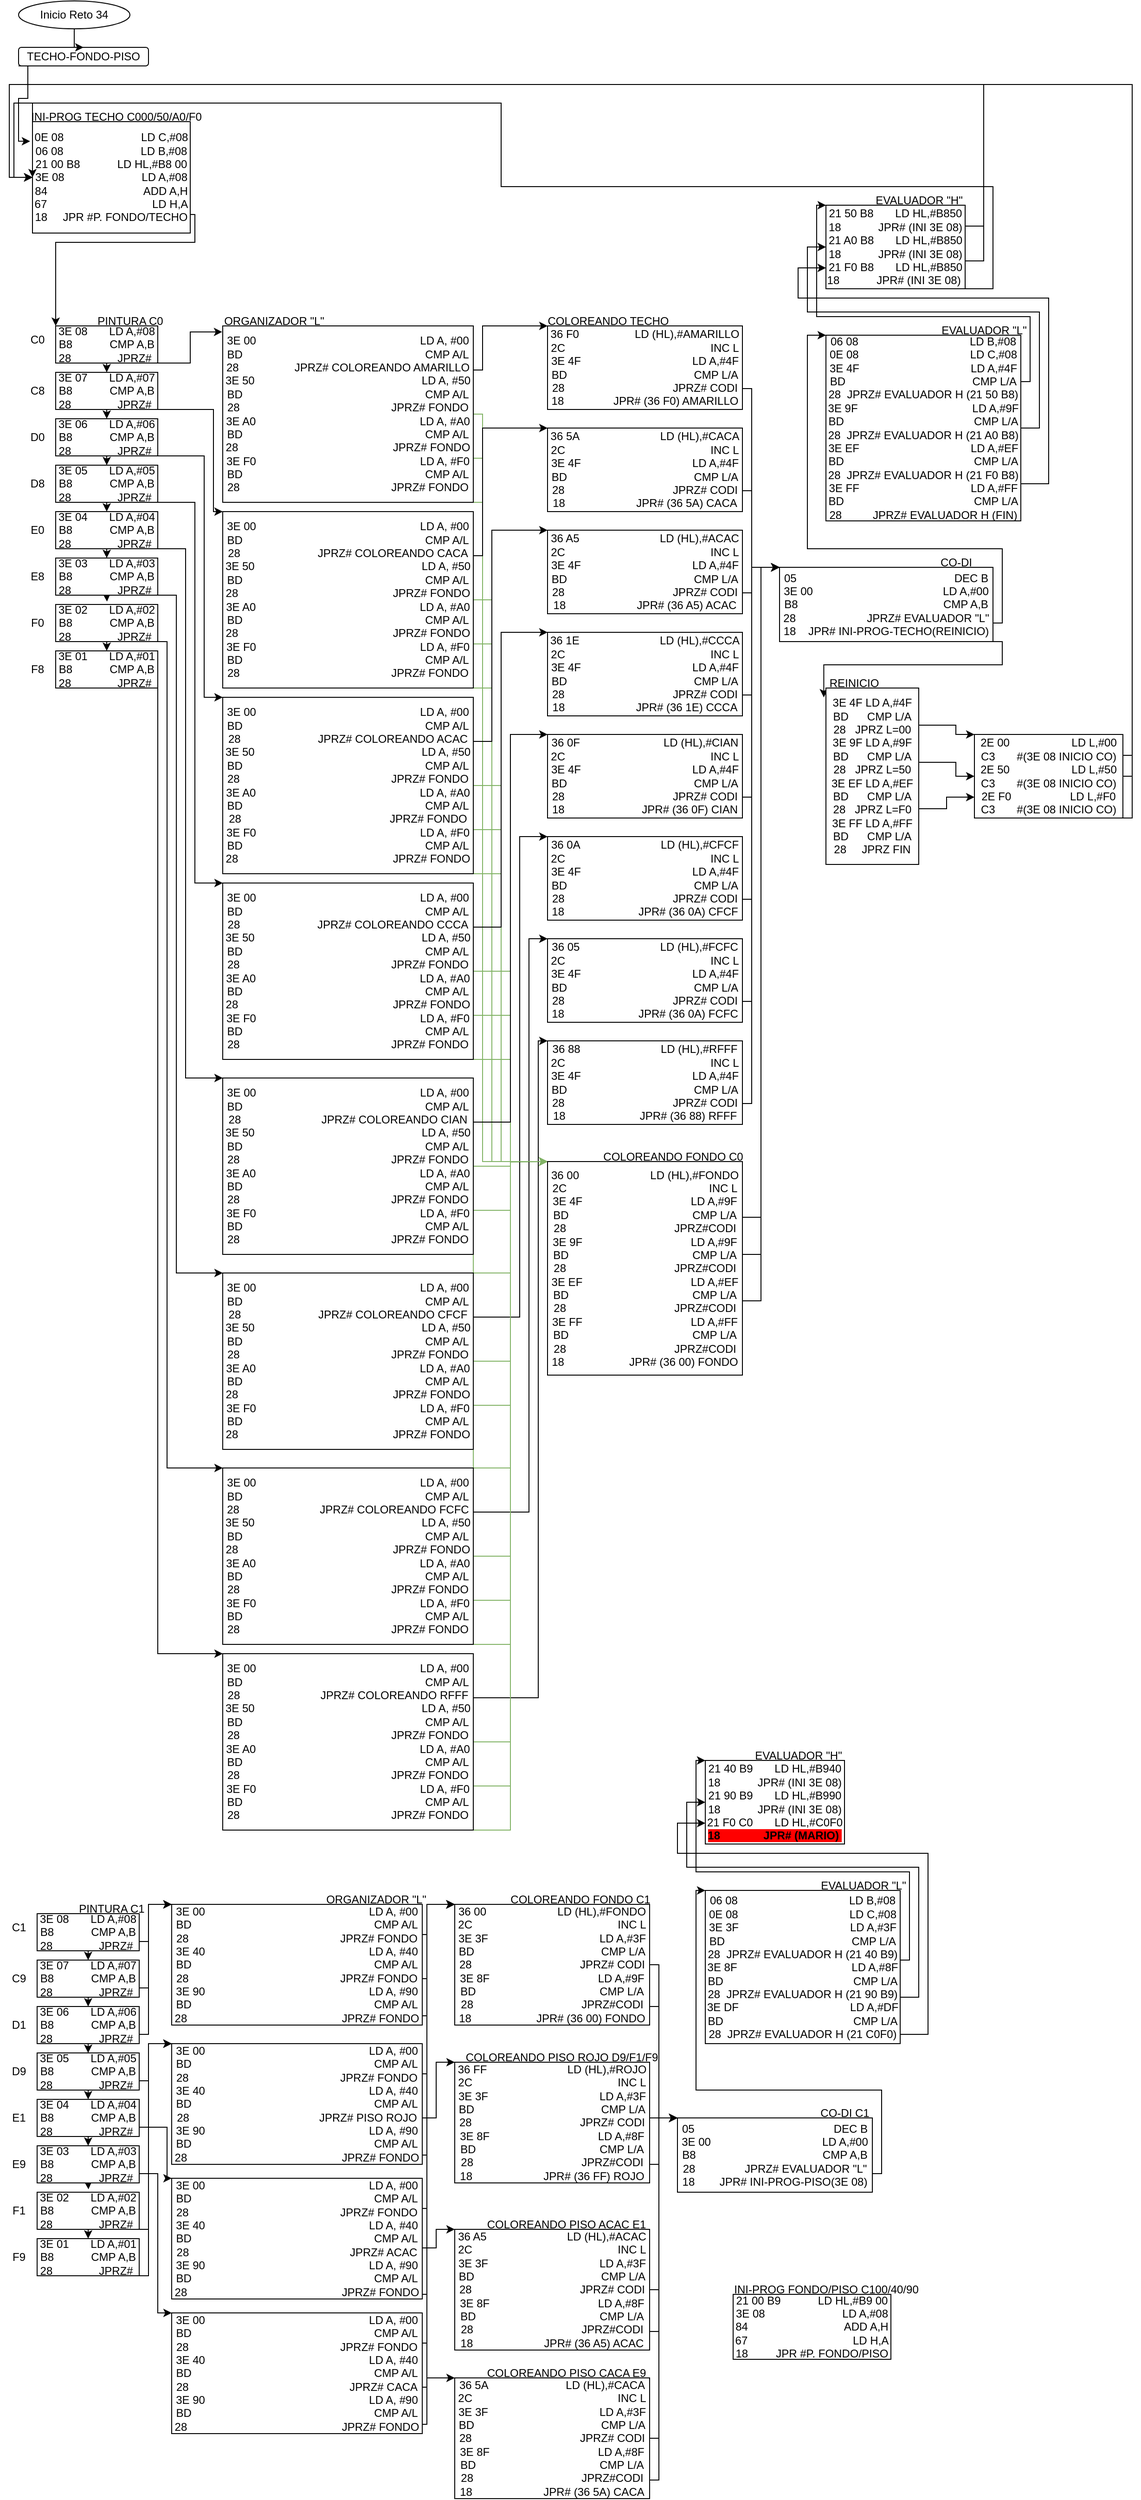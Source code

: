 <mxfile version="20.7.4" type="device"><diagram id="VELWjgu-47PuOrlzPCDL" name="Page-1"><mxGraphModel dx="3088" dy="1658" grid="1" gridSize="10" guides="1" tooltips="1" connect="1" arrows="1" fold="1" page="1" pageScale="1" pageWidth="850" pageHeight="1100" math="1" shadow="0"><root><mxCell id="0"/><mxCell id="1" parent="0"/><mxCell id="-YxfMyeJx39H2fZe0JTD-1" value="Inicio Reto 34" style="ellipse;whiteSpace=wrap;html=1;" parent="1" vertex="1"><mxGeometry x="-1720" y="-250" width="120" height="30" as="geometry"/></mxCell><mxCell id="-YxfMyeJx39H2fZe0JTD-150" style="edgeStyle=orthogonalEdgeStyle;rounded=0;orthogonalLoop=1;jettySize=auto;html=1;exitX=0;exitY=1;exitDx=0;exitDy=0;entryX=-0.015;entryY=0.176;entryDx=0;entryDy=0;entryPerimeter=0;" parent="1" source="-YxfMyeJx39H2fZe0JTD-2" target="-YxfMyeJx39H2fZe0JTD-63" edge="1"><mxGeometry relative="1" as="geometry"><Array as="points"><mxPoint x="-1710" y="-145"/><mxPoint x="-1720" y="-145"/><mxPoint x="-1720" y="-99"/></Array></mxGeometry></mxCell><mxCell id="-YxfMyeJx39H2fZe0JTD-2" value="TECHO-FONDO-PISO" style="rounded=1;whiteSpace=wrap;html=1;" parent="1" vertex="1"><mxGeometry x="-1720" y="-200" width="140" height="20" as="geometry"/></mxCell><mxCell id="-YxfMyeJx39H2fZe0JTD-3" style="edgeStyle=orthogonalEdgeStyle;rounded=0;orthogonalLoop=1;jettySize=auto;html=1;entryX=0.5;entryY=0;entryDx=0;entryDy=0;" parent="1" source="-YxfMyeJx39H2fZe0JTD-1" target="-YxfMyeJx39H2fZe0JTD-2" edge="1"><mxGeometry relative="1" as="geometry"/></mxCell><mxCell id="-YxfMyeJx39H2fZe0JTD-6" value="INI-PROG TECHO C000/50/A0/F0" style="text;html=1;align=center;verticalAlign=middle;resizable=0;points=[];autosize=1;strokeColor=none;fillColor=none;" parent="1" vertex="1"><mxGeometry x="-1720" y="-140" width="210" height="30" as="geometry"/></mxCell><mxCell id="-YxfMyeJx39H2fZe0JTD-12" value="PINTURA C0" style="text;html=1;align=center;verticalAlign=middle;resizable=0;points=[];autosize=1;strokeColor=none;fillColor=none;" parent="1" vertex="1"><mxGeometry x="-1645" y="80" width="90" height="30" as="geometry"/></mxCell><mxCell id="-YxfMyeJx39H2fZe0JTD-99" style="edgeStyle=orthogonalEdgeStyle;rounded=0;orthogonalLoop=1;jettySize=auto;html=1;exitX=0.5;exitY=1;exitDx=0;exitDy=0;entryX=0.5;entryY=0;entryDx=0;entryDy=0;" parent="1" source="-YxfMyeJx39H2fZe0JTD-13" target="-YxfMyeJx39H2fZe0JTD-92" edge="1"><mxGeometry relative="1" as="geometry"/></mxCell><mxCell id="-YxfMyeJx39H2fZe0JTD-106" style="edgeStyle=orthogonalEdgeStyle;rounded=0;orthogonalLoop=1;jettySize=auto;html=1;exitX=1;exitY=1;exitDx=0;exitDy=0;entryX=-0.002;entryY=0.034;entryDx=0;entryDy=0;entryPerimeter=0;" parent="1" source="-YxfMyeJx39H2fZe0JTD-13" target="-YxfMyeJx39H2fZe0JTD-82" edge="1"><mxGeometry relative="1" as="geometry"><Array as="points"><mxPoint x="-1535" y="140"/><mxPoint x="-1535" y="106"/></Array></mxGeometry></mxCell><mxCell id="-YxfMyeJx39H2fZe0JTD-13" value="3E 08&amp;nbsp; &amp;nbsp; &amp;nbsp; &amp;nbsp;LD A,#08&lt;br&gt;B8&amp;nbsp; &amp;nbsp; &amp;nbsp; &amp;nbsp; &amp;nbsp; &amp;nbsp; CMP A,B&lt;br&gt;28&amp;nbsp; &amp;nbsp; &amp;nbsp; &amp;nbsp; &amp;nbsp; &amp;nbsp; &amp;nbsp; &amp;nbsp;JPRZ#&amp;nbsp;" style="rounded=0;whiteSpace=wrap;html=1;" parent="1" vertex="1"><mxGeometry x="-1680" y="100" width="110" height="40" as="geometry"/></mxCell><mxCell id="-YxfMyeJx39H2fZe0JTD-23" style="edgeStyle=orthogonalEdgeStyle;rounded=0;orthogonalLoop=1;jettySize=auto;html=1;exitX=0.5;exitY=1;exitDx=0;exitDy=0;entryX=0.5;entryY=0;entryDx=0;entryDy=0;" parent="1" edge="1"><mxGeometry relative="1" as="geometry"><mxPoint x="-1550" y="440" as="sourcePoint"/></mxGeometry></mxCell><mxCell id="-YxfMyeJx39H2fZe0JTD-24" style="edgeStyle=orthogonalEdgeStyle;rounded=0;orthogonalLoop=1;jettySize=auto;html=1;exitX=0.5;exitY=1;exitDx=0;exitDy=0;entryX=0.5;entryY=0;entryDx=0;entryDy=0;" parent="1" edge="1"><mxGeometry relative="1" as="geometry"><mxPoint x="-1550" y="520" as="sourcePoint"/></mxGeometry></mxCell><mxCell id="-YxfMyeJx39H2fZe0JTD-25" style="edgeStyle=orthogonalEdgeStyle;rounded=0;orthogonalLoop=1;jettySize=auto;html=1;exitX=0.5;exitY=1;exitDx=0;exitDy=0;entryX=0.5;entryY=0;entryDx=0;entryDy=0;" parent="1" edge="1"><mxGeometry relative="1" as="geometry"><mxPoint x="-1550" y="600" as="sourcePoint"/></mxGeometry></mxCell><mxCell id="-YxfMyeJx39H2fZe0JTD-26" style="edgeStyle=orthogonalEdgeStyle;rounded=0;orthogonalLoop=1;jettySize=auto;html=1;exitX=0.5;exitY=1;exitDx=0;exitDy=0;entryX=0.5;entryY=0;entryDx=0;entryDy=0;" parent="1" edge="1"><mxGeometry relative="1" as="geometry"><mxPoint x="-1550" y="680" as="sourcePoint"/></mxGeometry></mxCell><mxCell id="-YxfMyeJx39H2fZe0JTD-27" style="edgeStyle=orthogonalEdgeStyle;rounded=0;orthogonalLoop=1;jettySize=auto;html=1;exitX=0.5;exitY=1;exitDx=0;exitDy=0;entryX=0.5;entryY=0;entryDx=0;entryDy=0;" parent="1" edge="1"><mxGeometry relative="1" as="geometry"><mxPoint x="-1550" y="760" as="sourcePoint"/></mxGeometry></mxCell><mxCell id="-YxfMyeJx39H2fZe0JTD-28" style="edgeStyle=orthogonalEdgeStyle;rounded=0;orthogonalLoop=1;jettySize=auto;html=1;exitX=0.5;exitY=1;exitDx=0;exitDy=0;entryX=0.5;entryY=0;entryDx=0;entryDy=0;" parent="1" edge="1"><mxGeometry relative="1" as="geometry"><mxPoint x="-1550" y="840" as="sourcePoint"/></mxGeometry></mxCell><mxCell id="-YxfMyeJx39H2fZe0JTD-30" value="COLOREANDO TECHO" style="text;html=1;align=center;verticalAlign=middle;resizable=0;points=[];autosize=1;strokeColor=none;fillColor=none;" parent="1" vertex="1"><mxGeometry x="-1160" y="80" width="150" height="30" as="geometry"/></mxCell><mxCell id="-YxfMyeJx39H2fZe0JTD-171" style="edgeStyle=orthogonalEdgeStyle;rounded=0;orthogonalLoop=1;jettySize=auto;html=1;exitX=1;exitY=0.75;exitDx=0;exitDy=0;entryX=0;entryY=0;entryDx=0;entryDy=0;" parent="1" source="-YxfMyeJx39H2fZe0JTD-31" target="-YxfMyeJx39H2fZe0JTD-57" edge="1"><mxGeometry relative="1" as="geometry"><Array as="points"><mxPoint x="-930" y="168"/><mxPoint x="-930" y="360"/><mxPoint x="-900" y="360"/></Array></mxGeometry></mxCell><mxCell id="-YxfMyeJx39H2fZe0JTD-31" value="36 F0&amp;nbsp; &amp;nbsp; &amp;nbsp; &amp;nbsp; &amp;nbsp; &amp;nbsp; &amp;nbsp; &amp;nbsp; &amp;nbsp; LD (HL),#AMARILLO&lt;br&gt;2C&amp;nbsp; &amp;nbsp; &amp;nbsp; &amp;nbsp; &amp;nbsp; &amp;nbsp; &amp;nbsp; &amp;nbsp; &amp;nbsp; &amp;nbsp; &amp;nbsp; &amp;nbsp; &amp;nbsp; &amp;nbsp; &amp;nbsp; &amp;nbsp; &amp;nbsp; &amp;nbsp; &amp;nbsp; &amp;nbsp; &amp;nbsp; &amp;nbsp; &amp;nbsp; &amp;nbsp;INC L&lt;br&gt;3E 4F&amp;nbsp; &amp;nbsp; &amp;nbsp; &amp;nbsp; &amp;nbsp; &amp;nbsp; &amp;nbsp; &amp;nbsp; &amp;nbsp; &amp;nbsp; &amp;nbsp; &amp;nbsp; &amp;nbsp; &amp;nbsp; &amp;nbsp; &amp;nbsp; &amp;nbsp; &amp;nbsp; LD A,#4F&lt;br&gt;BD&amp;nbsp; &amp;nbsp; &amp;nbsp; &amp;nbsp; &amp;nbsp; &amp;nbsp; &amp;nbsp; &amp;nbsp; &amp;nbsp; &amp;nbsp; &amp;nbsp; &amp;nbsp; &amp;nbsp; &amp;nbsp; &amp;nbsp; &amp;nbsp; &amp;nbsp; &amp;nbsp; &amp;nbsp; &amp;nbsp; &amp;nbsp;CMP L/A&lt;br&gt;28&amp;nbsp; &amp;nbsp; &amp;nbsp; &amp;nbsp; &amp;nbsp; &amp;nbsp; &amp;nbsp; &amp;nbsp; &amp;nbsp; &amp;nbsp; &amp;nbsp; &amp;nbsp; &amp;nbsp; &amp;nbsp; &amp;nbsp; &amp;nbsp; &amp;nbsp; &amp;nbsp;JPRZ# CODI&lt;br&gt;18&amp;nbsp; &amp;nbsp; &amp;nbsp; &amp;nbsp; &amp;nbsp; &amp;nbsp; &amp;nbsp; &amp;nbsp; JPR# (36 F0) AMARILLO" style="rounded=0;whiteSpace=wrap;html=1;" parent="1" vertex="1"><mxGeometry x="-1150" y="100" width="210" height="90" as="geometry"/></mxCell><mxCell id="-YxfMyeJx39H2fZe0JTD-172" style="edgeStyle=orthogonalEdgeStyle;rounded=0;orthogonalLoop=1;jettySize=auto;html=1;exitX=1;exitY=0.75;exitDx=0;exitDy=0;entryX=0;entryY=0;entryDx=0;entryDy=0;" parent="1" source="-YxfMyeJx39H2fZe0JTD-32" target="-YxfMyeJx39H2fZe0JTD-57" edge="1"><mxGeometry x="-0.018" y="-20" relative="1" as="geometry"><mxPoint x="-850" y="270" as="targetPoint"/><Array as="points"><mxPoint x="-930" y="278"/><mxPoint x="-930" y="360"/><mxPoint x="-900" y="360"/></Array><mxPoint as="offset"/></mxGeometry></mxCell><mxCell id="-YxfMyeJx39H2fZe0JTD-32" value="36 5A&amp;nbsp; &amp;nbsp; &amp;nbsp; &amp;nbsp; &amp;nbsp; &amp;nbsp; &amp;nbsp; &amp;nbsp; &amp;nbsp; &amp;nbsp; &amp;nbsp; &amp;nbsp; &amp;nbsp; LD (HL),#CACA&lt;br&gt;2C&amp;nbsp; &amp;nbsp; &amp;nbsp; &amp;nbsp; &amp;nbsp; &amp;nbsp; &amp;nbsp; &amp;nbsp; &amp;nbsp; &amp;nbsp; &amp;nbsp; &amp;nbsp; &amp;nbsp; &amp;nbsp; &amp;nbsp; &amp;nbsp; &amp;nbsp; &amp;nbsp; &amp;nbsp; &amp;nbsp; &amp;nbsp; &amp;nbsp; &amp;nbsp; &amp;nbsp;INC L&lt;br&gt;3E 4F&amp;nbsp; &amp;nbsp; &amp;nbsp; &amp;nbsp; &amp;nbsp; &amp;nbsp; &amp;nbsp; &amp;nbsp; &amp;nbsp; &amp;nbsp; &amp;nbsp; &amp;nbsp; &amp;nbsp; &amp;nbsp; &amp;nbsp; &amp;nbsp; &amp;nbsp; &amp;nbsp; LD A,#4F&lt;br&gt;BD&amp;nbsp; &amp;nbsp; &amp;nbsp; &amp;nbsp; &amp;nbsp; &amp;nbsp; &amp;nbsp; &amp;nbsp; &amp;nbsp; &amp;nbsp; &amp;nbsp; &amp;nbsp; &amp;nbsp; &amp;nbsp; &amp;nbsp; &amp;nbsp; &amp;nbsp; &amp;nbsp; &amp;nbsp; &amp;nbsp; &amp;nbsp;CMP L/A&lt;br&gt;28&amp;nbsp; &amp;nbsp; &amp;nbsp; &amp;nbsp; &amp;nbsp; &amp;nbsp; &amp;nbsp; &amp;nbsp; &amp;nbsp; &amp;nbsp; &amp;nbsp; &amp;nbsp; &amp;nbsp; &amp;nbsp; &amp;nbsp; &amp;nbsp; &amp;nbsp; &amp;nbsp;JPRZ# CODI&lt;br&gt;18&amp;nbsp; &amp;nbsp; &amp;nbsp; &amp;nbsp; &amp;nbsp; &amp;nbsp; &amp;nbsp; &amp;nbsp; &amp;nbsp; &amp;nbsp; &amp;nbsp; &amp;nbsp;JPR# (36 5A) CACA" style="rounded=0;whiteSpace=wrap;html=1;" parent="1" vertex="1"><mxGeometry x="-1150" y="210" width="210" height="90" as="geometry"/></mxCell><mxCell id="-YxfMyeJx39H2fZe0JTD-173" style="edgeStyle=orthogonalEdgeStyle;rounded=0;orthogonalLoop=1;jettySize=auto;html=1;exitX=1;exitY=0.75;exitDx=0;exitDy=0;entryX=0;entryY=0;entryDx=0;entryDy=0;" parent="1" source="-YxfMyeJx39H2fZe0JTD-33" target="-YxfMyeJx39H2fZe0JTD-57" edge="1"><mxGeometry relative="1" as="geometry"><Array as="points"><mxPoint x="-930" y="388"/><mxPoint x="-930" y="360"/><mxPoint x="-900" y="360"/></Array></mxGeometry></mxCell><mxCell id="-YxfMyeJx39H2fZe0JTD-33" value="36 A5&amp;nbsp; &amp;nbsp; &amp;nbsp; &amp;nbsp; &amp;nbsp; &amp;nbsp; &amp;nbsp; &amp;nbsp; &amp;nbsp; &amp;nbsp; &amp;nbsp; &amp;nbsp; &amp;nbsp; LD (HL),#ACAC&lt;br&gt;2C&amp;nbsp; &amp;nbsp; &amp;nbsp; &amp;nbsp; &amp;nbsp; &amp;nbsp; &amp;nbsp; &amp;nbsp; &amp;nbsp; &amp;nbsp; &amp;nbsp; &amp;nbsp; &amp;nbsp; &amp;nbsp; &amp;nbsp; &amp;nbsp; &amp;nbsp; &amp;nbsp; &amp;nbsp; &amp;nbsp; &amp;nbsp; &amp;nbsp; &amp;nbsp; &amp;nbsp;INC L&lt;br&gt;3E 4F&amp;nbsp; &amp;nbsp; &amp;nbsp; &amp;nbsp; &amp;nbsp; &amp;nbsp; &amp;nbsp; &amp;nbsp; &amp;nbsp; &amp;nbsp; &amp;nbsp; &amp;nbsp; &amp;nbsp; &amp;nbsp; &amp;nbsp; &amp;nbsp; &amp;nbsp; &amp;nbsp; LD A,#4F&lt;br&gt;BD&amp;nbsp; &amp;nbsp; &amp;nbsp; &amp;nbsp; &amp;nbsp; &amp;nbsp; &amp;nbsp; &amp;nbsp; &amp;nbsp; &amp;nbsp; &amp;nbsp; &amp;nbsp; &amp;nbsp; &amp;nbsp; &amp;nbsp; &amp;nbsp; &amp;nbsp; &amp;nbsp; &amp;nbsp; &amp;nbsp; &amp;nbsp;CMP L/A&lt;br&gt;28&amp;nbsp; &amp;nbsp; &amp;nbsp; &amp;nbsp; &amp;nbsp; &amp;nbsp; &amp;nbsp; &amp;nbsp; &amp;nbsp; &amp;nbsp; &amp;nbsp; &amp;nbsp; &amp;nbsp; &amp;nbsp; &amp;nbsp; &amp;nbsp; &amp;nbsp; &amp;nbsp;JPRZ# CODI&lt;br&gt;18&amp;nbsp; &amp;nbsp; &amp;nbsp; &amp;nbsp; &amp;nbsp; &amp;nbsp; &amp;nbsp; &amp;nbsp; &amp;nbsp; &amp;nbsp; &amp;nbsp; &amp;nbsp;JPR# (36 A5) ACAC" style="rounded=0;whiteSpace=wrap;html=1;" parent="1" vertex="1"><mxGeometry x="-1150" y="320" width="210" height="90" as="geometry"/></mxCell><mxCell id="-YxfMyeJx39H2fZe0JTD-174" style="edgeStyle=orthogonalEdgeStyle;rounded=0;orthogonalLoop=1;jettySize=auto;html=1;exitX=1;exitY=0.75;exitDx=0;exitDy=0;entryX=0;entryY=0;entryDx=0;entryDy=0;" parent="1" source="-YxfMyeJx39H2fZe0JTD-34" target="-YxfMyeJx39H2fZe0JTD-57" edge="1"><mxGeometry relative="1" as="geometry"><Array as="points"><mxPoint x="-930" y="498"/><mxPoint x="-930" y="360"/><mxPoint x="-900" y="360"/></Array></mxGeometry></mxCell><mxCell id="-YxfMyeJx39H2fZe0JTD-34" value="36 1E&amp;nbsp; &amp;nbsp; &amp;nbsp; &amp;nbsp; &amp;nbsp; &amp;nbsp; &amp;nbsp; &amp;nbsp; &amp;nbsp; &amp;nbsp; &amp;nbsp; &amp;nbsp; &amp;nbsp; LD (HL),#CCCA&lt;br&gt;2C&amp;nbsp; &amp;nbsp; &amp;nbsp; &amp;nbsp; &amp;nbsp; &amp;nbsp; &amp;nbsp; &amp;nbsp; &amp;nbsp; &amp;nbsp; &amp;nbsp; &amp;nbsp; &amp;nbsp; &amp;nbsp; &amp;nbsp; &amp;nbsp; &amp;nbsp; &amp;nbsp; &amp;nbsp; &amp;nbsp; &amp;nbsp; &amp;nbsp; &amp;nbsp; &amp;nbsp;INC L&lt;br&gt;3E 4F&amp;nbsp; &amp;nbsp; &amp;nbsp; &amp;nbsp; &amp;nbsp; &amp;nbsp; &amp;nbsp; &amp;nbsp; &amp;nbsp; &amp;nbsp; &amp;nbsp; &amp;nbsp; &amp;nbsp; &amp;nbsp; &amp;nbsp; &amp;nbsp; &amp;nbsp; &amp;nbsp; LD A,#4F&lt;br&gt;BD&amp;nbsp; &amp;nbsp; &amp;nbsp; &amp;nbsp; &amp;nbsp; &amp;nbsp; &amp;nbsp; &amp;nbsp; &amp;nbsp; &amp;nbsp; &amp;nbsp; &amp;nbsp; &amp;nbsp; &amp;nbsp; &amp;nbsp; &amp;nbsp; &amp;nbsp; &amp;nbsp; &amp;nbsp; &amp;nbsp; &amp;nbsp;CMP L/A&lt;br&gt;28&amp;nbsp; &amp;nbsp; &amp;nbsp; &amp;nbsp; &amp;nbsp; &amp;nbsp; &amp;nbsp; &amp;nbsp; &amp;nbsp; &amp;nbsp; &amp;nbsp; &amp;nbsp; &amp;nbsp; &amp;nbsp; &amp;nbsp; &amp;nbsp; &amp;nbsp; &amp;nbsp;JPRZ# CODI&lt;br&gt;18&amp;nbsp; &amp;nbsp; &amp;nbsp; &amp;nbsp; &amp;nbsp; &amp;nbsp; &amp;nbsp; &amp;nbsp; &amp;nbsp; &amp;nbsp; &amp;nbsp; &amp;nbsp;JPR# (36 1E) CCCA" style="rounded=0;whiteSpace=wrap;html=1;" parent="1" vertex="1"><mxGeometry x="-1150" y="430" width="210" height="90" as="geometry"/></mxCell><mxCell id="-YxfMyeJx39H2fZe0JTD-175" style="edgeStyle=orthogonalEdgeStyle;rounded=0;orthogonalLoop=1;jettySize=auto;html=1;exitX=1;exitY=0.75;exitDx=0;exitDy=0;entryX=0;entryY=0;entryDx=0;entryDy=0;" parent="1" source="-YxfMyeJx39H2fZe0JTD-35" target="-YxfMyeJx39H2fZe0JTD-57" edge="1"><mxGeometry relative="1" as="geometry"><mxPoint x="-850" y="270" as="targetPoint"/><Array as="points"><mxPoint x="-930" y="608"/><mxPoint x="-930" y="360"/><mxPoint x="-900" y="360"/></Array></mxGeometry></mxCell><mxCell id="-YxfMyeJx39H2fZe0JTD-35" value="36 0F&amp;nbsp; &amp;nbsp; &amp;nbsp; &amp;nbsp; &amp;nbsp; &amp;nbsp; &amp;nbsp; &amp;nbsp; &amp;nbsp; &amp;nbsp; &amp;nbsp; &amp;nbsp; &amp;nbsp; &amp;nbsp;LD (HL),#CIAN&lt;br&gt;2C&amp;nbsp; &amp;nbsp; &amp;nbsp; &amp;nbsp; &amp;nbsp; &amp;nbsp; &amp;nbsp; &amp;nbsp; &amp;nbsp; &amp;nbsp; &amp;nbsp; &amp;nbsp; &amp;nbsp; &amp;nbsp; &amp;nbsp; &amp;nbsp; &amp;nbsp; &amp;nbsp; &amp;nbsp; &amp;nbsp; &amp;nbsp; &amp;nbsp; &amp;nbsp; &amp;nbsp;INC L&lt;br&gt;3E 4F&amp;nbsp; &amp;nbsp; &amp;nbsp; &amp;nbsp; &amp;nbsp; &amp;nbsp; &amp;nbsp; &amp;nbsp; &amp;nbsp; &amp;nbsp; &amp;nbsp; &amp;nbsp; &amp;nbsp; &amp;nbsp; &amp;nbsp; &amp;nbsp; &amp;nbsp; &amp;nbsp; LD A,#4F&lt;br&gt;BD&amp;nbsp; &amp;nbsp; &amp;nbsp; &amp;nbsp; &amp;nbsp; &amp;nbsp; &amp;nbsp; &amp;nbsp; &amp;nbsp; &amp;nbsp; &amp;nbsp; &amp;nbsp; &amp;nbsp; &amp;nbsp; &amp;nbsp; &amp;nbsp; &amp;nbsp; &amp;nbsp; &amp;nbsp; &amp;nbsp; &amp;nbsp;CMP L/A&lt;br&gt;28&amp;nbsp; &amp;nbsp; &amp;nbsp; &amp;nbsp; &amp;nbsp; &amp;nbsp; &amp;nbsp; &amp;nbsp; &amp;nbsp; &amp;nbsp; &amp;nbsp; &amp;nbsp; &amp;nbsp; &amp;nbsp; &amp;nbsp; &amp;nbsp; &amp;nbsp; &amp;nbsp;JPRZ# CODI&lt;br&gt;18&amp;nbsp; &amp;nbsp; &amp;nbsp; &amp;nbsp; &amp;nbsp; &amp;nbsp; &amp;nbsp; &amp;nbsp; &amp;nbsp; &amp;nbsp; &amp;nbsp; &amp;nbsp; &amp;nbsp;JPR# (36 0F) CIAN" style="rounded=0;whiteSpace=wrap;html=1;" parent="1" vertex="1"><mxGeometry x="-1150" y="540" width="210" height="90" as="geometry"/></mxCell><mxCell id="-YxfMyeJx39H2fZe0JTD-176" style="edgeStyle=orthogonalEdgeStyle;rounded=0;orthogonalLoop=1;jettySize=auto;html=1;exitX=1;exitY=0.75;exitDx=0;exitDy=0;entryX=0;entryY=0;entryDx=0;entryDy=0;" parent="1" source="-YxfMyeJx39H2fZe0JTD-36" target="-YxfMyeJx39H2fZe0JTD-57" edge="1"><mxGeometry relative="1" as="geometry"><mxPoint x="-900" y="540" as="targetPoint"/><Array as="points"><mxPoint x="-930" y="718"/><mxPoint x="-930" y="360"/><mxPoint x="-900" y="360"/></Array></mxGeometry></mxCell><mxCell id="-YxfMyeJx39H2fZe0JTD-36" value="36 0A&amp;nbsp; &amp;nbsp; &amp;nbsp; &amp;nbsp; &amp;nbsp; &amp;nbsp; &amp;nbsp; &amp;nbsp; &amp;nbsp; &amp;nbsp; &amp;nbsp; &amp;nbsp; &amp;nbsp; LD (HL),#CFCF&lt;br&gt;2C&amp;nbsp; &amp;nbsp; &amp;nbsp; &amp;nbsp; &amp;nbsp; &amp;nbsp; &amp;nbsp; &amp;nbsp; &amp;nbsp; &amp;nbsp; &amp;nbsp; &amp;nbsp; &amp;nbsp; &amp;nbsp; &amp;nbsp; &amp;nbsp; &amp;nbsp; &amp;nbsp; &amp;nbsp; &amp;nbsp; &amp;nbsp; &amp;nbsp; &amp;nbsp; &amp;nbsp;INC L&lt;br&gt;3E 4F&amp;nbsp; &amp;nbsp; &amp;nbsp; &amp;nbsp; &amp;nbsp; &amp;nbsp; &amp;nbsp; &amp;nbsp; &amp;nbsp; &amp;nbsp; &amp;nbsp; &amp;nbsp; &amp;nbsp; &amp;nbsp; &amp;nbsp; &amp;nbsp; &amp;nbsp; &amp;nbsp; LD A,#4F&lt;br&gt;BD&amp;nbsp; &amp;nbsp; &amp;nbsp; &amp;nbsp; &amp;nbsp; &amp;nbsp; &amp;nbsp; &amp;nbsp; &amp;nbsp; &amp;nbsp; &amp;nbsp; &amp;nbsp; &amp;nbsp; &amp;nbsp; &amp;nbsp; &amp;nbsp; &amp;nbsp; &amp;nbsp; &amp;nbsp; &amp;nbsp; &amp;nbsp;CMP L/A&lt;br&gt;28&amp;nbsp; &amp;nbsp; &amp;nbsp; &amp;nbsp; &amp;nbsp; &amp;nbsp; &amp;nbsp; &amp;nbsp; &amp;nbsp; &amp;nbsp; &amp;nbsp; &amp;nbsp; &amp;nbsp; &amp;nbsp; &amp;nbsp; &amp;nbsp; &amp;nbsp; &amp;nbsp;JPRZ# CODI&lt;br&gt;18&amp;nbsp; &amp;nbsp; &amp;nbsp; &amp;nbsp; &amp;nbsp; &amp;nbsp; &amp;nbsp; &amp;nbsp; &amp;nbsp; &amp;nbsp; &amp;nbsp; &amp;nbsp; JPR# (36 0A) CFCF" style="rounded=0;whiteSpace=wrap;html=1;" parent="1" vertex="1"><mxGeometry x="-1150" y="650" width="210" height="90" as="geometry"/></mxCell><mxCell id="-YxfMyeJx39H2fZe0JTD-177" style="edgeStyle=orthogonalEdgeStyle;rounded=0;orthogonalLoop=1;jettySize=auto;html=1;exitX=1;exitY=0.75;exitDx=0;exitDy=0;entryX=0;entryY=0;entryDx=0;entryDy=0;" parent="1" source="-YxfMyeJx39H2fZe0JTD-37" target="-YxfMyeJx39H2fZe0JTD-57" edge="1"><mxGeometry relative="1" as="geometry"><mxPoint x="-900" y="350" as="targetPoint"/><Array as="points"><mxPoint x="-930" y="828"/><mxPoint x="-930" y="360"/><mxPoint x="-900" y="360"/></Array></mxGeometry></mxCell><mxCell id="-YxfMyeJx39H2fZe0JTD-37" value="36 05&amp;nbsp; &amp;nbsp; &amp;nbsp; &amp;nbsp; &amp;nbsp; &amp;nbsp; &amp;nbsp; &amp;nbsp; &amp;nbsp; &amp;nbsp; &amp;nbsp; &amp;nbsp; &amp;nbsp; LD (HL),#FCFC&lt;br&gt;2C&amp;nbsp; &amp;nbsp; &amp;nbsp; &amp;nbsp; &amp;nbsp; &amp;nbsp; &amp;nbsp; &amp;nbsp; &amp;nbsp; &amp;nbsp; &amp;nbsp; &amp;nbsp; &amp;nbsp; &amp;nbsp; &amp;nbsp; &amp;nbsp; &amp;nbsp; &amp;nbsp; &amp;nbsp; &amp;nbsp; &amp;nbsp; &amp;nbsp; &amp;nbsp; &amp;nbsp;INC L&lt;br&gt;3E 4F&amp;nbsp; &amp;nbsp; &amp;nbsp; &amp;nbsp; &amp;nbsp; &amp;nbsp; &amp;nbsp; &amp;nbsp; &amp;nbsp; &amp;nbsp; &amp;nbsp; &amp;nbsp; &amp;nbsp; &amp;nbsp; &amp;nbsp; &amp;nbsp; &amp;nbsp; &amp;nbsp; LD A,#4F&lt;br&gt;BD&amp;nbsp; &amp;nbsp; &amp;nbsp; &amp;nbsp; &amp;nbsp; &amp;nbsp; &amp;nbsp; &amp;nbsp; &amp;nbsp; &amp;nbsp; &amp;nbsp; &amp;nbsp; &amp;nbsp; &amp;nbsp; &amp;nbsp; &amp;nbsp; &amp;nbsp; &amp;nbsp; &amp;nbsp; &amp;nbsp; &amp;nbsp;CMP L/A&lt;br&gt;28&amp;nbsp; &amp;nbsp; &amp;nbsp; &amp;nbsp; &amp;nbsp; &amp;nbsp; &amp;nbsp; &amp;nbsp; &amp;nbsp; &amp;nbsp; &amp;nbsp; &amp;nbsp; &amp;nbsp; &amp;nbsp; &amp;nbsp; &amp;nbsp; &amp;nbsp; &amp;nbsp;JPRZ# CODI&lt;br&gt;18&amp;nbsp; &amp;nbsp; &amp;nbsp; &amp;nbsp; &amp;nbsp; &amp;nbsp; &amp;nbsp; &amp;nbsp; &amp;nbsp; &amp;nbsp; &amp;nbsp; &amp;nbsp; JPR# (36 0A) FCFC" style="rounded=0;whiteSpace=wrap;html=1;" parent="1" vertex="1"><mxGeometry x="-1150" y="760" width="210" height="90" as="geometry"/></mxCell><mxCell id="-YxfMyeJx39H2fZe0JTD-178" style="edgeStyle=orthogonalEdgeStyle;rounded=0;orthogonalLoop=1;jettySize=auto;html=1;exitX=1;exitY=0.75;exitDx=0;exitDy=0;entryX=0;entryY=0;entryDx=0;entryDy=0;entryPerimeter=0;" parent="1" source="-YxfMyeJx39H2fZe0JTD-38" target="-YxfMyeJx39H2fZe0JTD-57" edge="1"><mxGeometry relative="1" as="geometry"><mxPoint x="-850" y="270" as="targetPoint"/><Array as="points"><mxPoint x="-930" y="938"/><mxPoint x="-930" y="360"/><mxPoint x="-900" y="360"/></Array></mxGeometry></mxCell><mxCell id="-YxfMyeJx39H2fZe0JTD-38" value="36 88&amp;nbsp; &amp;nbsp; &amp;nbsp; &amp;nbsp; &amp;nbsp; &amp;nbsp; &amp;nbsp; &amp;nbsp; &amp;nbsp; &amp;nbsp; &amp;nbsp; &amp;nbsp; &amp;nbsp; LD (HL),#RFFF&lt;br&gt;2C&amp;nbsp; &amp;nbsp; &amp;nbsp; &amp;nbsp; &amp;nbsp; &amp;nbsp; &amp;nbsp; &amp;nbsp; &amp;nbsp; &amp;nbsp; &amp;nbsp; &amp;nbsp; &amp;nbsp; &amp;nbsp; &amp;nbsp; &amp;nbsp; &amp;nbsp; &amp;nbsp; &amp;nbsp; &amp;nbsp; &amp;nbsp; &amp;nbsp; &amp;nbsp; &amp;nbsp;INC L&lt;br&gt;3E 4F&amp;nbsp; &amp;nbsp; &amp;nbsp; &amp;nbsp; &amp;nbsp; &amp;nbsp; &amp;nbsp; &amp;nbsp; &amp;nbsp; &amp;nbsp; &amp;nbsp; &amp;nbsp; &amp;nbsp; &amp;nbsp; &amp;nbsp; &amp;nbsp; &amp;nbsp; &amp;nbsp; LD A,#4F&lt;br&gt;BD&amp;nbsp; &amp;nbsp; &amp;nbsp; &amp;nbsp; &amp;nbsp; &amp;nbsp; &amp;nbsp; &amp;nbsp; &amp;nbsp; &amp;nbsp; &amp;nbsp; &amp;nbsp; &amp;nbsp; &amp;nbsp; &amp;nbsp; &amp;nbsp; &amp;nbsp; &amp;nbsp; &amp;nbsp; &amp;nbsp; &amp;nbsp;CMP L/A&lt;br&gt;28&amp;nbsp; &amp;nbsp; &amp;nbsp; &amp;nbsp; &amp;nbsp; &amp;nbsp; &amp;nbsp; &amp;nbsp; &amp;nbsp; &amp;nbsp; &amp;nbsp; &amp;nbsp; &amp;nbsp; &amp;nbsp; &amp;nbsp; &amp;nbsp; &amp;nbsp; &amp;nbsp;JPRZ# CODI&lt;br&gt;18&amp;nbsp; &amp;nbsp; &amp;nbsp; &amp;nbsp; &amp;nbsp; &amp;nbsp; &amp;nbsp; &amp;nbsp; &amp;nbsp; &amp;nbsp; &amp;nbsp; &amp;nbsp; JPR# (36 88) RFFF" style="rounded=0;whiteSpace=wrap;html=1;" parent="1" vertex="1"><mxGeometry x="-1150" y="870" width="210" height="90" as="geometry"/></mxCell><mxCell id="-YxfMyeJx39H2fZe0JTD-48" value="CO-DI" style="text;html=1;align=center;verticalAlign=middle;resizable=0;points=[];autosize=1;strokeColor=none;fillColor=none;" parent="1" vertex="1"><mxGeometry x="-740" y="340" width="60" height="30" as="geometry"/></mxCell><mxCell id="-YxfMyeJx39H2fZe0JTD-189" style="edgeStyle=orthogonalEdgeStyle;rounded=0;orthogonalLoop=1;jettySize=auto;html=1;exitX=1;exitY=0.75;exitDx=0;exitDy=0;entryX=0;entryY=0;entryDx=0;entryDy=0;" parent="1" source="-YxfMyeJx39H2fZe0JTD-57" target="-YxfMyeJx39H2fZe0JTD-179" edge="1"><mxGeometry relative="1" as="geometry"><Array as="points"><mxPoint x="-660" y="420"/><mxPoint x="-660" y="340"/><mxPoint x="-870" y="340"/><mxPoint x="-870" y="110"/></Array></mxGeometry></mxCell><mxCell id="w1GMu7RrXo59ce64GvsB-9" style="edgeStyle=orthogonalEdgeStyle;rounded=0;orthogonalLoop=1;jettySize=auto;html=1;exitX=1;exitY=1;exitDx=0;exitDy=0;entryX=-0.023;entryY=0.053;entryDx=0;entryDy=0;entryPerimeter=0;" edge="1" parent="1" source="-YxfMyeJx39H2fZe0JTD-57" target="w1GMu7RrXo59ce64GvsB-2"><mxGeometry relative="1" as="geometry"><mxPoint x="-880" y="500" as="targetPoint"/><Array as="points"><mxPoint x="-660" y="440"/><mxPoint x="-660" y="465"/><mxPoint x="-852" y="465"/></Array></mxGeometry></mxCell><mxCell id="-YxfMyeJx39H2fZe0JTD-57" value="05&amp;nbsp; &amp;nbsp; &amp;nbsp; &amp;nbsp; &amp;nbsp; &amp;nbsp; &amp;nbsp; &amp;nbsp; &amp;nbsp; &amp;nbsp; &amp;nbsp; &amp;nbsp; &amp;nbsp; &amp;nbsp; &amp;nbsp; &amp;nbsp; &amp;nbsp; &amp;nbsp; &amp;nbsp; &amp;nbsp; &amp;nbsp; &amp;nbsp; &amp;nbsp; &amp;nbsp; &amp;nbsp; &amp;nbsp;DEC B&lt;br&gt;3E 00&amp;nbsp; &amp;nbsp; &amp;nbsp; &amp;nbsp; &amp;nbsp; &amp;nbsp; &amp;nbsp; &amp;nbsp; &amp;nbsp; &amp;nbsp; &amp;nbsp; &amp;nbsp; &amp;nbsp; &amp;nbsp; &amp;nbsp; &amp;nbsp; &amp;nbsp; &amp;nbsp; &amp;nbsp; &amp;nbsp; &amp;nbsp; LD A,#00&lt;br&gt;B8&amp;nbsp; &amp;nbsp; &amp;nbsp; &amp;nbsp; &amp;nbsp; &amp;nbsp; &amp;nbsp; &amp;nbsp; &amp;nbsp; &amp;nbsp; &amp;nbsp; &amp;nbsp; &amp;nbsp; &amp;nbsp; &amp;nbsp; &amp;nbsp; &amp;nbsp; &amp;nbsp; &amp;nbsp; &amp;nbsp; &amp;nbsp; &amp;nbsp; &amp;nbsp; &amp;nbsp;CMP A,B&lt;br&gt;28&amp;nbsp; &amp;nbsp; &amp;nbsp; &amp;nbsp; &amp;nbsp; &amp;nbsp; &amp;nbsp; &amp;nbsp; &amp;nbsp; &amp;nbsp; &amp;nbsp; &amp;nbsp;JPRZ# EVALUADOR &quot;L&quot;&lt;br&gt;18&amp;nbsp; &amp;nbsp; JPR# INI-PROG-TECHO(REINICIO)" style="rounded=0;whiteSpace=wrap;html=1;" parent="1" vertex="1"><mxGeometry x="-900" y="360" width="230" height="80" as="geometry"/></mxCell><mxCell id="-YxfMyeJx39H2fZe0JTD-197" style="edgeStyle=orthogonalEdgeStyle;rounded=0;orthogonalLoop=1;jettySize=auto;html=1;exitX=1;exitY=0.75;exitDx=0;exitDy=0;entryX=0;entryY=0;entryDx=0;entryDy=0;" parent="1" source="-YxfMyeJx39H2fZe0JTD-63" target="-YxfMyeJx39H2fZe0JTD-13" edge="1"><mxGeometry relative="1" as="geometry"><Array as="points"><mxPoint x="-1535" y="-20"/><mxPoint x="-1530" y="-20"/><mxPoint x="-1530" y="10"/><mxPoint x="-1680" y="10"/></Array></mxGeometry></mxCell><mxCell id="-YxfMyeJx39H2fZe0JTD-63" value="0E 08&amp;nbsp; &amp;nbsp; &amp;nbsp; &amp;nbsp; &amp;nbsp; &amp;nbsp; &amp;nbsp; &amp;nbsp; &amp;nbsp; &amp;nbsp; &amp;nbsp; &amp;nbsp; &amp;nbsp;LD C,#08&lt;br&gt;06 08&amp;nbsp; &amp;nbsp; &amp;nbsp; &amp;nbsp; &amp;nbsp; &amp;nbsp; &amp;nbsp; &amp;nbsp; &amp;nbsp; &amp;nbsp; &amp;nbsp; &amp;nbsp; &amp;nbsp;LD B,#08&lt;br&gt;21 00 B8&amp;nbsp; &amp;nbsp; &amp;nbsp; &amp;nbsp; &amp;nbsp; &amp;nbsp; LD HL,#B8 00&lt;br&gt;3E 08&amp;nbsp; &amp;nbsp; &amp;nbsp; &amp;nbsp; &amp;nbsp; &amp;nbsp; &amp;nbsp; &amp;nbsp; &amp;nbsp; &amp;nbsp; &amp;nbsp; &amp;nbsp; &amp;nbsp;LD A,#08&lt;br&gt;84&amp;nbsp; &amp;nbsp; &amp;nbsp; &amp;nbsp; &amp;nbsp; &amp;nbsp; &amp;nbsp; &amp;nbsp; &amp;nbsp; &amp;nbsp; &amp;nbsp; &amp;nbsp; &amp;nbsp; &amp;nbsp; &amp;nbsp; &amp;nbsp;ADD A,H&lt;br&gt;67&amp;nbsp; &amp;nbsp; &amp;nbsp; &amp;nbsp; &amp;nbsp; &amp;nbsp; &amp;nbsp; &amp;nbsp; &amp;nbsp; &amp;nbsp; &amp;nbsp; &amp;nbsp; &amp;nbsp; &amp;nbsp; &amp;nbsp; &amp;nbsp; &amp;nbsp; LD H,A&lt;br&gt;18&amp;nbsp; &amp;nbsp; &amp;nbsp;JPR #P. FONDO/TECHO" style="rounded=0;whiteSpace=wrap;html=1;" parent="1" vertex="1"><mxGeometry x="-1705" y="-120" width="170" height="120" as="geometry"/></mxCell><mxCell id="-YxfMyeJx39H2fZe0JTD-114" style="edgeStyle=orthogonalEdgeStyle;rounded=0;orthogonalLoop=1;jettySize=auto;html=1;exitX=1;exitY=0.25;exitDx=0;exitDy=0;entryX=0;entryY=0;entryDx=0;entryDy=0;" parent="1" source="-YxfMyeJx39H2fZe0JTD-82" target="-YxfMyeJx39H2fZe0JTD-31" edge="1"><mxGeometry relative="1" as="geometry"><Array as="points"><mxPoint x="-1220" y="148"/><mxPoint x="-1220" y="100"/></Array></mxGeometry></mxCell><mxCell id="-YxfMyeJx39H2fZe0JTD-125" style="edgeStyle=orthogonalEdgeStyle;rounded=0;orthogonalLoop=1;jettySize=auto;html=1;exitX=1;exitY=0.5;exitDx=0;exitDy=0;entryX=0;entryY=0;entryDx=0;entryDy=0;fillColor=#d5e8d4;strokeColor=#82b366;" parent="1" source="-YxfMyeJx39H2fZe0JTD-82" target="-YxfMyeJx39H2fZe0JTD-124" edge="1"><mxGeometry relative="1" as="geometry"><mxPoint x="-1210" y="1020" as="targetPoint"/><Array as="points"><mxPoint x="-1220" y="195"/><mxPoint x="-1220" y="1000"/></Array></mxGeometry></mxCell><mxCell id="-YxfMyeJx39H2fZe0JTD-126" style="edgeStyle=orthogonalEdgeStyle;rounded=0;orthogonalLoop=1;jettySize=auto;html=1;exitX=1;exitY=0.75;exitDx=0;exitDy=0;entryX=0;entryY=0;entryDx=0;entryDy=0;fillColor=#d5e8d4;strokeColor=#82b366;" parent="1" source="-YxfMyeJx39H2fZe0JTD-82" target="-YxfMyeJx39H2fZe0JTD-124" edge="1"><mxGeometry relative="1" as="geometry"><Array as="points"><mxPoint x="-1220" y="243"/><mxPoint x="-1220" y="1000"/></Array></mxGeometry></mxCell><mxCell id="-YxfMyeJx39H2fZe0JTD-128" style="edgeStyle=orthogonalEdgeStyle;rounded=0;orthogonalLoop=1;jettySize=auto;html=1;exitX=1;exitY=1;exitDx=0;exitDy=0;entryX=0;entryY=0;entryDx=0;entryDy=0;fillColor=#d5e8d4;strokeColor=#82b366;" parent="1" source="-YxfMyeJx39H2fZe0JTD-82" target="-YxfMyeJx39H2fZe0JTD-124" edge="1"><mxGeometry relative="1" as="geometry"><mxPoint x="-1220" y="920" as="targetPoint"/><Array as="points"><mxPoint x="-1220" y="290"/><mxPoint x="-1220" y="1000"/></Array></mxGeometry></mxCell><mxCell id="-YxfMyeJx39H2fZe0JTD-82" value="3E 00&amp;nbsp; &amp;nbsp; &amp;nbsp; &amp;nbsp; &amp;nbsp; &amp;nbsp; &amp;nbsp; &amp;nbsp; &amp;nbsp; &amp;nbsp; &amp;nbsp; &amp;nbsp; &amp;nbsp; &amp;nbsp; &amp;nbsp; &amp;nbsp; &amp;nbsp; &amp;nbsp; &amp;nbsp; &amp;nbsp; &amp;nbsp; &amp;nbsp; &amp;nbsp; &amp;nbsp; &amp;nbsp; &amp;nbsp; &amp;nbsp;LD A, #00&lt;br&gt;BD&amp;nbsp; &amp;nbsp; &amp;nbsp; &amp;nbsp; &amp;nbsp; &amp;nbsp; &amp;nbsp; &amp;nbsp; &amp;nbsp; &amp;nbsp; &amp;nbsp; &amp;nbsp; &amp;nbsp; &amp;nbsp; &amp;nbsp; &amp;nbsp; &amp;nbsp; &amp;nbsp; &amp;nbsp; &amp;nbsp; &amp;nbsp; &amp;nbsp; &amp;nbsp; &amp;nbsp; &amp;nbsp; &amp;nbsp; &amp;nbsp; &amp;nbsp; &amp;nbsp; &amp;nbsp;CMP A/L&lt;br&gt;28&amp;nbsp; &amp;nbsp; &amp;nbsp; &amp;nbsp; &amp;nbsp; &amp;nbsp; &amp;nbsp; &amp;nbsp; &amp;nbsp; JPRZ# COLOREANDO AMARILLO&lt;br&gt;3E 50&amp;nbsp; &amp;nbsp; &amp;nbsp; &amp;nbsp; &amp;nbsp; &amp;nbsp; &amp;nbsp; &amp;nbsp; &amp;nbsp; &amp;nbsp; &amp;nbsp; &amp;nbsp; &amp;nbsp; &amp;nbsp; &amp;nbsp; &amp;nbsp; &amp;nbsp; &amp;nbsp; &amp;nbsp; &amp;nbsp; &amp;nbsp; &amp;nbsp; &amp;nbsp; &amp;nbsp; &amp;nbsp; &amp;nbsp; &amp;nbsp; LD A, #50&lt;br&gt;BD&amp;nbsp; &amp;nbsp; &amp;nbsp; &amp;nbsp; &amp;nbsp; &amp;nbsp; &amp;nbsp; &amp;nbsp; &amp;nbsp; &amp;nbsp; &amp;nbsp; &amp;nbsp; &amp;nbsp; &amp;nbsp; &amp;nbsp; &amp;nbsp; &amp;nbsp; &amp;nbsp; &amp;nbsp; &amp;nbsp; &amp;nbsp; &amp;nbsp; &amp;nbsp; &amp;nbsp; &amp;nbsp; &amp;nbsp; &amp;nbsp; &amp;nbsp; &amp;nbsp; &amp;nbsp;CMP A/L&lt;br&gt;28&amp;nbsp; &amp;nbsp; &amp;nbsp; &amp;nbsp; &amp;nbsp; &amp;nbsp; &amp;nbsp; &amp;nbsp; &amp;nbsp; &amp;nbsp; &amp;nbsp; &amp;nbsp; &amp;nbsp; &amp;nbsp; &amp;nbsp; &amp;nbsp; &amp;nbsp; &amp;nbsp; &amp;nbsp; &amp;nbsp; &amp;nbsp; &amp;nbsp; &amp;nbsp; &amp;nbsp; &amp;nbsp;JPRZ# FONDO&lt;br&gt;3E A0&amp;nbsp; &amp;nbsp; &amp;nbsp; &amp;nbsp; &amp;nbsp; &amp;nbsp; &amp;nbsp; &amp;nbsp; &amp;nbsp; &amp;nbsp; &amp;nbsp; &amp;nbsp; &amp;nbsp; &amp;nbsp; &amp;nbsp; &amp;nbsp; &amp;nbsp; &amp;nbsp; &amp;nbsp; &amp;nbsp; &amp;nbsp; &amp;nbsp; &amp;nbsp; &amp;nbsp; &amp;nbsp; &amp;nbsp; &amp;nbsp;LD A, #A0&lt;br&gt;BD&amp;nbsp; &amp;nbsp; &amp;nbsp; &amp;nbsp; &amp;nbsp; &amp;nbsp; &amp;nbsp; &amp;nbsp; &amp;nbsp; &amp;nbsp; &amp;nbsp; &amp;nbsp; &amp;nbsp; &amp;nbsp; &amp;nbsp; &amp;nbsp; &amp;nbsp; &amp;nbsp; &amp;nbsp; &amp;nbsp; &amp;nbsp; &amp;nbsp; &amp;nbsp; &amp;nbsp; &amp;nbsp; &amp;nbsp; &amp;nbsp; &amp;nbsp; &amp;nbsp; &amp;nbsp;CMP A/L&lt;br&gt;28&amp;nbsp; &amp;nbsp; &amp;nbsp; &amp;nbsp; &amp;nbsp; &amp;nbsp; &amp;nbsp; &amp;nbsp; &amp;nbsp; &amp;nbsp; &amp;nbsp; &amp;nbsp; &amp;nbsp; &amp;nbsp; &amp;nbsp; &amp;nbsp; &amp;nbsp; &amp;nbsp; &amp;nbsp; &amp;nbsp; &amp;nbsp; &amp;nbsp; &amp;nbsp; &amp;nbsp; &amp;nbsp; JPRZ# FONDO&lt;br&gt;3E F0&amp;nbsp; &amp;nbsp; &amp;nbsp; &amp;nbsp; &amp;nbsp; &amp;nbsp; &amp;nbsp; &amp;nbsp; &amp;nbsp; &amp;nbsp; &amp;nbsp; &amp;nbsp; &amp;nbsp; &amp;nbsp; &amp;nbsp; &amp;nbsp; &amp;nbsp; &amp;nbsp; &amp;nbsp; &amp;nbsp; &amp;nbsp; &amp;nbsp; &amp;nbsp; &amp;nbsp; &amp;nbsp; &amp;nbsp; &amp;nbsp;LD A, #F0&lt;br&gt;BD&amp;nbsp; &amp;nbsp; &amp;nbsp; &amp;nbsp; &amp;nbsp; &amp;nbsp; &amp;nbsp; &amp;nbsp; &amp;nbsp; &amp;nbsp; &amp;nbsp; &amp;nbsp; &amp;nbsp; &amp;nbsp; &amp;nbsp; &amp;nbsp; &amp;nbsp; &amp;nbsp; &amp;nbsp; &amp;nbsp; &amp;nbsp; &amp;nbsp; &amp;nbsp; &amp;nbsp; &amp;nbsp; &amp;nbsp; &amp;nbsp; &amp;nbsp; &amp;nbsp; &amp;nbsp;CMP A/L&lt;br&gt;28&amp;nbsp; &amp;nbsp; &amp;nbsp; &amp;nbsp; &amp;nbsp; &amp;nbsp; &amp;nbsp; &amp;nbsp; &amp;nbsp; &amp;nbsp; &amp;nbsp; &amp;nbsp; &amp;nbsp; &amp;nbsp; &amp;nbsp; &amp;nbsp; &amp;nbsp; &amp;nbsp; &amp;nbsp; &amp;nbsp; &amp;nbsp; &amp;nbsp; &amp;nbsp; &amp;nbsp; &amp;nbsp;JPRZ# FONDO" style="rounded=0;whiteSpace=wrap;html=1;" parent="1" vertex="1"><mxGeometry x="-1500" y="100" width="270" height="190" as="geometry"/></mxCell><mxCell id="-YxfMyeJx39H2fZe0JTD-115" style="edgeStyle=orthogonalEdgeStyle;rounded=0;orthogonalLoop=1;jettySize=auto;html=1;exitX=1;exitY=0.25;exitDx=0;exitDy=0;entryX=0;entryY=0;entryDx=0;entryDy=0;" parent="1" source="-YxfMyeJx39H2fZe0JTD-84" target="-YxfMyeJx39H2fZe0JTD-32" edge="1"><mxGeometry relative="1" as="geometry"><Array as="points"><mxPoint x="-1220" y="348"/><mxPoint x="-1220" y="210"/></Array></mxGeometry></mxCell><mxCell id="-YxfMyeJx39H2fZe0JTD-129" style="edgeStyle=orthogonalEdgeStyle;rounded=0;orthogonalLoop=1;jettySize=auto;html=1;exitX=1;exitY=0.5;exitDx=0;exitDy=0;entryX=0;entryY=0;entryDx=0;entryDy=0;fillColor=#d5e8d4;strokeColor=#82b366;" parent="1" source="-YxfMyeJx39H2fZe0JTD-84" target="-YxfMyeJx39H2fZe0JTD-124" edge="1"><mxGeometry relative="1" as="geometry"><Array as="points"><mxPoint x="-1210" y="395"/><mxPoint x="-1210" y="1000"/></Array></mxGeometry></mxCell><mxCell id="-YxfMyeJx39H2fZe0JTD-130" style="edgeStyle=orthogonalEdgeStyle;rounded=0;orthogonalLoop=1;jettySize=auto;html=1;exitX=1;exitY=0.75;exitDx=0;exitDy=0;entryX=0;entryY=0;entryDx=0;entryDy=0;fillColor=#d5e8d4;strokeColor=#82b366;" parent="1" source="-YxfMyeJx39H2fZe0JTD-84" target="-YxfMyeJx39H2fZe0JTD-124" edge="1"><mxGeometry relative="1" as="geometry"><Array as="points"><mxPoint x="-1210" y="442"/><mxPoint x="-1210" y="1000"/></Array></mxGeometry></mxCell><mxCell id="-YxfMyeJx39H2fZe0JTD-131" style="edgeStyle=orthogonalEdgeStyle;rounded=0;orthogonalLoop=1;jettySize=auto;html=1;exitX=1;exitY=1;exitDx=0;exitDy=0;entryX=0;entryY=0;entryDx=0;entryDy=0;fillColor=#d5e8d4;strokeColor=#82b366;" parent="1" source="-YxfMyeJx39H2fZe0JTD-84" target="-YxfMyeJx39H2fZe0JTD-124" edge="1"><mxGeometry relative="1" as="geometry"><Array as="points"><mxPoint x="-1210" y="490"/><mxPoint x="-1210" y="1000"/></Array></mxGeometry></mxCell><mxCell id="-YxfMyeJx39H2fZe0JTD-84" value="3E 00&amp;nbsp; &amp;nbsp; &amp;nbsp; &amp;nbsp; &amp;nbsp; &amp;nbsp; &amp;nbsp; &amp;nbsp; &amp;nbsp; &amp;nbsp; &amp;nbsp; &amp;nbsp; &amp;nbsp; &amp;nbsp; &amp;nbsp; &amp;nbsp; &amp;nbsp; &amp;nbsp; &amp;nbsp; &amp;nbsp; &amp;nbsp; &amp;nbsp; &amp;nbsp; &amp;nbsp; &amp;nbsp; &amp;nbsp; &amp;nbsp;LD A, #00&lt;br&gt;BD&amp;nbsp; &amp;nbsp; &amp;nbsp; &amp;nbsp; &amp;nbsp; &amp;nbsp; &amp;nbsp; &amp;nbsp; &amp;nbsp; &amp;nbsp; &amp;nbsp; &amp;nbsp; &amp;nbsp; &amp;nbsp; &amp;nbsp; &amp;nbsp; &amp;nbsp; &amp;nbsp; &amp;nbsp; &amp;nbsp; &amp;nbsp; &amp;nbsp; &amp;nbsp; &amp;nbsp; &amp;nbsp; &amp;nbsp; &amp;nbsp; &amp;nbsp; &amp;nbsp; &amp;nbsp;CMP A/L&lt;br&gt;28&amp;nbsp; &amp;nbsp; &amp;nbsp; &amp;nbsp; &amp;nbsp; &amp;nbsp; &amp;nbsp; &amp;nbsp; &amp;nbsp; &amp;nbsp; &amp;nbsp; &amp;nbsp; &amp;nbsp;JPRZ# COLOREANDO CACA&lt;br&gt;3E 50&amp;nbsp; &amp;nbsp; &amp;nbsp; &amp;nbsp; &amp;nbsp; &amp;nbsp; &amp;nbsp; &amp;nbsp; &amp;nbsp; &amp;nbsp; &amp;nbsp; &amp;nbsp; &amp;nbsp; &amp;nbsp; &amp;nbsp; &amp;nbsp; &amp;nbsp; &amp;nbsp; &amp;nbsp; &amp;nbsp; &amp;nbsp; &amp;nbsp; &amp;nbsp; &amp;nbsp; &amp;nbsp; &amp;nbsp; &amp;nbsp; LD A, #50&lt;br&gt;BD&amp;nbsp; &amp;nbsp; &amp;nbsp; &amp;nbsp; &amp;nbsp; &amp;nbsp; &amp;nbsp; &amp;nbsp; &amp;nbsp; &amp;nbsp; &amp;nbsp; &amp;nbsp; &amp;nbsp; &amp;nbsp; &amp;nbsp; &amp;nbsp; &amp;nbsp; &amp;nbsp; &amp;nbsp; &amp;nbsp; &amp;nbsp; &amp;nbsp; &amp;nbsp; &amp;nbsp; &amp;nbsp; &amp;nbsp; &amp;nbsp; &amp;nbsp; &amp;nbsp; &amp;nbsp;CMP A/L&lt;br&gt;28&amp;nbsp; &amp;nbsp; &amp;nbsp; &amp;nbsp; &amp;nbsp; &amp;nbsp; &amp;nbsp; &amp;nbsp; &amp;nbsp; &amp;nbsp; &amp;nbsp; &amp;nbsp; &amp;nbsp; &amp;nbsp; &amp;nbsp; &amp;nbsp; &amp;nbsp; &amp;nbsp; &amp;nbsp; &amp;nbsp; &amp;nbsp; &amp;nbsp; &amp;nbsp; &amp;nbsp; &amp;nbsp; JPRZ# FONDO&lt;br&gt;3E A0&amp;nbsp; &amp;nbsp; &amp;nbsp; &amp;nbsp; &amp;nbsp; &amp;nbsp; &amp;nbsp; &amp;nbsp; &amp;nbsp; &amp;nbsp; &amp;nbsp; &amp;nbsp; &amp;nbsp; &amp;nbsp; &amp;nbsp; &amp;nbsp; &amp;nbsp; &amp;nbsp; &amp;nbsp; &amp;nbsp; &amp;nbsp; &amp;nbsp; &amp;nbsp; &amp;nbsp; &amp;nbsp; &amp;nbsp; &amp;nbsp;LD A, #A0&lt;br&gt;BD&amp;nbsp; &amp;nbsp; &amp;nbsp; &amp;nbsp; &amp;nbsp; &amp;nbsp; &amp;nbsp; &amp;nbsp; &amp;nbsp; &amp;nbsp; &amp;nbsp; &amp;nbsp; &amp;nbsp; &amp;nbsp; &amp;nbsp; &amp;nbsp; &amp;nbsp; &amp;nbsp; &amp;nbsp; &amp;nbsp; &amp;nbsp; &amp;nbsp; &amp;nbsp; &amp;nbsp; &amp;nbsp; &amp;nbsp; &amp;nbsp; &amp;nbsp; &amp;nbsp; &amp;nbsp;CMP A/L&lt;br&gt;28&amp;nbsp; &amp;nbsp; &amp;nbsp; &amp;nbsp; &amp;nbsp; &amp;nbsp; &amp;nbsp; &amp;nbsp; &amp;nbsp; &amp;nbsp; &amp;nbsp; &amp;nbsp; &amp;nbsp; &amp;nbsp; &amp;nbsp; &amp;nbsp; &amp;nbsp; &amp;nbsp; &amp;nbsp; &amp;nbsp; &amp;nbsp; &amp;nbsp; &amp;nbsp; &amp;nbsp; &amp;nbsp; JPRZ# FONDO&lt;br&gt;3E F0&amp;nbsp; &amp;nbsp; &amp;nbsp; &amp;nbsp; &amp;nbsp; &amp;nbsp; &amp;nbsp; &amp;nbsp; &amp;nbsp; &amp;nbsp; &amp;nbsp; &amp;nbsp; &amp;nbsp; &amp;nbsp; &amp;nbsp; &amp;nbsp; &amp;nbsp; &amp;nbsp; &amp;nbsp; &amp;nbsp; &amp;nbsp; &amp;nbsp; &amp;nbsp; &amp;nbsp; &amp;nbsp; &amp;nbsp; &amp;nbsp;LD A, #F0&lt;br&gt;BD&amp;nbsp; &amp;nbsp; &amp;nbsp; &amp;nbsp; &amp;nbsp; &amp;nbsp; &amp;nbsp; &amp;nbsp; &amp;nbsp; &amp;nbsp; &amp;nbsp; &amp;nbsp; &amp;nbsp; &amp;nbsp; &amp;nbsp; &amp;nbsp; &amp;nbsp; &amp;nbsp; &amp;nbsp; &amp;nbsp; &amp;nbsp; &amp;nbsp; &amp;nbsp; &amp;nbsp; &amp;nbsp; &amp;nbsp; &amp;nbsp; &amp;nbsp; &amp;nbsp; &amp;nbsp;CMP A/L&lt;br&gt;28&amp;nbsp; &amp;nbsp; &amp;nbsp; &amp;nbsp; &amp;nbsp; &amp;nbsp; &amp;nbsp; &amp;nbsp; &amp;nbsp; &amp;nbsp; &amp;nbsp; &amp;nbsp; &amp;nbsp; &amp;nbsp; &amp;nbsp; &amp;nbsp; &amp;nbsp; &amp;nbsp; &amp;nbsp; &amp;nbsp; &amp;nbsp; &amp;nbsp; &amp;nbsp; &amp;nbsp; &amp;nbsp;JPRZ# FONDO" style="rounded=0;whiteSpace=wrap;html=1;" parent="1" vertex="1"><mxGeometry x="-1500" y="300" width="270" height="190" as="geometry"/></mxCell><mxCell id="-YxfMyeJx39H2fZe0JTD-116" style="edgeStyle=orthogonalEdgeStyle;rounded=0;orthogonalLoop=1;jettySize=auto;html=1;exitX=1;exitY=0.25;exitDx=0;exitDy=0;entryX=0;entryY=0;entryDx=0;entryDy=0;" parent="1" source="-YxfMyeJx39H2fZe0JTD-86" target="-YxfMyeJx39H2fZe0JTD-33" edge="1"><mxGeometry relative="1" as="geometry"><Array as="points"><mxPoint x="-1210" y="548"/><mxPoint x="-1210" y="320"/></Array></mxGeometry></mxCell><mxCell id="-YxfMyeJx39H2fZe0JTD-132" style="edgeStyle=orthogonalEdgeStyle;rounded=0;orthogonalLoop=1;jettySize=auto;html=1;exitX=1;exitY=0.5;exitDx=0;exitDy=0;entryX=0;entryY=0;entryDx=0;entryDy=0;fillColor=#d5e8d4;strokeColor=#82b366;" parent="1" source="-YxfMyeJx39H2fZe0JTD-86" target="-YxfMyeJx39H2fZe0JTD-124" edge="1"><mxGeometry relative="1" as="geometry"><Array as="points"><mxPoint x="-1200" y="595"/><mxPoint x="-1200" y="1000"/></Array></mxGeometry></mxCell><mxCell id="-YxfMyeJx39H2fZe0JTD-133" style="edgeStyle=orthogonalEdgeStyle;rounded=0;orthogonalLoop=1;jettySize=auto;html=1;exitX=1;exitY=0.75;exitDx=0;exitDy=0;fillColor=#d5e8d4;strokeColor=#82b366;" parent="1" source="-YxfMyeJx39H2fZe0JTD-86" edge="1"><mxGeometry relative="1" as="geometry"><mxPoint x="-1150" y="1000" as="targetPoint"/><Array as="points"><mxPoint x="-1200" y="643"/><mxPoint x="-1200" y="1000"/></Array></mxGeometry></mxCell><mxCell id="-YxfMyeJx39H2fZe0JTD-134" style="edgeStyle=orthogonalEdgeStyle;rounded=0;orthogonalLoop=1;jettySize=auto;html=1;exitX=1;exitY=1;exitDx=0;exitDy=0;fillColor=#d5e8d4;strokeColor=#82b366;" parent="1" source="-YxfMyeJx39H2fZe0JTD-86" edge="1"><mxGeometry relative="1" as="geometry"><mxPoint x="-1150" y="1000" as="targetPoint"/><Array as="points"><mxPoint x="-1200" y="690"/><mxPoint x="-1200" y="1000"/></Array></mxGeometry></mxCell><mxCell id="-YxfMyeJx39H2fZe0JTD-86" value="3E 00&amp;nbsp; &amp;nbsp; &amp;nbsp; &amp;nbsp; &amp;nbsp; &amp;nbsp; &amp;nbsp; &amp;nbsp; &amp;nbsp; &amp;nbsp; &amp;nbsp; &amp;nbsp; &amp;nbsp; &amp;nbsp; &amp;nbsp; &amp;nbsp; &amp;nbsp; &amp;nbsp; &amp;nbsp; &amp;nbsp; &amp;nbsp; &amp;nbsp; &amp;nbsp; &amp;nbsp; &amp;nbsp; &amp;nbsp; &amp;nbsp;LD A, #00&lt;br&gt;BD&amp;nbsp; &amp;nbsp; &amp;nbsp; &amp;nbsp; &amp;nbsp; &amp;nbsp; &amp;nbsp; &amp;nbsp; &amp;nbsp; &amp;nbsp; &amp;nbsp; &amp;nbsp; &amp;nbsp; &amp;nbsp; &amp;nbsp; &amp;nbsp; &amp;nbsp; &amp;nbsp; &amp;nbsp; &amp;nbsp; &amp;nbsp; &amp;nbsp; &amp;nbsp; &amp;nbsp; &amp;nbsp; &amp;nbsp; &amp;nbsp; &amp;nbsp; &amp;nbsp; &amp;nbsp;CMP A/L&lt;br&gt;28&amp;nbsp; &amp;nbsp; &amp;nbsp; &amp;nbsp; &amp;nbsp; &amp;nbsp; &amp;nbsp; &amp;nbsp; &amp;nbsp; &amp;nbsp; &amp;nbsp; &amp;nbsp; &amp;nbsp;JPRZ# COLOREANDO ACAC&lt;br&gt;3E 50&amp;nbsp; &amp;nbsp; &amp;nbsp; &amp;nbsp; &amp;nbsp; &amp;nbsp; &amp;nbsp; &amp;nbsp; &amp;nbsp; &amp;nbsp; &amp;nbsp; &amp;nbsp; &amp;nbsp; &amp;nbsp; &amp;nbsp; &amp;nbsp; &amp;nbsp; &amp;nbsp; &amp;nbsp; &amp;nbsp; &amp;nbsp; &amp;nbsp; &amp;nbsp; &amp;nbsp; &amp;nbsp; &amp;nbsp; &amp;nbsp; LD A, #50&lt;br&gt;BD&amp;nbsp; &amp;nbsp; &amp;nbsp; &amp;nbsp; &amp;nbsp; &amp;nbsp; &amp;nbsp; &amp;nbsp; &amp;nbsp; &amp;nbsp; &amp;nbsp; &amp;nbsp; &amp;nbsp; &amp;nbsp; &amp;nbsp; &amp;nbsp; &amp;nbsp; &amp;nbsp; &amp;nbsp; &amp;nbsp; &amp;nbsp; &amp;nbsp; &amp;nbsp; &amp;nbsp; &amp;nbsp; &amp;nbsp; &amp;nbsp; &amp;nbsp; &amp;nbsp; &amp;nbsp;CMP A/L&lt;br&gt;28&amp;nbsp; &amp;nbsp; &amp;nbsp; &amp;nbsp; &amp;nbsp; &amp;nbsp; &amp;nbsp; &amp;nbsp; &amp;nbsp; &amp;nbsp; &amp;nbsp; &amp;nbsp; &amp;nbsp; &amp;nbsp; &amp;nbsp; &amp;nbsp; &amp;nbsp; &amp;nbsp; &amp;nbsp; &amp;nbsp; &amp;nbsp; &amp;nbsp; &amp;nbsp; &amp;nbsp; &amp;nbsp;JPRZ# FONDO&lt;br&gt;3E A0&amp;nbsp; &amp;nbsp; &amp;nbsp; &amp;nbsp; &amp;nbsp; &amp;nbsp; &amp;nbsp; &amp;nbsp; &amp;nbsp; &amp;nbsp; &amp;nbsp; &amp;nbsp; &amp;nbsp; &amp;nbsp; &amp;nbsp; &amp;nbsp; &amp;nbsp; &amp;nbsp; &amp;nbsp; &amp;nbsp; &amp;nbsp; &amp;nbsp; &amp;nbsp; &amp;nbsp; &amp;nbsp; &amp;nbsp; &amp;nbsp;LD A, #A0&lt;br&gt;BD&amp;nbsp; &amp;nbsp; &amp;nbsp; &amp;nbsp; &amp;nbsp; &amp;nbsp; &amp;nbsp; &amp;nbsp; &amp;nbsp; &amp;nbsp; &amp;nbsp; &amp;nbsp; &amp;nbsp; &amp;nbsp; &amp;nbsp; &amp;nbsp; &amp;nbsp; &amp;nbsp; &amp;nbsp; &amp;nbsp; &amp;nbsp; &amp;nbsp; &amp;nbsp; &amp;nbsp; &amp;nbsp; &amp;nbsp; &amp;nbsp; &amp;nbsp; &amp;nbsp; &amp;nbsp;CMP A/L&lt;br&gt;28&amp;nbsp; &amp;nbsp; &amp;nbsp; &amp;nbsp; &amp;nbsp; &amp;nbsp; &amp;nbsp; &amp;nbsp; &amp;nbsp; &amp;nbsp; &amp;nbsp; &amp;nbsp; &amp;nbsp; &amp;nbsp; &amp;nbsp; &amp;nbsp; &amp;nbsp; &amp;nbsp; &amp;nbsp; &amp;nbsp; &amp;nbsp; &amp;nbsp; &amp;nbsp; &amp;nbsp; JPRZ# FONDO&lt;br&gt;3E F0&amp;nbsp; &amp;nbsp; &amp;nbsp; &amp;nbsp; &amp;nbsp; &amp;nbsp; &amp;nbsp; &amp;nbsp; &amp;nbsp; &amp;nbsp; &amp;nbsp; &amp;nbsp; &amp;nbsp; &amp;nbsp; &amp;nbsp; &amp;nbsp; &amp;nbsp; &amp;nbsp; &amp;nbsp; &amp;nbsp; &amp;nbsp; &amp;nbsp; &amp;nbsp; &amp;nbsp; &amp;nbsp; &amp;nbsp; &amp;nbsp;LD A, #F0&lt;br&gt;BD&amp;nbsp; &amp;nbsp; &amp;nbsp; &amp;nbsp; &amp;nbsp; &amp;nbsp; &amp;nbsp; &amp;nbsp; &amp;nbsp; &amp;nbsp; &amp;nbsp; &amp;nbsp; &amp;nbsp; &amp;nbsp; &amp;nbsp; &amp;nbsp; &amp;nbsp; &amp;nbsp; &amp;nbsp; &amp;nbsp; &amp;nbsp; &amp;nbsp; &amp;nbsp; &amp;nbsp; &amp;nbsp; &amp;nbsp; &amp;nbsp; &amp;nbsp; &amp;nbsp; &amp;nbsp;CMP A/L&lt;br&gt;28&amp;nbsp; &amp;nbsp; &amp;nbsp; &amp;nbsp; &amp;nbsp; &amp;nbsp; &amp;nbsp; &amp;nbsp; &amp;nbsp; &amp;nbsp; &amp;nbsp; &amp;nbsp; &amp;nbsp; &amp;nbsp; &amp;nbsp; &amp;nbsp; &amp;nbsp; &amp;nbsp; &amp;nbsp; &amp;nbsp; &amp;nbsp; &amp;nbsp; &amp;nbsp; &amp;nbsp; &amp;nbsp; JPRZ# FONDO" style="rounded=0;whiteSpace=wrap;html=1;" parent="1" vertex="1"><mxGeometry x="-1500" y="500" width="270" height="190" as="geometry"/></mxCell><mxCell id="-YxfMyeJx39H2fZe0JTD-117" style="edgeStyle=orthogonalEdgeStyle;rounded=0;orthogonalLoop=1;jettySize=auto;html=1;exitX=1;exitY=0.25;exitDx=0;exitDy=0;entryX=0;entryY=0;entryDx=0;entryDy=0;" parent="1" source="-YxfMyeJx39H2fZe0JTD-87" target="-YxfMyeJx39H2fZe0JTD-34" edge="1"><mxGeometry relative="1" as="geometry"><Array as="points"><mxPoint x="-1200" y="748"/><mxPoint x="-1200" y="430"/></Array></mxGeometry></mxCell><mxCell id="-YxfMyeJx39H2fZe0JTD-135" style="edgeStyle=orthogonalEdgeStyle;rounded=0;orthogonalLoop=1;jettySize=auto;html=1;exitX=1;exitY=0.5;exitDx=0;exitDy=0;entryX=0;entryY=0;entryDx=0;entryDy=0;fillColor=#d5e8d4;strokeColor=#82b366;" parent="1" source="-YxfMyeJx39H2fZe0JTD-87" target="-YxfMyeJx39H2fZe0JTD-124" edge="1"><mxGeometry relative="1" as="geometry"><Array as="points"><mxPoint x="-1190" y="795"/><mxPoint x="-1190" y="1000"/></Array></mxGeometry></mxCell><mxCell id="-YxfMyeJx39H2fZe0JTD-136" style="edgeStyle=orthogonalEdgeStyle;rounded=0;orthogonalLoop=1;jettySize=auto;html=1;exitX=1;exitY=0.75;exitDx=0;exitDy=0;fillColor=#d5e8d4;strokeColor=#82b366;" parent="1" source="-YxfMyeJx39H2fZe0JTD-87" edge="1"><mxGeometry relative="1" as="geometry"><mxPoint x="-1150" y="1000" as="targetPoint"/><Array as="points"><mxPoint x="-1190" y="843"/><mxPoint x="-1190" y="1000"/></Array></mxGeometry></mxCell><mxCell id="-YxfMyeJx39H2fZe0JTD-137" style="edgeStyle=orthogonalEdgeStyle;rounded=0;orthogonalLoop=1;jettySize=auto;html=1;exitX=1;exitY=1;exitDx=0;exitDy=0;fillColor=#d5e8d4;strokeColor=#82b366;" parent="1" source="-YxfMyeJx39H2fZe0JTD-87" edge="1"><mxGeometry relative="1" as="geometry"><mxPoint x="-1150" y="1000" as="targetPoint"/><Array as="points"><mxPoint x="-1190" y="890"/><mxPoint x="-1190" y="1000"/></Array></mxGeometry></mxCell><mxCell id="-YxfMyeJx39H2fZe0JTD-87" value="3E 00&amp;nbsp; &amp;nbsp; &amp;nbsp; &amp;nbsp; &amp;nbsp; &amp;nbsp; &amp;nbsp; &amp;nbsp; &amp;nbsp; &amp;nbsp; &amp;nbsp; &amp;nbsp; &amp;nbsp; &amp;nbsp; &amp;nbsp; &amp;nbsp; &amp;nbsp; &amp;nbsp; &amp;nbsp; &amp;nbsp; &amp;nbsp; &amp;nbsp; &amp;nbsp; &amp;nbsp; &amp;nbsp; &amp;nbsp; &amp;nbsp;LD A, #00&lt;br&gt;BD&amp;nbsp; &amp;nbsp; &amp;nbsp; &amp;nbsp; &amp;nbsp; &amp;nbsp; &amp;nbsp; &amp;nbsp; &amp;nbsp; &amp;nbsp; &amp;nbsp; &amp;nbsp; &amp;nbsp; &amp;nbsp; &amp;nbsp; &amp;nbsp; &amp;nbsp; &amp;nbsp; &amp;nbsp; &amp;nbsp; &amp;nbsp; &amp;nbsp; &amp;nbsp; &amp;nbsp; &amp;nbsp; &amp;nbsp; &amp;nbsp; &amp;nbsp; &amp;nbsp; &amp;nbsp;CMP A/L&lt;br&gt;28&amp;nbsp; &amp;nbsp; &amp;nbsp; &amp;nbsp; &amp;nbsp; &amp;nbsp; &amp;nbsp; &amp;nbsp; &amp;nbsp; &amp;nbsp; &amp;nbsp; &amp;nbsp; &amp;nbsp;JPRZ# COLOREANDO CCCA&lt;br&gt;3E 50&amp;nbsp; &amp;nbsp; &amp;nbsp; &amp;nbsp; &amp;nbsp; &amp;nbsp; &amp;nbsp; &amp;nbsp; &amp;nbsp; &amp;nbsp; &amp;nbsp; &amp;nbsp; &amp;nbsp; &amp;nbsp; &amp;nbsp; &amp;nbsp; &amp;nbsp; &amp;nbsp; &amp;nbsp; &amp;nbsp; &amp;nbsp; &amp;nbsp; &amp;nbsp; &amp;nbsp; &amp;nbsp; &amp;nbsp; &amp;nbsp; LD A, #50&lt;br&gt;BD&amp;nbsp; &amp;nbsp; &amp;nbsp; &amp;nbsp; &amp;nbsp; &amp;nbsp; &amp;nbsp; &amp;nbsp; &amp;nbsp; &amp;nbsp; &amp;nbsp; &amp;nbsp; &amp;nbsp; &amp;nbsp; &amp;nbsp; &amp;nbsp; &amp;nbsp; &amp;nbsp; &amp;nbsp; &amp;nbsp; &amp;nbsp; &amp;nbsp; &amp;nbsp; &amp;nbsp; &amp;nbsp; &amp;nbsp; &amp;nbsp; &amp;nbsp; &amp;nbsp; &amp;nbsp;CMP A/L&lt;br&gt;28&amp;nbsp; &amp;nbsp; &amp;nbsp; &amp;nbsp; &amp;nbsp; &amp;nbsp; &amp;nbsp; &amp;nbsp; &amp;nbsp; &amp;nbsp; &amp;nbsp; &amp;nbsp; &amp;nbsp; &amp;nbsp; &amp;nbsp; &amp;nbsp; &amp;nbsp; &amp;nbsp; &amp;nbsp; &amp;nbsp; &amp;nbsp; &amp;nbsp; &amp;nbsp; &amp;nbsp; &amp;nbsp;JPRZ# FONDO&lt;br&gt;3E A0&amp;nbsp; &amp;nbsp; &amp;nbsp; &amp;nbsp; &amp;nbsp; &amp;nbsp; &amp;nbsp; &amp;nbsp; &amp;nbsp; &amp;nbsp; &amp;nbsp; &amp;nbsp; &amp;nbsp; &amp;nbsp; &amp;nbsp; &amp;nbsp; &amp;nbsp; &amp;nbsp; &amp;nbsp; &amp;nbsp; &amp;nbsp; &amp;nbsp; &amp;nbsp; &amp;nbsp; &amp;nbsp; &amp;nbsp; &amp;nbsp;LD A, #A0&lt;br&gt;BD&amp;nbsp; &amp;nbsp; &amp;nbsp; &amp;nbsp; &amp;nbsp; &amp;nbsp; &amp;nbsp; &amp;nbsp; &amp;nbsp; &amp;nbsp; &amp;nbsp; &amp;nbsp; &amp;nbsp; &amp;nbsp; &amp;nbsp; &amp;nbsp; &amp;nbsp; &amp;nbsp; &amp;nbsp; &amp;nbsp; &amp;nbsp; &amp;nbsp; &amp;nbsp; &amp;nbsp; &amp;nbsp; &amp;nbsp; &amp;nbsp; &amp;nbsp; &amp;nbsp; &amp;nbsp;CMP A/L&lt;br&gt;28&amp;nbsp; &amp;nbsp; &amp;nbsp; &amp;nbsp; &amp;nbsp; &amp;nbsp; &amp;nbsp; &amp;nbsp; &amp;nbsp; &amp;nbsp; &amp;nbsp; &amp;nbsp; &amp;nbsp; &amp;nbsp; &amp;nbsp; &amp;nbsp; &amp;nbsp; &amp;nbsp; &amp;nbsp; &amp;nbsp; &amp;nbsp; &amp;nbsp; &amp;nbsp; &amp;nbsp; &amp;nbsp; JPRZ# FONDO&lt;br&gt;3E F0&amp;nbsp; &amp;nbsp; &amp;nbsp; &amp;nbsp; &amp;nbsp; &amp;nbsp; &amp;nbsp; &amp;nbsp; &amp;nbsp; &amp;nbsp; &amp;nbsp; &amp;nbsp; &amp;nbsp; &amp;nbsp; &amp;nbsp; &amp;nbsp; &amp;nbsp; &amp;nbsp; &amp;nbsp; &amp;nbsp; &amp;nbsp; &amp;nbsp; &amp;nbsp; &amp;nbsp; &amp;nbsp; &amp;nbsp; &amp;nbsp;LD A, #F0&lt;br&gt;BD&amp;nbsp; &amp;nbsp; &amp;nbsp; &amp;nbsp; &amp;nbsp; &amp;nbsp; &amp;nbsp; &amp;nbsp; &amp;nbsp; &amp;nbsp; &amp;nbsp; &amp;nbsp; &amp;nbsp; &amp;nbsp; &amp;nbsp; &amp;nbsp; &amp;nbsp; &amp;nbsp; &amp;nbsp; &amp;nbsp; &amp;nbsp; &amp;nbsp; &amp;nbsp; &amp;nbsp; &amp;nbsp; &amp;nbsp; &amp;nbsp; &amp;nbsp; &amp;nbsp; &amp;nbsp;CMP A/L&lt;br&gt;28&amp;nbsp; &amp;nbsp; &amp;nbsp; &amp;nbsp; &amp;nbsp; &amp;nbsp; &amp;nbsp; &amp;nbsp; &amp;nbsp; &amp;nbsp; &amp;nbsp; &amp;nbsp; &amp;nbsp; &amp;nbsp; &amp;nbsp; &amp;nbsp; &amp;nbsp; &amp;nbsp; &amp;nbsp; &amp;nbsp; &amp;nbsp; &amp;nbsp; &amp;nbsp; &amp;nbsp; &amp;nbsp;JPRZ# FONDO" style="rounded=0;whiteSpace=wrap;html=1;" parent="1" vertex="1"><mxGeometry x="-1500" y="700" width="270" height="190" as="geometry"/></mxCell><mxCell id="-YxfMyeJx39H2fZe0JTD-118" style="edgeStyle=orthogonalEdgeStyle;rounded=0;orthogonalLoop=1;jettySize=auto;html=1;exitX=1;exitY=0.25;exitDx=0;exitDy=0;entryX=0;entryY=0;entryDx=0;entryDy=0;" parent="1" source="-YxfMyeJx39H2fZe0JTD-88" target="-YxfMyeJx39H2fZe0JTD-35" edge="1"><mxGeometry relative="1" as="geometry"><mxPoint x="-1160" y="830" as="targetPoint"/><Array as="points"><mxPoint x="-1190" y="958"/><mxPoint x="-1190" y="540"/></Array></mxGeometry></mxCell><mxCell id="-YxfMyeJx39H2fZe0JTD-138" style="edgeStyle=orthogonalEdgeStyle;rounded=0;orthogonalLoop=1;jettySize=auto;html=1;exitX=1;exitY=0.5;exitDx=0;exitDy=0;fillColor=#d5e8d4;strokeColor=#82b366;entryX=0;entryY=0;entryDx=0;entryDy=0;" parent="1" source="-YxfMyeJx39H2fZe0JTD-88" target="-YxfMyeJx39H2fZe0JTD-124" edge="1"><mxGeometry relative="1" as="geometry"><mxPoint x="-1160" y="1005" as="targetPoint"/><Array as="points"><mxPoint x="-1190" y="1005"/><mxPoint x="-1190" y="1000"/></Array></mxGeometry></mxCell><mxCell id="-YxfMyeJx39H2fZe0JTD-139" style="edgeStyle=orthogonalEdgeStyle;rounded=0;orthogonalLoop=1;jettySize=auto;html=1;exitX=1;exitY=0.75;exitDx=0;exitDy=0;entryX=0;entryY=0;entryDx=0;entryDy=0;fillColor=#d5e8d4;strokeColor=#82b366;" parent="1" source="-YxfMyeJx39H2fZe0JTD-88" target="-YxfMyeJx39H2fZe0JTD-124" edge="1"><mxGeometry relative="1" as="geometry"><Array as="points"><mxPoint x="-1190" y="1053"/><mxPoint x="-1190" y="1000"/></Array></mxGeometry></mxCell><mxCell id="-YxfMyeJx39H2fZe0JTD-140" style="edgeStyle=orthogonalEdgeStyle;rounded=0;orthogonalLoop=1;jettySize=auto;html=1;exitX=1;exitY=1;exitDx=0;exitDy=0;fillColor=#d5e8d4;strokeColor=#82b366;" parent="1" source="-YxfMyeJx39H2fZe0JTD-88" edge="1"><mxGeometry relative="1" as="geometry"><mxPoint x="-1150" y="1000" as="targetPoint"/></mxGeometry></mxCell><mxCell id="-YxfMyeJx39H2fZe0JTD-88" value="3E 00&amp;nbsp; &amp;nbsp; &amp;nbsp; &amp;nbsp; &amp;nbsp; &amp;nbsp; &amp;nbsp; &amp;nbsp; &amp;nbsp; &amp;nbsp; &amp;nbsp; &amp;nbsp; &amp;nbsp; &amp;nbsp; &amp;nbsp; &amp;nbsp; &amp;nbsp; &amp;nbsp; &amp;nbsp; &amp;nbsp; &amp;nbsp; &amp;nbsp; &amp;nbsp; &amp;nbsp; &amp;nbsp; &amp;nbsp; &amp;nbsp;LD A, #00&lt;br&gt;BD&amp;nbsp; &amp;nbsp; &amp;nbsp; &amp;nbsp; &amp;nbsp; &amp;nbsp; &amp;nbsp; &amp;nbsp; &amp;nbsp; &amp;nbsp; &amp;nbsp; &amp;nbsp; &amp;nbsp; &amp;nbsp; &amp;nbsp; &amp;nbsp; &amp;nbsp; &amp;nbsp; &amp;nbsp; &amp;nbsp; &amp;nbsp; &amp;nbsp; &amp;nbsp; &amp;nbsp; &amp;nbsp; &amp;nbsp; &amp;nbsp; &amp;nbsp; &amp;nbsp; &amp;nbsp;CMP A/L&lt;br&gt;28&amp;nbsp; &amp;nbsp; &amp;nbsp; &amp;nbsp; &amp;nbsp; &amp;nbsp; &amp;nbsp; &amp;nbsp; &amp;nbsp; &amp;nbsp; &amp;nbsp; &amp;nbsp; &amp;nbsp; JPRZ# COLOREANDO CIAN&lt;br&gt;3E 50&amp;nbsp; &amp;nbsp; &amp;nbsp; &amp;nbsp; &amp;nbsp; &amp;nbsp; &amp;nbsp; &amp;nbsp; &amp;nbsp; &amp;nbsp; &amp;nbsp; &amp;nbsp; &amp;nbsp; &amp;nbsp; &amp;nbsp; &amp;nbsp; &amp;nbsp; &amp;nbsp; &amp;nbsp; &amp;nbsp; &amp;nbsp; &amp;nbsp; &amp;nbsp; &amp;nbsp; &amp;nbsp; &amp;nbsp; &amp;nbsp; LD A, #50&lt;br&gt;BD&amp;nbsp; &amp;nbsp; &amp;nbsp; &amp;nbsp; &amp;nbsp; &amp;nbsp; &amp;nbsp; &amp;nbsp; &amp;nbsp; &amp;nbsp; &amp;nbsp; &amp;nbsp; &amp;nbsp; &amp;nbsp; &amp;nbsp; &amp;nbsp; &amp;nbsp; &amp;nbsp; &amp;nbsp; &amp;nbsp; &amp;nbsp; &amp;nbsp; &amp;nbsp; &amp;nbsp; &amp;nbsp; &amp;nbsp; &amp;nbsp; &amp;nbsp; &amp;nbsp; &amp;nbsp;CMP A/L&lt;br&gt;28&amp;nbsp; &amp;nbsp; &amp;nbsp; &amp;nbsp; &amp;nbsp; &amp;nbsp; &amp;nbsp; &amp;nbsp; &amp;nbsp; &amp;nbsp; &amp;nbsp; &amp;nbsp; &amp;nbsp; &amp;nbsp; &amp;nbsp; &amp;nbsp; &amp;nbsp; &amp;nbsp; &amp;nbsp; &amp;nbsp; &amp;nbsp; &amp;nbsp; &amp;nbsp; &amp;nbsp; &amp;nbsp;JPRZ# FONDO&lt;br&gt;3E A0&amp;nbsp; &amp;nbsp; &amp;nbsp; &amp;nbsp; &amp;nbsp; &amp;nbsp; &amp;nbsp; &amp;nbsp; &amp;nbsp; &amp;nbsp; &amp;nbsp; &amp;nbsp; &amp;nbsp; &amp;nbsp; &amp;nbsp; &amp;nbsp; &amp;nbsp; &amp;nbsp; &amp;nbsp; &amp;nbsp; &amp;nbsp; &amp;nbsp; &amp;nbsp; &amp;nbsp; &amp;nbsp; &amp;nbsp; &amp;nbsp;LD A, #A0&lt;br&gt;BD&amp;nbsp; &amp;nbsp; &amp;nbsp; &amp;nbsp; &amp;nbsp; &amp;nbsp; &amp;nbsp; &amp;nbsp; &amp;nbsp; &amp;nbsp; &amp;nbsp; &amp;nbsp; &amp;nbsp; &amp;nbsp; &amp;nbsp; &amp;nbsp; &amp;nbsp; &amp;nbsp; &amp;nbsp; &amp;nbsp; &amp;nbsp; &amp;nbsp; &amp;nbsp; &amp;nbsp; &amp;nbsp; &amp;nbsp; &amp;nbsp; &amp;nbsp; &amp;nbsp; &amp;nbsp;CMP A/L&lt;br&gt;28&amp;nbsp; &amp;nbsp; &amp;nbsp; &amp;nbsp; &amp;nbsp; &amp;nbsp; &amp;nbsp; &amp;nbsp; &amp;nbsp; &amp;nbsp; &amp;nbsp; &amp;nbsp; &amp;nbsp; &amp;nbsp; &amp;nbsp; &amp;nbsp; &amp;nbsp; &amp;nbsp; &amp;nbsp; &amp;nbsp; &amp;nbsp; &amp;nbsp; &amp;nbsp; &amp;nbsp; &amp;nbsp;JPRZ# FONDO&lt;br&gt;3E F0&amp;nbsp; &amp;nbsp; &amp;nbsp; &amp;nbsp; &amp;nbsp; &amp;nbsp; &amp;nbsp; &amp;nbsp; &amp;nbsp; &amp;nbsp; &amp;nbsp; &amp;nbsp; &amp;nbsp; &amp;nbsp; &amp;nbsp; &amp;nbsp; &amp;nbsp; &amp;nbsp; &amp;nbsp; &amp;nbsp; &amp;nbsp; &amp;nbsp; &amp;nbsp; &amp;nbsp; &amp;nbsp; &amp;nbsp; &amp;nbsp;LD A, #F0&lt;br&gt;BD&amp;nbsp; &amp;nbsp; &amp;nbsp; &amp;nbsp; &amp;nbsp; &amp;nbsp; &amp;nbsp; &amp;nbsp; &amp;nbsp; &amp;nbsp; &amp;nbsp; &amp;nbsp; &amp;nbsp; &amp;nbsp; &amp;nbsp; &amp;nbsp; &amp;nbsp; &amp;nbsp; &amp;nbsp; &amp;nbsp; &amp;nbsp; &amp;nbsp; &amp;nbsp; &amp;nbsp; &amp;nbsp; &amp;nbsp; &amp;nbsp; &amp;nbsp; &amp;nbsp; &amp;nbsp;CMP A/L&lt;br&gt;28&amp;nbsp; &amp;nbsp; &amp;nbsp; &amp;nbsp; &amp;nbsp; &amp;nbsp; &amp;nbsp; &amp;nbsp; &amp;nbsp; &amp;nbsp; &amp;nbsp; &amp;nbsp; &amp;nbsp; &amp;nbsp; &amp;nbsp; &amp;nbsp; &amp;nbsp; &amp;nbsp; &amp;nbsp; &amp;nbsp; &amp;nbsp; &amp;nbsp; &amp;nbsp; &amp;nbsp; &amp;nbsp;JPRZ# FONDO" style="rounded=0;whiteSpace=wrap;html=1;" parent="1" vertex="1"><mxGeometry x="-1500" y="910" width="270" height="190" as="geometry"/></mxCell><mxCell id="-YxfMyeJx39H2fZe0JTD-119" style="edgeStyle=orthogonalEdgeStyle;rounded=0;orthogonalLoop=1;jettySize=auto;html=1;exitX=1;exitY=0.25;exitDx=0;exitDy=0;entryX=0;entryY=0;entryDx=0;entryDy=0;" parent="1" source="-YxfMyeJx39H2fZe0JTD-89" target="-YxfMyeJx39H2fZe0JTD-36" edge="1"><mxGeometry relative="1" as="geometry"><Array as="points"><mxPoint x="-1180" y="1168"/><mxPoint x="-1180" y="650"/></Array></mxGeometry></mxCell><mxCell id="-YxfMyeJx39H2fZe0JTD-141" style="edgeStyle=orthogonalEdgeStyle;rounded=0;orthogonalLoop=1;jettySize=auto;html=1;exitX=1;exitY=0.5;exitDx=0;exitDy=0;entryX=0;entryY=0;entryDx=0;entryDy=0;fillColor=#d5e8d4;strokeColor=#82b366;" parent="1" source="-YxfMyeJx39H2fZe0JTD-89" target="-YxfMyeJx39H2fZe0JTD-124" edge="1"><mxGeometry relative="1" as="geometry"><Array as="points"><mxPoint x="-1190" y="1215"/><mxPoint x="-1190" y="1000"/></Array></mxGeometry></mxCell><mxCell id="-YxfMyeJx39H2fZe0JTD-142" style="edgeStyle=orthogonalEdgeStyle;rounded=0;orthogonalLoop=1;jettySize=auto;html=1;exitX=1;exitY=0.75;exitDx=0;exitDy=0;entryX=0;entryY=0;entryDx=0;entryDy=0;fillColor=#d5e8d4;strokeColor=#82b366;" parent="1" source="-YxfMyeJx39H2fZe0JTD-89" target="-YxfMyeJx39H2fZe0JTD-124" edge="1"><mxGeometry relative="1" as="geometry"><Array as="points"><mxPoint x="-1190" y="1262"/><mxPoint x="-1190" y="1000"/></Array></mxGeometry></mxCell><mxCell id="-YxfMyeJx39H2fZe0JTD-143" style="edgeStyle=orthogonalEdgeStyle;rounded=0;orthogonalLoop=1;jettySize=auto;html=1;exitX=1;exitY=1;exitDx=0;exitDy=0;fillColor=#d5e8d4;strokeColor=#82b366;" parent="1" source="-YxfMyeJx39H2fZe0JTD-89" edge="1"><mxGeometry relative="1" as="geometry"><mxPoint x="-1150" y="1000" as="targetPoint"/><Array as="points"><mxPoint x="-1230" y="1330"/><mxPoint x="-1190" y="1330"/><mxPoint x="-1190" y="1000"/></Array></mxGeometry></mxCell><mxCell id="-YxfMyeJx39H2fZe0JTD-89" value="3E 00&amp;nbsp; &amp;nbsp; &amp;nbsp; &amp;nbsp; &amp;nbsp; &amp;nbsp; &amp;nbsp; &amp;nbsp; &amp;nbsp; &amp;nbsp; &amp;nbsp; &amp;nbsp; &amp;nbsp; &amp;nbsp; &amp;nbsp; &amp;nbsp; &amp;nbsp; &amp;nbsp; &amp;nbsp; &amp;nbsp; &amp;nbsp; &amp;nbsp; &amp;nbsp; &amp;nbsp; &amp;nbsp; &amp;nbsp; &amp;nbsp;LD A, #00&lt;br&gt;BD&amp;nbsp; &amp;nbsp; &amp;nbsp; &amp;nbsp; &amp;nbsp; &amp;nbsp; &amp;nbsp; &amp;nbsp; &amp;nbsp; &amp;nbsp; &amp;nbsp; &amp;nbsp; &amp;nbsp; &amp;nbsp; &amp;nbsp; &amp;nbsp; &amp;nbsp; &amp;nbsp; &amp;nbsp; &amp;nbsp; &amp;nbsp; &amp;nbsp; &amp;nbsp; &amp;nbsp; &amp;nbsp; &amp;nbsp; &amp;nbsp; &amp;nbsp; &amp;nbsp; &amp;nbsp;CMP A/L&lt;br&gt;28&amp;nbsp; &amp;nbsp; &amp;nbsp; &amp;nbsp; &amp;nbsp; &amp;nbsp; &amp;nbsp; &amp;nbsp; &amp;nbsp; &amp;nbsp; &amp;nbsp; &amp;nbsp; &amp;nbsp;JPRZ# COLOREANDO CFCF&lt;br&gt;3E 50&amp;nbsp; &amp;nbsp; &amp;nbsp; &amp;nbsp; &amp;nbsp; &amp;nbsp; &amp;nbsp; &amp;nbsp; &amp;nbsp; &amp;nbsp; &amp;nbsp; &amp;nbsp; &amp;nbsp; &amp;nbsp; &amp;nbsp; &amp;nbsp; &amp;nbsp; &amp;nbsp; &amp;nbsp; &amp;nbsp; &amp;nbsp; &amp;nbsp; &amp;nbsp; &amp;nbsp; &amp;nbsp; &amp;nbsp; &amp;nbsp; LD A, #50&lt;br&gt;BD&amp;nbsp; &amp;nbsp; &amp;nbsp; &amp;nbsp; &amp;nbsp; &amp;nbsp; &amp;nbsp; &amp;nbsp; &amp;nbsp; &amp;nbsp; &amp;nbsp; &amp;nbsp; &amp;nbsp; &amp;nbsp; &amp;nbsp; &amp;nbsp; &amp;nbsp; &amp;nbsp; &amp;nbsp; &amp;nbsp; &amp;nbsp; &amp;nbsp; &amp;nbsp; &amp;nbsp; &amp;nbsp; &amp;nbsp; &amp;nbsp; &amp;nbsp; &amp;nbsp; &amp;nbsp;CMP A/L&lt;br&gt;28&amp;nbsp; &amp;nbsp; &amp;nbsp; &amp;nbsp; &amp;nbsp; &amp;nbsp; &amp;nbsp; &amp;nbsp; &amp;nbsp; &amp;nbsp; &amp;nbsp; &amp;nbsp; &amp;nbsp; &amp;nbsp; &amp;nbsp; &amp;nbsp; &amp;nbsp; &amp;nbsp; &amp;nbsp; &amp;nbsp; &amp;nbsp; &amp;nbsp; &amp;nbsp; &amp;nbsp; &amp;nbsp;JPRZ# FONDO&lt;br&gt;3E A0&amp;nbsp; &amp;nbsp; &amp;nbsp; &amp;nbsp; &amp;nbsp; &amp;nbsp; &amp;nbsp; &amp;nbsp; &amp;nbsp; &amp;nbsp; &amp;nbsp; &amp;nbsp; &amp;nbsp; &amp;nbsp; &amp;nbsp; &amp;nbsp; &amp;nbsp; &amp;nbsp; &amp;nbsp; &amp;nbsp; &amp;nbsp; &amp;nbsp; &amp;nbsp; &amp;nbsp; &amp;nbsp; &amp;nbsp; &amp;nbsp;LD A, #A0&lt;br&gt;BD&amp;nbsp; &amp;nbsp; &amp;nbsp; &amp;nbsp; &amp;nbsp; &amp;nbsp; &amp;nbsp; &amp;nbsp; &amp;nbsp; &amp;nbsp; &amp;nbsp; &amp;nbsp; &amp;nbsp; &amp;nbsp; &amp;nbsp; &amp;nbsp; &amp;nbsp; &amp;nbsp; &amp;nbsp; &amp;nbsp; &amp;nbsp; &amp;nbsp; &amp;nbsp; &amp;nbsp; &amp;nbsp; &amp;nbsp; &amp;nbsp; &amp;nbsp; &amp;nbsp; &amp;nbsp;CMP A/L&lt;br&gt;28&amp;nbsp; &amp;nbsp; &amp;nbsp; &amp;nbsp; &amp;nbsp; &amp;nbsp; &amp;nbsp; &amp;nbsp; &amp;nbsp; &amp;nbsp; &amp;nbsp; &amp;nbsp; &amp;nbsp; &amp;nbsp; &amp;nbsp; &amp;nbsp; &amp;nbsp; &amp;nbsp; &amp;nbsp; &amp;nbsp; &amp;nbsp; &amp;nbsp; &amp;nbsp; &amp;nbsp; &amp;nbsp; JPRZ# FONDO&lt;br&gt;3E F0&amp;nbsp; &amp;nbsp; &amp;nbsp; &amp;nbsp; &amp;nbsp; &amp;nbsp; &amp;nbsp; &amp;nbsp; &amp;nbsp; &amp;nbsp; &amp;nbsp; &amp;nbsp; &amp;nbsp; &amp;nbsp; &amp;nbsp; &amp;nbsp; &amp;nbsp; &amp;nbsp; &amp;nbsp; &amp;nbsp; &amp;nbsp; &amp;nbsp; &amp;nbsp; &amp;nbsp; &amp;nbsp; &amp;nbsp; &amp;nbsp;LD A, #F0&lt;br&gt;BD&amp;nbsp; &amp;nbsp; &amp;nbsp; &amp;nbsp; &amp;nbsp; &amp;nbsp; &amp;nbsp; &amp;nbsp; &amp;nbsp; &amp;nbsp; &amp;nbsp; &amp;nbsp; &amp;nbsp; &amp;nbsp; &amp;nbsp; &amp;nbsp; &amp;nbsp; &amp;nbsp; &amp;nbsp; &amp;nbsp; &amp;nbsp; &amp;nbsp; &amp;nbsp; &amp;nbsp; &amp;nbsp; &amp;nbsp; &amp;nbsp; &amp;nbsp; &amp;nbsp; &amp;nbsp;CMP A/L&lt;br&gt;28&amp;nbsp; &amp;nbsp; &amp;nbsp; &amp;nbsp; &amp;nbsp; &amp;nbsp; &amp;nbsp; &amp;nbsp; &amp;nbsp; &amp;nbsp; &amp;nbsp; &amp;nbsp; &amp;nbsp; &amp;nbsp; &amp;nbsp; &amp;nbsp; &amp;nbsp; &amp;nbsp; &amp;nbsp; &amp;nbsp; &amp;nbsp; &amp;nbsp; &amp;nbsp; &amp;nbsp; &amp;nbsp; JPRZ# FONDO" style="rounded=0;whiteSpace=wrap;html=1;" parent="1" vertex="1"><mxGeometry x="-1500" y="1120" width="270" height="190" as="geometry"/></mxCell><mxCell id="-YxfMyeJx39H2fZe0JTD-120" style="edgeStyle=orthogonalEdgeStyle;rounded=0;orthogonalLoop=1;jettySize=auto;html=1;exitX=1;exitY=0.25;exitDx=0;exitDy=0;entryX=0;entryY=0;entryDx=0;entryDy=0;" parent="1" source="-YxfMyeJx39H2fZe0JTD-90" target="-YxfMyeJx39H2fZe0JTD-37" edge="1"><mxGeometry relative="1" as="geometry"><mxPoint x="-1130" y="1010" as="targetPoint"/><Array as="points"><mxPoint x="-1170" y="1378"/><mxPoint x="-1170" y="760"/></Array></mxGeometry></mxCell><mxCell id="-YxfMyeJx39H2fZe0JTD-144" style="edgeStyle=orthogonalEdgeStyle;rounded=0;orthogonalLoop=1;jettySize=auto;html=1;exitX=1;exitY=0.5;exitDx=0;exitDy=0;fillColor=#d5e8d4;strokeColor=#82b366;" parent="1" source="-YxfMyeJx39H2fZe0JTD-90" edge="1"><mxGeometry relative="1" as="geometry"><mxPoint x="-1150" y="1000" as="targetPoint"/><Array as="points"><mxPoint x="-1190" y="1425"/><mxPoint x="-1190" y="1000"/></Array></mxGeometry></mxCell><mxCell id="-YxfMyeJx39H2fZe0JTD-145" style="edgeStyle=orthogonalEdgeStyle;rounded=0;orthogonalLoop=1;jettySize=auto;html=1;exitX=1;exitY=0.75;exitDx=0;exitDy=0;fillColor=#d5e8d4;strokeColor=#82b366;" parent="1" source="-YxfMyeJx39H2fZe0JTD-90" edge="1"><mxGeometry relative="1" as="geometry"><mxPoint x="-1150" y="1000" as="targetPoint"/><Array as="points"><mxPoint x="-1190" y="1472"/><mxPoint x="-1190" y="1000"/></Array></mxGeometry></mxCell><mxCell id="-YxfMyeJx39H2fZe0JTD-146" style="edgeStyle=orthogonalEdgeStyle;rounded=0;orthogonalLoop=1;jettySize=auto;html=1;exitX=1;exitY=1;exitDx=0;exitDy=0;fillColor=#d5e8d4;strokeColor=#82b366;" parent="1" source="-YxfMyeJx39H2fZe0JTD-90" edge="1"><mxGeometry relative="1" as="geometry"><mxPoint x="-1150" y="1000" as="targetPoint"/><Array as="points"><mxPoint x="-1190" y="1520"/><mxPoint x="-1190" y="1000"/></Array></mxGeometry></mxCell><mxCell id="-YxfMyeJx39H2fZe0JTD-90" value="3E 00&amp;nbsp; &amp;nbsp; &amp;nbsp; &amp;nbsp; &amp;nbsp; &amp;nbsp; &amp;nbsp; &amp;nbsp; &amp;nbsp; &amp;nbsp; &amp;nbsp; &amp;nbsp; &amp;nbsp; &amp;nbsp; &amp;nbsp; &amp;nbsp; &amp;nbsp; &amp;nbsp; &amp;nbsp; &amp;nbsp; &amp;nbsp; &amp;nbsp; &amp;nbsp; &amp;nbsp; &amp;nbsp; &amp;nbsp; &amp;nbsp;LD A, #00&lt;br&gt;BD&amp;nbsp; &amp;nbsp; &amp;nbsp; &amp;nbsp; &amp;nbsp; &amp;nbsp; &amp;nbsp; &amp;nbsp; &amp;nbsp; &amp;nbsp; &amp;nbsp; &amp;nbsp; &amp;nbsp; &amp;nbsp; &amp;nbsp; &amp;nbsp; &amp;nbsp; &amp;nbsp; &amp;nbsp; &amp;nbsp; &amp;nbsp; &amp;nbsp; &amp;nbsp; &amp;nbsp; &amp;nbsp; &amp;nbsp; &amp;nbsp; &amp;nbsp; &amp;nbsp; &amp;nbsp;CMP A/L&lt;br&gt;28&amp;nbsp; &amp;nbsp; &amp;nbsp; &amp;nbsp; &amp;nbsp; &amp;nbsp; &amp;nbsp; &amp;nbsp; &amp;nbsp; &amp;nbsp; &amp;nbsp; &amp;nbsp; &amp;nbsp; JPRZ# COLOREANDO FCFC&lt;br&gt;3E 50&amp;nbsp; &amp;nbsp; &amp;nbsp; &amp;nbsp; &amp;nbsp; &amp;nbsp; &amp;nbsp; &amp;nbsp; &amp;nbsp; &amp;nbsp; &amp;nbsp; &amp;nbsp; &amp;nbsp; &amp;nbsp; &amp;nbsp; &amp;nbsp; &amp;nbsp; &amp;nbsp; &amp;nbsp; &amp;nbsp; &amp;nbsp; &amp;nbsp; &amp;nbsp; &amp;nbsp; &amp;nbsp; &amp;nbsp; &amp;nbsp; LD A, #50&lt;br&gt;BD&amp;nbsp; &amp;nbsp; &amp;nbsp; &amp;nbsp; &amp;nbsp; &amp;nbsp; &amp;nbsp; &amp;nbsp; &amp;nbsp; &amp;nbsp; &amp;nbsp; &amp;nbsp; &amp;nbsp; &amp;nbsp; &amp;nbsp; &amp;nbsp; &amp;nbsp; &amp;nbsp; &amp;nbsp; &amp;nbsp; &amp;nbsp; &amp;nbsp; &amp;nbsp; &amp;nbsp; &amp;nbsp; &amp;nbsp; &amp;nbsp; &amp;nbsp; &amp;nbsp; &amp;nbsp;CMP A/L&lt;br&gt;28&amp;nbsp; &amp;nbsp; &amp;nbsp; &amp;nbsp; &amp;nbsp; &amp;nbsp; &amp;nbsp; &amp;nbsp; &amp;nbsp; &amp;nbsp; &amp;nbsp; &amp;nbsp; &amp;nbsp; &amp;nbsp; &amp;nbsp; &amp;nbsp; &amp;nbsp; &amp;nbsp; &amp;nbsp; &amp;nbsp; &amp;nbsp; &amp;nbsp; &amp;nbsp; &amp;nbsp; &amp;nbsp; JPRZ# FONDO&lt;br&gt;3E A0&amp;nbsp; &amp;nbsp; &amp;nbsp; &amp;nbsp; &amp;nbsp; &amp;nbsp; &amp;nbsp; &amp;nbsp; &amp;nbsp; &amp;nbsp; &amp;nbsp; &amp;nbsp; &amp;nbsp; &amp;nbsp; &amp;nbsp; &amp;nbsp; &amp;nbsp; &amp;nbsp; &amp;nbsp; &amp;nbsp; &amp;nbsp; &amp;nbsp; &amp;nbsp; &amp;nbsp; &amp;nbsp; &amp;nbsp; &amp;nbsp;LD A, #A0&lt;br&gt;BD&amp;nbsp; &amp;nbsp; &amp;nbsp; &amp;nbsp; &amp;nbsp; &amp;nbsp; &amp;nbsp; &amp;nbsp; &amp;nbsp; &amp;nbsp; &amp;nbsp; &amp;nbsp; &amp;nbsp; &amp;nbsp; &amp;nbsp; &amp;nbsp; &amp;nbsp; &amp;nbsp; &amp;nbsp; &amp;nbsp; &amp;nbsp; &amp;nbsp; &amp;nbsp; &amp;nbsp; &amp;nbsp; &amp;nbsp; &amp;nbsp; &amp;nbsp; &amp;nbsp; &amp;nbsp;CMP A/L&lt;br&gt;28&amp;nbsp; &amp;nbsp; &amp;nbsp; &amp;nbsp; &amp;nbsp; &amp;nbsp; &amp;nbsp; &amp;nbsp; &amp;nbsp; &amp;nbsp; &amp;nbsp; &amp;nbsp; &amp;nbsp; &amp;nbsp; &amp;nbsp; &amp;nbsp; &amp;nbsp; &amp;nbsp; &amp;nbsp; &amp;nbsp; &amp;nbsp; &amp;nbsp; &amp;nbsp; &amp;nbsp; &amp;nbsp;JPRZ# FONDO&lt;br&gt;3E F0&amp;nbsp; &amp;nbsp; &amp;nbsp; &amp;nbsp; &amp;nbsp; &amp;nbsp; &amp;nbsp; &amp;nbsp; &amp;nbsp; &amp;nbsp; &amp;nbsp; &amp;nbsp; &amp;nbsp; &amp;nbsp; &amp;nbsp; &amp;nbsp; &amp;nbsp; &amp;nbsp; &amp;nbsp; &amp;nbsp; &amp;nbsp; &amp;nbsp; &amp;nbsp; &amp;nbsp; &amp;nbsp; &amp;nbsp; &amp;nbsp;LD A, #F0&lt;br&gt;BD&amp;nbsp; &amp;nbsp; &amp;nbsp; &amp;nbsp; &amp;nbsp; &amp;nbsp; &amp;nbsp; &amp;nbsp; &amp;nbsp; &amp;nbsp; &amp;nbsp; &amp;nbsp; &amp;nbsp; &amp;nbsp; &amp;nbsp; &amp;nbsp; &amp;nbsp; &amp;nbsp; &amp;nbsp; &amp;nbsp; &amp;nbsp; &amp;nbsp; &amp;nbsp; &amp;nbsp; &amp;nbsp; &amp;nbsp; &amp;nbsp; &amp;nbsp; &amp;nbsp; &amp;nbsp;CMP A/L&lt;br&gt;28&amp;nbsp; &amp;nbsp; &amp;nbsp; &amp;nbsp; &amp;nbsp; &amp;nbsp; &amp;nbsp; &amp;nbsp; &amp;nbsp; &amp;nbsp; &amp;nbsp; &amp;nbsp; &amp;nbsp; &amp;nbsp; &amp;nbsp; &amp;nbsp; &amp;nbsp; &amp;nbsp; &amp;nbsp; &amp;nbsp; &amp;nbsp; &amp;nbsp; &amp;nbsp; &amp;nbsp; &amp;nbsp;JPRZ# FONDO" style="rounded=0;whiteSpace=wrap;html=1;" parent="1" vertex="1"><mxGeometry x="-1500" y="1330" width="270" height="190" as="geometry"/></mxCell><mxCell id="-YxfMyeJx39H2fZe0JTD-121" style="edgeStyle=orthogonalEdgeStyle;rounded=0;orthogonalLoop=1;jettySize=auto;html=1;exitX=1;exitY=0.25;exitDx=0;exitDy=0;entryX=0;entryY=0;entryDx=0;entryDy=0;" parent="1" source="-YxfMyeJx39H2fZe0JTD-91" target="-YxfMyeJx39H2fZe0JTD-38" edge="1"><mxGeometry relative="1" as="geometry"><mxPoint x="-1100" y="1030" as="targetPoint"/><Array as="points"><mxPoint x="-1160" y="1578"/><mxPoint x="-1160" y="870"/></Array></mxGeometry></mxCell><mxCell id="-YxfMyeJx39H2fZe0JTD-147" style="edgeStyle=orthogonalEdgeStyle;rounded=0;orthogonalLoop=1;jettySize=auto;html=1;exitX=1;exitY=0.5;exitDx=0;exitDy=0;entryX=0;entryY=0;entryDx=0;entryDy=0;fillColor=#d5e8d4;strokeColor=#82b366;" parent="1" source="-YxfMyeJx39H2fZe0JTD-91" target="-YxfMyeJx39H2fZe0JTD-124" edge="1"><mxGeometry relative="1" as="geometry"><Array as="points"><mxPoint x="-1190" y="1625"/><mxPoint x="-1190" y="1000"/></Array></mxGeometry></mxCell><mxCell id="-YxfMyeJx39H2fZe0JTD-148" style="edgeStyle=orthogonalEdgeStyle;rounded=0;orthogonalLoop=1;jettySize=auto;html=1;exitX=1;exitY=0.75;exitDx=0;exitDy=0;entryX=0;entryY=0;entryDx=0;entryDy=0;fillColor=#d5e8d4;strokeColor=#82b366;" parent="1" source="-YxfMyeJx39H2fZe0JTD-91" target="-YxfMyeJx39H2fZe0JTD-124" edge="1"><mxGeometry relative="1" as="geometry"><Array as="points"><mxPoint x="-1190" y="1672"/><mxPoint x="-1190" y="1000"/></Array></mxGeometry></mxCell><mxCell id="-YxfMyeJx39H2fZe0JTD-149" style="edgeStyle=orthogonalEdgeStyle;rounded=0;orthogonalLoop=1;jettySize=auto;html=1;exitX=1;exitY=1;exitDx=0;exitDy=0;fillColor=#d5e8d4;strokeColor=#82b366;" parent="1" source="-YxfMyeJx39H2fZe0JTD-91" edge="1"><mxGeometry relative="1" as="geometry"><mxPoint x="-1150" y="1000" as="targetPoint"/><Array as="points"><mxPoint x="-1190" y="1720"/><mxPoint x="-1190" y="1000"/></Array></mxGeometry></mxCell><mxCell id="-YxfMyeJx39H2fZe0JTD-91" value="3E 00&amp;nbsp; &amp;nbsp; &amp;nbsp; &amp;nbsp; &amp;nbsp; &amp;nbsp; &amp;nbsp; &amp;nbsp; &amp;nbsp; &amp;nbsp; &amp;nbsp; &amp;nbsp; &amp;nbsp; &amp;nbsp; &amp;nbsp; &amp;nbsp; &amp;nbsp; &amp;nbsp; &amp;nbsp; &amp;nbsp; &amp;nbsp; &amp;nbsp; &amp;nbsp; &amp;nbsp; &amp;nbsp; &amp;nbsp; &amp;nbsp;LD A, #00&lt;br&gt;BD&amp;nbsp; &amp;nbsp; &amp;nbsp; &amp;nbsp; &amp;nbsp; &amp;nbsp; &amp;nbsp; &amp;nbsp; &amp;nbsp; &amp;nbsp; &amp;nbsp; &amp;nbsp; &amp;nbsp; &amp;nbsp; &amp;nbsp; &amp;nbsp; &amp;nbsp; &amp;nbsp; &amp;nbsp; &amp;nbsp; &amp;nbsp; &amp;nbsp; &amp;nbsp; &amp;nbsp; &amp;nbsp; &amp;nbsp; &amp;nbsp; &amp;nbsp; &amp;nbsp; &amp;nbsp;CMP A/L&lt;br&gt;28&amp;nbsp; &amp;nbsp; &amp;nbsp; &amp;nbsp; &amp;nbsp; &amp;nbsp; &amp;nbsp; &amp;nbsp; &amp;nbsp; &amp;nbsp; &amp;nbsp; &amp;nbsp; &amp;nbsp; JPRZ# COLOREANDO RFFF&lt;br&gt;3E 50&amp;nbsp; &amp;nbsp; &amp;nbsp; &amp;nbsp; &amp;nbsp; &amp;nbsp; &amp;nbsp; &amp;nbsp; &amp;nbsp; &amp;nbsp; &amp;nbsp; &amp;nbsp; &amp;nbsp; &amp;nbsp; &amp;nbsp; &amp;nbsp; &amp;nbsp; &amp;nbsp; &amp;nbsp; &amp;nbsp; &amp;nbsp; &amp;nbsp; &amp;nbsp; &amp;nbsp; &amp;nbsp; &amp;nbsp; &amp;nbsp; LD A, #50&lt;br&gt;BD&amp;nbsp; &amp;nbsp; &amp;nbsp; &amp;nbsp; &amp;nbsp; &amp;nbsp; &amp;nbsp; &amp;nbsp; &amp;nbsp; &amp;nbsp; &amp;nbsp; &amp;nbsp; &amp;nbsp; &amp;nbsp; &amp;nbsp; &amp;nbsp; &amp;nbsp; &amp;nbsp; &amp;nbsp; &amp;nbsp; &amp;nbsp; &amp;nbsp; &amp;nbsp; &amp;nbsp; &amp;nbsp; &amp;nbsp; &amp;nbsp; &amp;nbsp; &amp;nbsp; &amp;nbsp;CMP A/L&lt;br&gt;28&amp;nbsp; &amp;nbsp; &amp;nbsp; &amp;nbsp; &amp;nbsp; &amp;nbsp; &amp;nbsp; &amp;nbsp; &amp;nbsp; &amp;nbsp; &amp;nbsp; &amp;nbsp; &amp;nbsp; &amp;nbsp; &amp;nbsp; &amp;nbsp; &amp;nbsp; &amp;nbsp; &amp;nbsp; &amp;nbsp; &amp;nbsp; &amp;nbsp; &amp;nbsp; &amp;nbsp; &amp;nbsp;JPRZ# FONDO&lt;br&gt;3E A0&amp;nbsp; &amp;nbsp; &amp;nbsp; &amp;nbsp; &amp;nbsp; &amp;nbsp; &amp;nbsp; &amp;nbsp; &amp;nbsp; &amp;nbsp; &amp;nbsp; &amp;nbsp; &amp;nbsp; &amp;nbsp; &amp;nbsp; &amp;nbsp; &amp;nbsp; &amp;nbsp; &amp;nbsp; &amp;nbsp; &amp;nbsp; &amp;nbsp; &amp;nbsp; &amp;nbsp; &amp;nbsp; &amp;nbsp; &amp;nbsp;LD A, #A0&lt;br&gt;BD&amp;nbsp; &amp;nbsp; &amp;nbsp; &amp;nbsp; &amp;nbsp; &amp;nbsp; &amp;nbsp; &amp;nbsp; &amp;nbsp; &amp;nbsp; &amp;nbsp; &amp;nbsp; &amp;nbsp; &amp;nbsp; &amp;nbsp; &amp;nbsp; &amp;nbsp; &amp;nbsp; &amp;nbsp; &amp;nbsp; &amp;nbsp; &amp;nbsp; &amp;nbsp; &amp;nbsp; &amp;nbsp; &amp;nbsp; &amp;nbsp; &amp;nbsp; &amp;nbsp; &amp;nbsp;CMP A/L&lt;br&gt;28&amp;nbsp; &amp;nbsp; &amp;nbsp; &amp;nbsp; &amp;nbsp; &amp;nbsp; &amp;nbsp; &amp;nbsp; &amp;nbsp; &amp;nbsp; &amp;nbsp; &amp;nbsp; &amp;nbsp; &amp;nbsp; &amp;nbsp; &amp;nbsp; &amp;nbsp; &amp;nbsp; &amp;nbsp; &amp;nbsp; &amp;nbsp; &amp;nbsp; &amp;nbsp; &amp;nbsp; &amp;nbsp;JPRZ# FONDO&lt;br&gt;3E F0&amp;nbsp; &amp;nbsp; &amp;nbsp; &amp;nbsp; &amp;nbsp; &amp;nbsp; &amp;nbsp; &amp;nbsp; &amp;nbsp; &amp;nbsp; &amp;nbsp; &amp;nbsp; &amp;nbsp; &amp;nbsp; &amp;nbsp; &amp;nbsp; &amp;nbsp; &amp;nbsp; &amp;nbsp; &amp;nbsp; &amp;nbsp; &amp;nbsp; &amp;nbsp; &amp;nbsp; &amp;nbsp; &amp;nbsp; &amp;nbsp;LD A, #F0&lt;br&gt;BD&amp;nbsp; &amp;nbsp; &amp;nbsp; &amp;nbsp; &amp;nbsp; &amp;nbsp; &amp;nbsp; &amp;nbsp; &amp;nbsp; &amp;nbsp; &amp;nbsp; &amp;nbsp; &amp;nbsp; &amp;nbsp; &amp;nbsp; &amp;nbsp; &amp;nbsp; &amp;nbsp; &amp;nbsp; &amp;nbsp; &amp;nbsp; &amp;nbsp; &amp;nbsp; &amp;nbsp; &amp;nbsp; &amp;nbsp; &amp;nbsp; &amp;nbsp; &amp;nbsp; &amp;nbsp;CMP A/L&lt;br&gt;28&amp;nbsp; &amp;nbsp; &amp;nbsp; &amp;nbsp; &amp;nbsp; &amp;nbsp; &amp;nbsp; &amp;nbsp; &amp;nbsp; &amp;nbsp; &amp;nbsp; &amp;nbsp; &amp;nbsp; &amp;nbsp; &amp;nbsp; &amp;nbsp; &amp;nbsp; &amp;nbsp; &amp;nbsp; &amp;nbsp; &amp;nbsp; &amp;nbsp; &amp;nbsp; &amp;nbsp; &amp;nbsp;JPRZ# FONDO" style="rounded=0;whiteSpace=wrap;html=1;" parent="1" vertex="1"><mxGeometry x="-1500" y="1530" width="270" height="190" as="geometry"/></mxCell><mxCell id="-YxfMyeJx39H2fZe0JTD-100" style="edgeStyle=orthogonalEdgeStyle;rounded=0;orthogonalLoop=1;jettySize=auto;html=1;exitX=0.5;exitY=1;exitDx=0;exitDy=0;entryX=0.5;entryY=0;entryDx=0;entryDy=0;" parent="1" source="-YxfMyeJx39H2fZe0JTD-92" target="-YxfMyeJx39H2fZe0JTD-93" edge="1"><mxGeometry relative="1" as="geometry"/></mxCell><mxCell id="-YxfMyeJx39H2fZe0JTD-107" style="edgeStyle=orthogonalEdgeStyle;rounded=0;orthogonalLoop=1;jettySize=auto;html=1;exitX=1;exitY=1;exitDx=0;exitDy=0;entryX=0;entryY=0;entryDx=0;entryDy=0;" parent="1" source="-YxfMyeJx39H2fZe0JTD-92" target="-YxfMyeJx39H2fZe0JTD-84" edge="1"><mxGeometry relative="1" as="geometry"><Array as="points"><mxPoint x="-1510" y="190"/><mxPoint x="-1510" y="300"/></Array></mxGeometry></mxCell><mxCell id="-YxfMyeJx39H2fZe0JTD-92" value="3E 07&amp;nbsp; &amp;nbsp; &amp;nbsp; &amp;nbsp;LD A,#07&lt;br&gt;B8&amp;nbsp; &amp;nbsp; &amp;nbsp; &amp;nbsp; &amp;nbsp; &amp;nbsp; CMP A,B&lt;br&gt;28&amp;nbsp; &amp;nbsp; &amp;nbsp; &amp;nbsp; &amp;nbsp; &amp;nbsp; &amp;nbsp; &amp;nbsp;JPRZ#&amp;nbsp;" style="rounded=0;whiteSpace=wrap;html=1;" parent="1" vertex="1"><mxGeometry x="-1680" y="150" width="110" height="40" as="geometry"/></mxCell><mxCell id="-YxfMyeJx39H2fZe0JTD-101" style="edgeStyle=orthogonalEdgeStyle;rounded=0;orthogonalLoop=1;jettySize=auto;html=1;exitX=0.5;exitY=1;exitDx=0;exitDy=0;entryX=0.5;entryY=0;entryDx=0;entryDy=0;" parent="1" source="-YxfMyeJx39H2fZe0JTD-93" target="-YxfMyeJx39H2fZe0JTD-94" edge="1"><mxGeometry relative="1" as="geometry"/></mxCell><mxCell id="-YxfMyeJx39H2fZe0JTD-108" style="edgeStyle=orthogonalEdgeStyle;rounded=0;orthogonalLoop=1;jettySize=auto;html=1;exitX=1;exitY=1;exitDx=0;exitDy=0;entryX=0;entryY=0;entryDx=0;entryDy=0;" parent="1" source="-YxfMyeJx39H2fZe0JTD-93" target="-YxfMyeJx39H2fZe0JTD-86" edge="1"><mxGeometry relative="1" as="geometry"><Array as="points"><mxPoint x="-1520" y="240"/><mxPoint x="-1520" y="500"/></Array></mxGeometry></mxCell><mxCell id="-YxfMyeJx39H2fZe0JTD-93" value="3E 06&amp;nbsp; &amp;nbsp; &amp;nbsp; &amp;nbsp;LD A,#06&lt;br&gt;B8&amp;nbsp; &amp;nbsp; &amp;nbsp; &amp;nbsp; &amp;nbsp; &amp;nbsp; CMP A,B&lt;br&gt;28&amp;nbsp; &amp;nbsp; &amp;nbsp; &amp;nbsp; &amp;nbsp; &amp;nbsp; &amp;nbsp; &amp;nbsp;JPRZ#&amp;nbsp;" style="rounded=0;whiteSpace=wrap;html=1;" parent="1" vertex="1"><mxGeometry x="-1680" y="200" width="110" height="40" as="geometry"/></mxCell><mxCell id="-YxfMyeJx39H2fZe0JTD-102" style="edgeStyle=orthogonalEdgeStyle;rounded=0;orthogonalLoop=1;jettySize=auto;html=1;exitX=0.5;exitY=1;exitDx=0;exitDy=0;entryX=0.5;entryY=0;entryDx=0;entryDy=0;" parent="1" source="-YxfMyeJx39H2fZe0JTD-94" target="-YxfMyeJx39H2fZe0JTD-95" edge="1"><mxGeometry relative="1" as="geometry"/></mxCell><mxCell id="-YxfMyeJx39H2fZe0JTD-94" value="3E 05&amp;nbsp; &amp;nbsp; &amp;nbsp; &amp;nbsp;LD A,#05&lt;br&gt;B8&amp;nbsp; &amp;nbsp; &amp;nbsp; &amp;nbsp; &amp;nbsp; &amp;nbsp; CMP A,B&lt;br&gt;28&amp;nbsp; &amp;nbsp; &amp;nbsp; &amp;nbsp; &amp;nbsp; &amp;nbsp; &amp;nbsp; &amp;nbsp;JPRZ#&amp;nbsp;" style="rounded=0;whiteSpace=wrap;html=1;" parent="1" vertex="1"><mxGeometry x="-1680" y="250" width="110" height="40" as="geometry"/></mxCell><mxCell id="-YxfMyeJx39H2fZe0JTD-103" style="edgeStyle=orthogonalEdgeStyle;rounded=0;orthogonalLoop=1;jettySize=auto;html=1;exitX=0.5;exitY=1;exitDx=0;exitDy=0;entryX=0.5;entryY=0;entryDx=0;entryDy=0;" parent="1" source="-YxfMyeJx39H2fZe0JTD-95" target="-YxfMyeJx39H2fZe0JTD-96" edge="1"><mxGeometry relative="1" as="geometry"/></mxCell><mxCell id="-YxfMyeJx39H2fZe0JTD-109" style="edgeStyle=orthogonalEdgeStyle;rounded=0;orthogonalLoop=1;jettySize=auto;html=1;exitX=1;exitY=1;exitDx=0;exitDy=0;entryX=0;entryY=0;entryDx=0;entryDy=0;" parent="1" source="-YxfMyeJx39H2fZe0JTD-94" target="-YxfMyeJx39H2fZe0JTD-87" edge="1"><mxGeometry relative="1" as="geometry"><Array as="points"><mxPoint x="-1530" y="290"/><mxPoint x="-1530" y="700"/></Array></mxGeometry></mxCell><mxCell id="-YxfMyeJx39H2fZe0JTD-95" value="3E 04&amp;nbsp; &amp;nbsp; &amp;nbsp; &amp;nbsp;LD A,#04&lt;br&gt;B8&amp;nbsp; &amp;nbsp; &amp;nbsp; &amp;nbsp; &amp;nbsp; &amp;nbsp; CMP A,B&lt;br&gt;28&amp;nbsp; &amp;nbsp; &amp;nbsp; &amp;nbsp; &amp;nbsp; &amp;nbsp; &amp;nbsp; &amp;nbsp;JPRZ#&amp;nbsp;" style="rounded=0;whiteSpace=wrap;html=1;" parent="1" vertex="1"><mxGeometry x="-1680" y="300" width="110" height="40" as="geometry"/></mxCell><mxCell id="-YxfMyeJx39H2fZe0JTD-104" style="edgeStyle=orthogonalEdgeStyle;rounded=0;orthogonalLoop=1;jettySize=auto;html=1;exitX=0.5;exitY=1;exitDx=0;exitDy=0;entryX=0.503;entryY=-0.079;entryDx=0;entryDy=0;entryPerimeter=0;" parent="1" source="-YxfMyeJx39H2fZe0JTD-96" target="-YxfMyeJx39H2fZe0JTD-97" edge="1"><mxGeometry relative="1" as="geometry"/></mxCell><mxCell id="-YxfMyeJx39H2fZe0JTD-110" style="edgeStyle=orthogonalEdgeStyle;rounded=0;orthogonalLoop=1;jettySize=auto;html=1;exitX=1;exitY=1;exitDx=0;exitDy=0;entryX=0;entryY=0;entryDx=0;entryDy=0;" parent="1" source="-YxfMyeJx39H2fZe0JTD-95" target="-YxfMyeJx39H2fZe0JTD-88" edge="1"><mxGeometry relative="1" as="geometry"><Array as="points"><mxPoint x="-1540" y="340"/><mxPoint x="-1540" y="910"/></Array></mxGeometry></mxCell><mxCell id="-YxfMyeJx39H2fZe0JTD-96" value="3E 03&amp;nbsp; &amp;nbsp; &amp;nbsp; &amp;nbsp;LD A,#03&lt;br&gt;B8&amp;nbsp; &amp;nbsp; &amp;nbsp; &amp;nbsp; &amp;nbsp; &amp;nbsp; CMP A,B&lt;br&gt;28&amp;nbsp; &amp;nbsp; &amp;nbsp; &amp;nbsp; &amp;nbsp; &amp;nbsp; &amp;nbsp; &amp;nbsp;JPRZ#&amp;nbsp;" style="rounded=0;whiteSpace=wrap;html=1;" parent="1" vertex="1"><mxGeometry x="-1680" y="350" width="110" height="40" as="geometry"/></mxCell><mxCell id="-YxfMyeJx39H2fZe0JTD-105" style="edgeStyle=orthogonalEdgeStyle;rounded=0;orthogonalLoop=1;jettySize=auto;html=1;exitX=0.5;exitY=1;exitDx=0;exitDy=0;entryX=0.5;entryY=0;entryDx=0;entryDy=0;" parent="1" source="-YxfMyeJx39H2fZe0JTD-97" target="-YxfMyeJx39H2fZe0JTD-98" edge="1"><mxGeometry relative="1" as="geometry"/></mxCell><mxCell id="-YxfMyeJx39H2fZe0JTD-111" style="edgeStyle=orthogonalEdgeStyle;rounded=0;orthogonalLoop=1;jettySize=auto;html=1;exitX=1;exitY=1;exitDx=0;exitDy=0;entryX=0;entryY=0;entryDx=0;entryDy=0;" parent="1" source="-YxfMyeJx39H2fZe0JTD-96" target="-YxfMyeJx39H2fZe0JTD-89" edge="1"><mxGeometry relative="1" as="geometry"><Array as="points"><mxPoint x="-1550" y="390"/><mxPoint x="-1550" y="1120"/></Array></mxGeometry></mxCell><mxCell id="-YxfMyeJx39H2fZe0JTD-97" value="3E 02&amp;nbsp; &amp;nbsp; &amp;nbsp; &amp;nbsp;LD A,#02&lt;br&gt;B8&amp;nbsp; &amp;nbsp; &amp;nbsp; &amp;nbsp; &amp;nbsp; &amp;nbsp; CMP A,B&lt;br&gt;28&amp;nbsp; &amp;nbsp; &amp;nbsp; &amp;nbsp; &amp;nbsp; &amp;nbsp; &amp;nbsp; &amp;nbsp;JPRZ#&amp;nbsp;" style="rounded=0;whiteSpace=wrap;html=1;" parent="1" vertex="1"><mxGeometry x="-1680" y="400" width="110" height="40" as="geometry"/></mxCell><mxCell id="-YxfMyeJx39H2fZe0JTD-112" style="edgeStyle=orthogonalEdgeStyle;rounded=0;orthogonalLoop=1;jettySize=auto;html=1;exitX=1;exitY=1;exitDx=0;exitDy=0;entryX=0;entryY=0;entryDx=0;entryDy=0;" parent="1" source="-YxfMyeJx39H2fZe0JTD-97" target="-YxfMyeJx39H2fZe0JTD-90" edge="1"><mxGeometry relative="1" as="geometry"><Array as="points"><mxPoint x="-1560" y="440"/><mxPoint x="-1560" y="1330"/></Array></mxGeometry></mxCell><mxCell id="-YxfMyeJx39H2fZe0JTD-113" style="edgeStyle=orthogonalEdgeStyle;rounded=0;orthogonalLoop=1;jettySize=auto;html=1;exitX=1;exitY=1;exitDx=0;exitDy=0;entryX=0;entryY=0;entryDx=0;entryDy=0;" parent="1" source="-YxfMyeJx39H2fZe0JTD-98" target="-YxfMyeJx39H2fZe0JTD-91" edge="1"><mxGeometry relative="1" as="geometry"><Array as="points"><mxPoint x="-1570" y="1530"/></Array></mxGeometry></mxCell><mxCell id="-YxfMyeJx39H2fZe0JTD-98" value="3E 01&amp;nbsp; &amp;nbsp; &amp;nbsp; &amp;nbsp;LD A,#01&lt;br&gt;B8&amp;nbsp; &amp;nbsp; &amp;nbsp; &amp;nbsp; &amp;nbsp; &amp;nbsp; CMP A,B&lt;br&gt;28&amp;nbsp; &amp;nbsp; &amp;nbsp; &amp;nbsp; &amp;nbsp; &amp;nbsp; &amp;nbsp; &amp;nbsp;JPRZ#&amp;nbsp;" style="rounded=0;whiteSpace=wrap;html=1;" parent="1" vertex="1"><mxGeometry x="-1680" y="450" width="110" height="40" as="geometry"/></mxCell><mxCell id="-YxfMyeJx39H2fZe0JTD-122" value="ORGANIZADOR &quot;L&quot;" style="text;html=1;align=center;verticalAlign=middle;resizable=0;points=[];autosize=1;strokeColor=none;fillColor=none;" parent="1" vertex="1"><mxGeometry x="-1510" y="80" width="130" height="30" as="geometry"/></mxCell><mxCell id="-YxfMyeJx39H2fZe0JTD-123" value="COLOREANDO FONDO C0" style="text;html=1;align=center;verticalAlign=middle;resizable=0;points=[];autosize=1;strokeColor=none;fillColor=none;" parent="1" vertex="1"><mxGeometry x="-1100" y="980" width="170" height="30" as="geometry"/></mxCell><mxCell id="-YxfMyeJx39H2fZe0JTD-190" style="edgeStyle=orthogonalEdgeStyle;rounded=0;orthogonalLoop=1;jettySize=auto;html=1;exitX=1;exitY=0.5;exitDx=0;exitDy=0;entryX=0;entryY=0;entryDx=0;entryDy=0;" parent="1" source="-YxfMyeJx39H2fZe0JTD-124" target="-YxfMyeJx39H2fZe0JTD-57" edge="1"><mxGeometry relative="1" as="geometry"><Array as="points"><mxPoint x="-940" y="1060"/><mxPoint x="-920" y="1060"/><mxPoint x="-920" y="360"/></Array></mxGeometry></mxCell><mxCell id="-YxfMyeJx39H2fZe0JTD-191" style="edgeStyle=orthogonalEdgeStyle;rounded=0;orthogonalLoop=1;jettySize=auto;html=1;exitX=1;exitY=0.75;exitDx=0;exitDy=0;entryX=0;entryY=0;entryDx=0;entryDy=0;" parent="1" source="-YxfMyeJx39H2fZe0JTD-124" target="-YxfMyeJx39H2fZe0JTD-57" edge="1"><mxGeometry relative="1" as="geometry"><Array as="points"><mxPoint x="-940" y="1100"/><mxPoint x="-920" y="1100"/><mxPoint x="-920" y="360"/></Array></mxGeometry></mxCell><mxCell id="-YxfMyeJx39H2fZe0JTD-192" style="edgeStyle=orthogonalEdgeStyle;rounded=0;orthogonalLoop=1;jettySize=auto;html=1;exitX=1;exitY=1;exitDx=0;exitDy=0;entryX=0;entryY=0;entryDx=0;entryDy=0;" parent="1" source="-YxfMyeJx39H2fZe0JTD-124" target="-YxfMyeJx39H2fZe0JTD-57" edge="1"><mxGeometry relative="1" as="geometry"><Array as="points"><mxPoint x="-940" y="1150"/><mxPoint x="-920" y="1150"/><mxPoint x="-920" y="360"/></Array></mxGeometry></mxCell><mxCell id="-YxfMyeJx39H2fZe0JTD-124" value="36 00&amp;nbsp; &amp;nbsp; &amp;nbsp; &amp;nbsp; &amp;nbsp; &amp;nbsp; &amp;nbsp; &amp;nbsp; &amp;nbsp; &amp;nbsp; &amp;nbsp; &amp;nbsp;LD (HL),#FONDO&lt;br&gt;2C&amp;nbsp; &amp;nbsp; &amp;nbsp; &amp;nbsp; &amp;nbsp; &amp;nbsp; &amp;nbsp; &amp;nbsp; &amp;nbsp; &amp;nbsp; &amp;nbsp; &amp;nbsp; &amp;nbsp; &amp;nbsp; &amp;nbsp; &amp;nbsp; &amp;nbsp; &amp;nbsp; &amp;nbsp; &amp;nbsp; &amp;nbsp; &amp;nbsp; &amp;nbsp; INC L&lt;br&gt;3E 4F&amp;nbsp; &amp;nbsp; &amp;nbsp; &amp;nbsp; &amp;nbsp; &amp;nbsp; &amp;nbsp; &amp;nbsp; &amp;nbsp; &amp;nbsp; &amp;nbsp; &amp;nbsp; &amp;nbsp; &amp;nbsp; &amp;nbsp; &amp;nbsp; &amp;nbsp; &amp;nbsp;LD A,#9F&lt;br&gt;BD&amp;nbsp; &amp;nbsp; &amp;nbsp; &amp;nbsp; &amp;nbsp; &amp;nbsp; &amp;nbsp; &amp;nbsp; &amp;nbsp; &amp;nbsp; &amp;nbsp; &amp;nbsp; &amp;nbsp; &amp;nbsp; &amp;nbsp; &amp;nbsp; &amp;nbsp; &amp;nbsp; &amp;nbsp; &amp;nbsp; CMP L/A&lt;br&gt;28&amp;nbsp; &amp;nbsp; &amp;nbsp; &amp;nbsp; &amp;nbsp; &amp;nbsp; &amp;nbsp; &amp;nbsp; &amp;nbsp; &amp;nbsp; &amp;nbsp; &amp;nbsp; &amp;nbsp; &amp;nbsp; &amp;nbsp; &amp;nbsp; &amp;nbsp; &amp;nbsp;JPRZ#CODI&lt;br&gt;3E 9F&amp;nbsp; &amp;nbsp; &amp;nbsp; &amp;nbsp; &amp;nbsp; &amp;nbsp; &amp;nbsp; &amp;nbsp; &amp;nbsp; &amp;nbsp; &amp;nbsp; &amp;nbsp; &amp;nbsp; &amp;nbsp; &amp;nbsp; &amp;nbsp; &amp;nbsp; &amp;nbsp;LD A,#9F&lt;br&gt;BD&amp;nbsp; &amp;nbsp; &amp;nbsp; &amp;nbsp; &amp;nbsp; &amp;nbsp; &amp;nbsp; &amp;nbsp; &amp;nbsp; &amp;nbsp; &amp;nbsp; &amp;nbsp; &amp;nbsp; &amp;nbsp; &amp;nbsp; &amp;nbsp; &amp;nbsp; &amp;nbsp; &amp;nbsp; &amp;nbsp; CMP L/A&lt;br&gt;28&amp;nbsp; &amp;nbsp; &amp;nbsp; &amp;nbsp; &amp;nbsp; &amp;nbsp; &amp;nbsp; &amp;nbsp; &amp;nbsp; &amp;nbsp; &amp;nbsp; &amp;nbsp; &amp;nbsp; &amp;nbsp; &amp;nbsp; &amp;nbsp; &amp;nbsp; &amp;nbsp;JPRZ#CODI&lt;br&gt;3E EF&amp;nbsp; &amp;nbsp; &amp;nbsp; &amp;nbsp; &amp;nbsp; &amp;nbsp; &amp;nbsp; &amp;nbsp; &amp;nbsp; &amp;nbsp; &amp;nbsp; &amp;nbsp; &amp;nbsp; &amp;nbsp; &amp;nbsp; &amp;nbsp; &amp;nbsp; &amp;nbsp;LD A,#EF&lt;br&gt;BD&amp;nbsp; &amp;nbsp; &amp;nbsp; &amp;nbsp; &amp;nbsp; &amp;nbsp; &amp;nbsp; &amp;nbsp; &amp;nbsp; &amp;nbsp; &amp;nbsp; &amp;nbsp; &amp;nbsp; &amp;nbsp; &amp;nbsp; &amp;nbsp; &amp;nbsp; &amp;nbsp; &amp;nbsp; &amp;nbsp; CMP L/A&lt;br&gt;28&amp;nbsp; &amp;nbsp; &amp;nbsp; &amp;nbsp; &amp;nbsp; &amp;nbsp; &amp;nbsp; &amp;nbsp; &amp;nbsp; &amp;nbsp; &amp;nbsp; &amp;nbsp; &amp;nbsp; &amp;nbsp; &amp;nbsp; &amp;nbsp; &amp;nbsp; &amp;nbsp;JPRZ#CODI&lt;br&gt;3E FF&amp;nbsp; &amp;nbsp; &amp;nbsp; &amp;nbsp; &amp;nbsp; &amp;nbsp; &amp;nbsp; &amp;nbsp; &amp;nbsp; &amp;nbsp; &amp;nbsp; &amp;nbsp; &amp;nbsp; &amp;nbsp; &amp;nbsp; &amp;nbsp; &amp;nbsp; &amp;nbsp;LD A,#FF&lt;br&gt;BD&amp;nbsp; &amp;nbsp; &amp;nbsp; &amp;nbsp; &amp;nbsp; &amp;nbsp; &amp;nbsp; &amp;nbsp; &amp;nbsp; &amp;nbsp; &amp;nbsp; &amp;nbsp; &amp;nbsp; &amp;nbsp; &amp;nbsp; &amp;nbsp; &amp;nbsp; &amp;nbsp; &amp;nbsp; &amp;nbsp; CMP L/A&lt;br&gt;28&amp;nbsp; &amp;nbsp; &amp;nbsp; &amp;nbsp; &amp;nbsp; &amp;nbsp; &amp;nbsp; &amp;nbsp; &amp;nbsp; &amp;nbsp; &amp;nbsp; &amp;nbsp; &amp;nbsp; &amp;nbsp; &amp;nbsp; &amp;nbsp; &amp;nbsp; &amp;nbsp;JPRZ#CODI&lt;br&gt;18&amp;nbsp; &amp;nbsp; &amp;nbsp; &amp;nbsp; &amp;nbsp; &amp;nbsp; &amp;nbsp; &amp;nbsp; &amp;nbsp; &amp;nbsp; &amp;nbsp;JPR# (36 00) FONDO" style="rounded=0;whiteSpace=wrap;html=1;" parent="1" vertex="1"><mxGeometry x="-1150" y="1000" width="210" height="230" as="geometry"/></mxCell><mxCell id="-YxfMyeJx39H2fZe0JTD-151" value="PINTURA C1" style="text;html=1;align=center;verticalAlign=middle;resizable=0;points=[];autosize=1;strokeColor=none;fillColor=none;" parent="1" vertex="1"><mxGeometry x="-1665" y="1790" width="90" height="30" as="geometry"/></mxCell><mxCell id="-YxfMyeJx39H2fZe0JTD-152" style="edgeStyle=orthogonalEdgeStyle;rounded=0;orthogonalLoop=1;jettySize=auto;html=1;exitX=0.5;exitY=1;exitDx=0;exitDy=0;entryX=0.5;entryY=0;entryDx=0;entryDy=0;" parent="1" source="-YxfMyeJx39H2fZe0JTD-153" target="-YxfMyeJx39H2fZe0JTD-155" edge="1"><mxGeometry relative="1" as="geometry"/></mxCell><mxCell id="7gtnVh92SnCTmY0twLyg-2" style="edgeStyle=orthogonalEdgeStyle;rounded=0;orthogonalLoop=1;jettySize=auto;html=1;exitX=1;exitY=1;exitDx=0;exitDy=0;entryX=0;entryY=0;entryDx=0;entryDy=0;" parent="1" source="-YxfMyeJx39H2fZe0JTD-153" target="-YxfMyeJx39H2fZe0JTD-169" edge="1"><mxGeometry relative="1" as="geometry"><Array as="points"><mxPoint x="-1590" y="1840"/><mxPoint x="-1580" y="1840"/><mxPoint x="-1580" y="1800"/></Array></mxGeometry></mxCell><mxCell id="-YxfMyeJx39H2fZe0JTD-153" value="3E 08&amp;nbsp; &amp;nbsp; &amp;nbsp; &amp;nbsp;LD A,#08&lt;br&gt;B8&amp;nbsp; &amp;nbsp; &amp;nbsp; &amp;nbsp; &amp;nbsp; &amp;nbsp; CMP A,B&lt;br&gt;28&amp;nbsp; &amp;nbsp; &amp;nbsp; &amp;nbsp; &amp;nbsp; &amp;nbsp; &amp;nbsp; &amp;nbsp;JPRZ#&amp;nbsp;" style="rounded=0;whiteSpace=wrap;html=1;" parent="1" vertex="1"><mxGeometry x="-1700" y="1810" width="110" height="40" as="geometry"/></mxCell><mxCell id="-YxfMyeJx39H2fZe0JTD-154" style="edgeStyle=orthogonalEdgeStyle;rounded=0;orthogonalLoop=1;jettySize=auto;html=1;exitX=0.5;exitY=1;exitDx=0;exitDy=0;entryX=0.5;entryY=0;entryDx=0;entryDy=0;" parent="1" source="-YxfMyeJx39H2fZe0JTD-155" target="-YxfMyeJx39H2fZe0JTD-157" edge="1"><mxGeometry relative="1" as="geometry"/></mxCell><mxCell id="7gtnVh92SnCTmY0twLyg-5" style="edgeStyle=orthogonalEdgeStyle;rounded=0;orthogonalLoop=1;jettySize=auto;html=1;exitX=1;exitY=0.75;exitDx=0;exitDy=0;entryX=0;entryY=0;entryDx=0;entryDy=0;" parent="1" source="-YxfMyeJx39H2fZe0JTD-155" target="-YxfMyeJx39H2fZe0JTD-169" edge="1"><mxGeometry relative="1" as="geometry"><mxPoint x="-1580" y="1830" as="targetPoint"/><Array as="points"><mxPoint x="-1580" y="1890"/><mxPoint x="-1580" y="1800"/></Array></mxGeometry></mxCell><mxCell id="-YxfMyeJx39H2fZe0JTD-155" value="3E 07&amp;nbsp; &amp;nbsp; &amp;nbsp; &amp;nbsp;LD A,#07&lt;br&gt;B8&amp;nbsp; &amp;nbsp; &amp;nbsp; &amp;nbsp; &amp;nbsp; &amp;nbsp; CMP A,B&lt;br&gt;28&amp;nbsp; &amp;nbsp; &amp;nbsp; &amp;nbsp; &amp;nbsp; &amp;nbsp; &amp;nbsp; &amp;nbsp;JPRZ#&amp;nbsp;" style="rounded=0;whiteSpace=wrap;html=1;" parent="1" vertex="1"><mxGeometry x="-1700" y="1860" width="110" height="40" as="geometry"/></mxCell><mxCell id="-YxfMyeJx39H2fZe0JTD-156" style="edgeStyle=orthogonalEdgeStyle;rounded=0;orthogonalLoop=1;jettySize=auto;html=1;exitX=0.5;exitY=1;exitDx=0;exitDy=0;entryX=0.5;entryY=0;entryDx=0;entryDy=0;" parent="1" source="-YxfMyeJx39H2fZe0JTD-157" target="-YxfMyeJx39H2fZe0JTD-159" edge="1"><mxGeometry relative="1" as="geometry"/></mxCell><mxCell id="7gtnVh92SnCTmY0twLyg-6" style="edgeStyle=orthogonalEdgeStyle;rounded=0;orthogonalLoop=1;jettySize=auto;html=1;exitX=1;exitY=0.75;exitDx=0;exitDy=0;entryX=0;entryY=0;entryDx=0;entryDy=0;" parent="1" source="-YxfMyeJx39H2fZe0JTD-157" target="-YxfMyeJx39H2fZe0JTD-169" edge="1"><mxGeometry relative="1" as="geometry"><Array as="points"><mxPoint x="-1580" y="1940"/><mxPoint x="-1580" y="1800"/></Array></mxGeometry></mxCell><mxCell id="-YxfMyeJx39H2fZe0JTD-157" value="3E 06&amp;nbsp; &amp;nbsp; &amp;nbsp; &amp;nbsp;LD A,#06&lt;br&gt;B8&amp;nbsp; &amp;nbsp; &amp;nbsp; &amp;nbsp; &amp;nbsp; &amp;nbsp; CMP A,B&lt;br&gt;28&amp;nbsp; &amp;nbsp; &amp;nbsp; &amp;nbsp; &amp;nbsp; &amp;nbsp; &amp;nbsp; &amp;nbsp;JPRZ#&amp;nbsp;" style="rounded=0;whiteSpace=wrap;html=1;" parent="1" vertex="1"><mxGeometry x="-1700" y="1910" width="110" height="40" as="geometry"/></mxCell><mxCell id="-YxfMyeJx39H2fZe0JTD-158" style="edgeStyle=orthogonalEdgeStyle;rounded=0;orthogonalLoop=1;jettySize=auto;html=1;exitX=0.5;exitY=1;exitDx=0;exitDy=0;entryX=0.5;entryY=0;entryDx=0;entryDy=0;" parent="1" source="-YxfMyeJx39H2fZe0JTD-159" target="-YxfMyeJx39H2fZe0JTD-161" edge="1"><mxGeometry relative="1" as="geometry"/></mxCell><mxCell id="7gtnVh92SnCTmY0twLyg-17" style="edgeStyle=orthogonalEdgeStyle;rounded=0;orthogonalLoop=1;jettySize=auto;html=1;exitX=1;exitY=0.75;exitDx=0;exitDy=0;entryX=0;entryY=0;entryDx=0;entryDy=0;" parent="1" source="-YxfMyeJx39H2fZe0JTD-159" target="7gtnVh92SnCTmY0twLyg-16" edge="1"><mxGeometry relative="1" as="geometry"><Array as="points"><mxPoint x="-1580" y="1990"/><mxPoint x="-1580" y="1950"/></Array></mxGeometry></mxCell><mxCell id="-YxfMyeJx39H2fZe0JTD-159" value="3E 05&amp;nbsp; &amp;nbsp; &amp;nbsp; &amp;nbsp;LD A,#05&lt;br&gt;B8&amp;nbsp; &amp;nbsp; &amp;nbsp; &amp;nbsp; &amp;nbsp; &amp;nbsp; CMP A,B&lt;br&gt;28&amp;nbsp; &amp;nbsp; &amp;nbsp; &amp;nbsp; &amp;nbsp; &amp;nbsp; &amp;nbsp; &amp;nbsp;JPRZ#&amp;nbsp;" style="rounded=0;whiteSpace=wrap;html=1;" parent="1" vertex="1"><mxGeometry x="-1700" y="1960" width="110" height="40" as="geometry"/></mxCell><mxCell id="-YxfMyeJx39H2fZe0JTD-160" style="edgeStyle=orthogonalEdgeStyle;rounded=0;orthogonalLoop=1;jettySize=auto;html=1;exitX=0.5;exitY=1;exitDx=0;exitDy=0;entryX=0.5;entryY=0;entryDx=0;entryDy=0;" parent="1" source="-YxfMyeJx39H2fZe0JTD-161" target="-YxfMyeJx39H2fZe0JTD-163" edge="1"><mxGeometry relative="1" as="geometry"/></mxCell><mxCell id="7gtnVh92SnCTmY0twLyg-23" style="edgeStyle=orthogonalEdgeStyle;rounded=0;orthogonalLoop=1;jettySize=auto;html=1;exitX=1;exitY=0.75;exitDx=0;exitDy=0;entryX=0;entryY=0;entryDx=0;entryDy=0;" parent="1" source="-YxfMyeJx39H2fZe0JTD-161" target="7gtnVh92SnCTmY0twLyg-19" edge="1"><mxGeometry relative="1" as="geometry"><Array as="points"><mxPoint x="-1560" y="2040"/><mxPoint x="-1560" y="2095"/></Array></mxGeometry></mxCell><mxCell id="-YxfMyeJx39H2fZe0JTD-161" value="3E 04&amp;nbsp; &amp;nbsp; &amp;nbsp; &amp;nbsp;LD A,#04&lt;br&gt;B8&amp;nbsp; &amp;nbsp; &amp;nbsp; &amp;nbsp; &amp;nbsp; &amp;nbsp; CMP A,B&lt;br&gt;28&amp;nbsp; &amp;nbsp; &amp;nbsp; &amp;nbsp; &amp;nbsp; &amp;nbsp; &amp;nbsp; &amp;nbsp;JPRZ#&amp;nbsp;" style="rounded=0;whiteSpace=wrap;html=1;" parent="1" vertex="1"><mxGeometry x="-1700" y="2010" width="110" height="40" as="geometry"/></mxCell><mxCell id="-YxfMyeJx39H2fZe0JTD-162" style="edgeStyle=orthogonalEdgeStyle;rounded=0;orthogonalLoop=1;jettySize=auto;html=1;exitX=0.5;exitY=1;exitDx=0;exitDy=0;entryX=0.503;entryY=-0.079;entryDx=0;entryDy=0;entryPerimeter=0;" parent="1" source="-YxfMyeJx39H2fZe0JTD-163" target="-YxfMyeJx39H2fZe0JTD-165" edge="1"><mxGeometry relative="1" as="geometry"/></mxCell><mxCell id="7gtnVh92SnCTmY0twLyg-24" style="edgeStyle=orthogonalEdgeStyle;rounded=0;orthogonalLoop=1;jettySize=auto;html=1;exitX=1;exitY=0.75;exitDx=0;exitDy=0;entryX=0;entryY=0;entryDx=0;entryDy=0;" parent="1" source="-YxfMyeJx39H2fZe0JTD-163" target="7gtnVh92SnCTmY0twLyg-20" edge="1"><mxGeometry relative="1" as="geometry"><Array as="points"><mxPoint x="-1570" y="2090"/><mxPoint x="-1570" y="2240"/></Array></mxGeometry></mxCell><mxCell id="-YxfMyeJx39H2fZe0JTD-163" value="3E 03&amp;nbsp; &amp;nbsp; &amp;nbsp; &amp;nbsp;LD A,#03&lt;br&gt;B8&amp;nbsp; &amp;nbsp; &amp;nbsp; &amp;nbsp; &amp;nbsp; &amp;nbsp; CMP A,B&lt;br&gt;28&amp;nbsp; &amp;nbsp; &amp;nbsp; &amp;nbsp; &amp;nbsp; &amp;nbsp; &amp;nbsp; &amp;nbsp;JPRZ#&amp;nbsp;" style="rounded=0;whiteSpace=wrap;html=1;" parent="1" vertex="1"><mxGeometry x="-1700" y="2060" width="110" height="40" as="geometry"/></mxCell><mxCell id="-YxfMyeJx39H2fZe0JTD-164" style="edgeStyle=orthogonalEdgeStyle;rounded=0;orthogonalLoop=1;jettySize=auto;html=1;exitX=0.5;exitY=1;exitDx=0;exitDy=0;entryX=0.5;entryY=0;entryDx=0;entryDy=0;" parent="1" source="-YxfMyeJx39H2fZe0JTD-165" target="-YxfMyeJx39H2fZe0JTD-166" edge="1"><mxGeometry relative="1" as="geometry"/></mxCell><mxCell id="7gtnVh92SnCTmY0twLyg-37" style="edgeStyle=orthogonalEdgeStyle;rounded=0;orthogonalLoop=1;jettySize=auto;html=1;exitX=1;exitY=1;exitDx=0;exitDy=0;entryX=0;entryY=0;entryDx=0;entryDy=0;" parent="1" source="-YxfMyeJx39H2fZe0JTD-165" target="7gtnVh92SnCTmY0twLyg-16" edge="1"><mxGeometry relative="1" as="geometry"><Array as="points"><mxPoint x="-1580" y="2150"/><mxPoint x="-1580" y="1950"/></Array></mxGeometry></mxCell><mxCell id="-YxfMyeJx39H2fZe0JTD-165" value="3E 02&amp;nbsp; &amp;nbsp; &amp;nbsp; &amp;nbsp;LD A,#02&lt;br&gt;B8&amp;nbsp; &amp;nbsp; &amp;nbsp; &amp;nbsp; &amp;nbsp; &amp;nbsp; CMP A,B&lt;br&gt;28&amp;nbsp; &amp;nbsp; &amp;nbsp; &amp;nbsp; &amp;nbsp; &amp;nbsp; &amp;nbsp; &amp;nbsp;JPRZ#&amp;nbsp;" style="rounded=0;whiteSpace=wrap;html=1;" parent="1" vertex="1"><mxGeometry x="-1700" y="2110" width="110" height="40" as="geometry"/></mxCell><mxCell id="7gtnVh92SnCTmY0twLyg-38" style="edgeStyle=orthogonalEdgeStyle;rounded=0;orthogonalLoop=1;jettySize=auto;html=1;exitX=1;exitY=1;exitDx=0;exitDy=0;entryX=0;entryY=0;entryDx=0;entryDy=0;" parent="1" source="-YxfMyeJx39H2fZe0JTD-166" target="7gtnVh92SnCTmY0twLyg-16" edge="1"><mxGeometry relative="1" as="geometry"><Array as="points"><mxPoint x="-1580" y="2200"/><mxPoint x="-1580" y="1950"/></Array></mxGeometry></mxCell><mxCell id="-YxfMyeJx39H2fZe0JTD-166" value="3E 01&amp;nbsp; &amp;nbsp; &amp;nbsp; &amp;nbsp;LD A,#01&lt;br&gt;B8&amp;nbsp; &amp;nbsp; &amp;nbsp; &amp;nbsp; &amp;nbsp; &amp;nbsp; CMP A,B&lt;br&gt;28&amp;nbsp; &amp;nbsp; &amp;nbsp; &amp;nbsp; &amp;nbsp; &amp;nbsp; &amp;nbsp; &amp;nbsp;JPRZ#&amp;nbsp;" style="rounded=0;whiteSpace=wrap;html=1;" parent="1" vertex="1"><mxGeometry x="-1700" y="2160" width="110" height="40" as="geometry"/></mxCell><mxCell id="-YxfMyeJx39H2fZe0JTD-167" value="COLOREANDO FONDO C1" style="text;html=1;align=center;verticalAlign=middle;resizable=0;points=[];autosize=1;strokeColor=none;fillColor=none;" parent="1" vertex="1"><mxGeometry x="-1200" y="1780" width="170" height="30" as="geometry"/></mxCell><mxCell id="7gtnVh92SnCTmY0twLyg-50" style="edgeStyle=orthogonalEdgeStyle;rounded=0;orthogonalLoop=1;jettySize=auto;html=1;exitX=1;exitY=0.75;exitDx=0;exitDy=0;entryX=0;entryY=0;entryDx=0;entryDy=0;" parent="1" source="-YxfMyeJx39H2fZe0JTD-168" target="7gtnVh92SnCTmY0twLyg-49" edge="1"><mxGeometry relative="1" as="geometry"><Array as="points"><mxPoint x="-1040" y="1910"/><mxPoint x="-1030" y="1910"/><mxPoint x="-1030" y="2030"/></Array></mxGeometry></mxCell><mxCell id="7gtnVh92SnCTmY0twLyg-51" style="edgeStyle=orthogonalEdgeStyle;rounded=0;orthogonalLoop=1;jettySize=auto;html=1;exitX=1;exitY=0.5;exitDx=0;exitDy=0;entryX=0;entryY=0;entryDx=0;entryDy=0;" parent="1" source="-YxfMyeJx39H2fZe0JTD-168" target="7gtnVh92SnCTmY0twLyg-49" edge="1"><mxGeometry relative="1" as="geometry"><Array as="points"><mxPoint x="-1030" y="1865"/><mxPoint x="-1030" y="2030"/></Array></mxGeometry></mxCell><mxCell id="-YxfMyeJx39H2fZe0JTD-168" value="36 00&amp;nbsp; &amp;nbsp; &amp;nbsp; &amp;nbsp; &amp;nbsp; &amp;nbsp; &amp;nbsp; &amp;nbsp; &amp;nbsp; &amp;nbsp; &amp;nbsp; &amp;nbsp;LD (HL),#FONDO&lt;br&gt;2C&amp;nbsp; &amp;nbsp; &amp;nbsp; &amp;nbsp; &amp;nbsp; &amp;nbsp; &amp;nbsp; &amp;nbsp; &amp;nbsp; &amp;nbsp; &amp;nbsp; &amp;nbsp; &amp;nbsp; &amp;nbsp; &amp;nbsp; &amp;nbsp; &amp;nbsp; &amp;nbsp; &amp;nbsp; &amp;nbsp; &amp;nbsp; &amp;nbsp; &amp;nbsp; &amp;nbsp;INC L&lt;br&gt;3E 3F&amp;nbsp; &amp;nbsp; &amp;nbsp; &amp;nbsp; &amp;nbsp; &amp;nbsp; &amp;nbsp; &amp;nbsp; &amp;nbsp; &amp;nbsp; &amp;nbsp; &amp;nbsp; &amp;nbsp; &amp;nbsp; &amp;nbsp; &amp;nbsp; &amp;nbsp; &amp;nbsp; LD A,#3F&lt;br&gt;BD&amp;nbsp; &amp;nbsp; &amp;nbsp; &amp;nbsp; &amp;nbsp; &amp;nbsp; &amp;nbsp; &amp;nbsp; &amp;nbsp; &amp;nbsp; &amp;nbsp; &amp;nbsp; &amp;nbsp; &amp;nbsp; &amp;nbsp; &amp;nbsp; &amp;nbsp; &amp;nbsp; &amp;nbsp; &amp;nbsp; &amp;nbsp;CMP L/A&lt;br&gt;28&amp;nbsp; &amp;nbsp; &amp;nbsp; &amp;nbsp; &amp;nbsp; &amp;nbsp; &amp;nbsp; &amp;nbsp; &amp;nbsp; &amp;nbsp; &amp;nbsp; &amp;nbsp; &amp;nbsp; &amp;nbsp; &amp;nbsp; &amp;nbsp; &amp;nbsp; &amp;nbsp;JPRZ# CODI&lt;br&gt;3E 8F&amp;nbsp; &amp;nbsp; &amp;nbsp; &amp;nbsp; &amp;nbsp; &amp;nbsp; &amp;nbsp; &amp;nbsp; &amp;nbsp; &amp;nbsp; &amp;nbsp; &amp;nbsp; &amp;nbsp; &amp;nbsp; &amp;nbsp; &amp;nbsp; &amp;nbsp; &amp;nbsp;LD A,#9F&lt;br&gt;BD&amp;nbsp; &amp;nbsp; &amp;nbsp; &amp;nbsp; &amp;nbsp; &amp;nbsp; &amp;nbsp; &amp;nbsp; &amp;nbsp; &amp;nbsp; &amp;nbsp; &amp;nbsp; &amp;nbsp; &amp;nbsp; &amp;nbsp; &amp;nbsp; &amp;nbsp; &amp;nbsp; &amp;nbsp; &amp;nbsp; CMP L/A&lt;br&gt;28&amp;nbsp; &amp;nbsp; &amp;nbsp; &amp;nbsp; &amp;nbsp; &amp;nbsp; &amp;nbsp; &amp;nbsp; &amp;nbsp; &amp;nbsp; &amp;nbsp; &amp;nbsp; &amp;nbsp; &amp;nbsp; &amp;nbsp; &amp;nbsp; &amp;nbsp; &amp;nbsp;JPRZ#CODI&lt;br&gt;18&amp;nbsp; &amp;nbsp; &amp;nbsp; &amp;nbsp; &amp;nbsp; &amp;nbsp; &amp;nbsp; &amp;nbsp; &amp;nbsp; &amp;nbsp; &amp;nbsp;JPR# (36 00) FONDO" style="rounded=0;whiteSpace=wrap;html=1;" parent="1" vertex="1"><mxGeometry x="-1250" y="1800" width="210" height="130" as="geometry"/></mxCell><mxCell id="7gtnVh92SnCTmY0twLyg-3" style="edgeStyle=orthogonalEdgeStyle;rounded=0;orthogonalLoop=1;jettySize=auto;html=1;exitX=1;exitY=0.25;exitDx=0;exitDy=0;entryX=0;entryY=0;entryDx=0;entryDy=0;" parent="1" source="-YxfMyeJx39H2fZe0JTD-169" target="-YxfMyeJx39H2fZe0JTD-168" edge="1"><mxGeometry relative="1" as="geometry"><Array as="points"><mxPoint x="-1280" y="1833"/><mxPoint x="-1280" y="1800"/></Array></mxGeometry></mxCell><mxCell id="7gtnVh92SnCTmY0twLyg-31" style="edgeStyle=orthogonalEdgeStyle;rounded=0;orthogonalLoop=1;jettySize=auto;html=1;exitX=1;exitY=0.5;exitDx=0;exitDy=0;entryX=0;entryY=0;entryDx=0;entryDy=0;" parent="1" source="-YxfMyeJx39H2fZe0JTD-169" target="-YxfMyeJx39H2fZe0JTD-168" edge="1"><mxGeometry relative="1" as="geometry"><Array as="points"><mxPoint x="-1285" y="1880"/><mxPoint x="-1280" y="1880"/><mxPoint x="-1280" y="1800"/></Array></mxGeometry></mxCell><mxCell id="7gtnVh92SnCTmY0twLyg-32" style="edgeStyle=orthogonalEdgeStyle;rounded=0;orthogonalLoop=1;jettySize=auto;html=1;exitX=1;exitY=1;exitDx=0;exitDy=0;entryX=0;entryY=0;entryDx=0;entryDy=0;" parent="1" source="-YxfMyeJx39H2fZe0JTD-169" target="-YxfMyeJx39H2fZe0JTD-168" edge="1"><mxGeometry relative="1" as="geometry"><Array as="points"><mxPoint x="-1285" y="1920"/><mxPoint x="-1280" y="1920"/><mxPoint x="-1280" y="1800"/></Array></mxGeometry></mxCell><mxCell id="-YxfMyeJx39H2fZe0JTD-169" value="3E 00&amp;nbsp; &amp;nbsp; &amp;nbsp; &amp;nbsp; &amp;nbsp; &amp;nbsp; &amp;nbsp; &amp;nbsp; &amp;nbsp; &amp;nbsp; &amp;nbsp; &amp;nbsp; &amp;nbsp; &amp;nbsp; &amp;nbsp; &amp;nbsp; &amp;nbsp; &amp;nbsp; &amp;nbsp; &amp;nbsp; &amp;nbsp; &amp;nbsp; &amp;nbsp; &amp;nbsp; &amp;nbsp; &amp;nbsp; &amp;nbsp;LD A, #00&lt;br&gt;BD&amp;nbsp; &amp;nbsp; &amp;nbsp; &amp;nbsp; &amp;nbsp; &amp;nbsp; &amp;nbsp; &amp;nbsp; &amp;nbsp; &amp;nbsp; &amp;nbsp; &amp;nbsp; &amp;nbsp; &amp;nbsp; &amp;nbsp; &amp;nbsp; &amp;nbsp; &amp;nbsp; &amp;nbsp; &amp;nbsp; &amp;nbsp; &amp;nbsp; &amp;nbsp; &amp;nbsp; &amp;nbsp; &amp;nbsp; &amp;nbsp; &amp;nbsp; &amp;nbsp; &amp;nbsp;CMP A/L&lt;br&gt;28&amp;nbsp; &amp;nbsp; &amp;nbsp; &amp;nbsp; &amp;nbsp; &amp;nbsp; &amp;nbsp; &amp;nbsp; &amp;nbsp; &amp;nbsp; &amp;nbsp; &amp;nbsp; &amp;nbsp; &amp;nbsp; &amp;nbsp; &amp;nbsp; &amp;nbsp; &amp;nbsp; &amp;nbsp; &amp;nbsp; &amp;nbsp; &amp;nbsp; &amp;nbsp; &amp;nbsp; &amp;nbsp;JPRZ# FONDO&lt;br&gt;3E 40&amp;nbsp; &amp;nbsp; &amp;nbsp; &amp;nbsp; &amp;nbsp; &amp;nbsp; &amp;nbsp; &amp;nbsp; &amp;nbsp; &amp;nbsp; &amp;nbsp; &amp;nbsp; &amp;nbsp; &amp;nbsp; &amp;nbsp; &amp;nbsp; &amp;nbsp; &amp;nbsp; &amp;nbsp; &amp;nbsp; &amp;nbsp; &amp;nbsp; &amp;nbsp; &amp;nbsp; &amp;nbsp; &amp;nbsp; &amp;nbsp;LD A, #40&lt;br&gt;BD&amp;nbsp; &amp;nbsp; &amp;nbsp; &amp;nbsp; &amp;nbsp; &amp;nbsp; &amp;nbsp; &amp;nbsp; &amp;nbsp; &amp;nbsp; &amp;nbsp; &amp;nbsp; &amp;nbsp; &amp;nbsp; &amp;nbsp; &amp;nbsp; &amp;nbsp; &amp;nbsp; &amp;nbsp; &amp;nbsp; &amp;nbsp; &amp;nbsp; &amp;nbsp; &amp;nbsp; &amp;nbsp; &amp;nbsp; &amp;nbsp; &amp;nbsp; &amp;nbsp; &amp;nbsp;CMP A/L&lt;br&gt;28&amp;nbsp; &amp;nbsp; &amp;nbsp; &amp;nbsp; &amp;nbsp; &amp;nbsp; &amp;nbsp; &amp;nbsp; &amp;nbsp; &amp;nbsp; &amp;nbsp; &amp;nbsp; &amp;nbsp; &amp;nbsp; &amp;nbsp; &amp;nbsp; &amp;nbsp; &amp;nbsp; &amp;nbsp; &amp;nbsp; &amp;nbsp; &amp;nbsp; &amp;nbsp; &amp;nbsp; &amp;nbsp;JPRZ# FONDO&lt;br&gt;3E 90&amp;nbsp; &amp;nbsp; &amp;nbsp; &amp;nbsp; &amp;nbsp; &amp;nbsp; &amp;nbsp; &amp;nbsp; &amp;nbsp; &amp;nbsp; &amp;nbsp; &amp;nbsp; &amp;nbsp; &amp;nbsp; &amp;nbsp; &amp;nbsp; &amp;nbsp; &amp;nbsp; &amp;nbsp; &amp;nbsp; &amp;nbsp; &amp;nbsp; &amp;nbsp; &amp;nbsp; &amp;nbsp; &amp;nbsp; &amp;nbsp;LD A, #90&lt;br&gt;BD&amp;nbsp; &amp;nbsp; &amp;nbsp; &amp;nbsp; &amp;nbsp; &amp;nbsp; &amp;nbsp; &amp;nbsp; &amp;nbsp; &amp;nbsp; &amp;nbsp; &amp;nbsp; &amp;nbsp; &amp;nbsp; &amp;nbsp; &amp;nbsp; &amp;nbsp; &amp;nbsp; &amp;nbsp; &amp;nbsp; &amp;nbsp; &amp;nbsp; &amp;nbsp; &amp;nbsp; &amp;nbsp; &amp;nbsp; &amp;nbsp; &amp;nbsp; &amp;nbsp; &amp;nbsp;CMP A/L&lt;br&gt;28&amp;nbsp; &amp;nbsp; &amp;nbsp; &amp;nbsp; &amp;nbsp; &amp;nbsp; &amp;nbsp; &amp;nbsp; &amp;nbsp; &amp;nbsp; &amp;nbsp; &amp;nbsp; &amp;nbsp; &amp;nbsp; &amp;nbsp; &amp;nbsp; &amp;nbsp; &amp;nbsp; &amp;nbsp; &amp;nbsp; &amp;nbsp; &amp;nbsp; &amp;nbsp; &amp;nbsp; &amp;nbsp; JPRZ# FONDO" style="rounded=0;whiteSpace=wrap;html=1;" parent="1" vertex="1"><mxGeometry x="-1555" y="1800" width="270" height="130" as="geometry"/></mxCell><mxCell id="-YxfMyeJx39H2fZe0JTD-170" value="ORGANIZADOR &quot;L&quot;" style="text;html=1;align=center;verticalAlign=middle;resizable=0;points=[];autosize=1;strokeColor=none;fillColor=none;" parent="1" vertex="1"><mxGeometry x="-1400" y="1780" width="130" height="30" as="geometry"/></mxCell><mxCell id="-YxfMyeJx39H2fZe0JTD-183" style="edgeStyle=orthogonalEdgeStyle;rounded=0;orthogonalLoop=1;jettySize=auto;html=1;exitX=1;exitY=0.25;exitDx=0;exitDy=0;entryX=0;entryY=0;entryDx=0;entryDy=0;" parent="1" source="-YxfMyeJx39H2fZe0JTD-179" target="-YxfMyeJx39H2fZe0JTD-181" edge="1"><mxGeometry relative="1" as="geometry"><Array as="points"><mxPoint x="-630" y="160"/><mxPoint x="-630" y="90"/><mxPoint x="-860" y="90"/><mxPoint x="-860" y="-30"/></Array></mxGeometry></mxCell><mxCell id="-YxfMyeJx39H2fZe0JTD-186" style="edgeStyle=orthogonalEdgeStyle;rounded=0;orthogonalLoop=1;jettySize=auto;html=1;exitX=1;exitY=0.5;exitDx=0;exitDy=0;entryX=0;entryY=0.5;entryDx=0;entryDy=0;" parent="1" source="-YxfMyeJx39H2fZe0JTD-179" target="-YxfMyeJx39H2fZe0JTD-181" edge="1"><mxGeometry relative="1" as="geometry"/></mxCell><mxCell id="-YxfMyeJx39H2fZe0JTD-187" style="edgeStyle=orthogonalEdgeStyle;rounded=0;orthogonalLoop=1;jettySize=auto;html=1;exitX=1;exitY=1;exitDx=0;exitDy=0;entryX=0;entryY=0.75;entryDx=0;entryDy=0;" parent="1" source="-YxfMyeJx39H2fZe0JTD-179" target="-YxfMyeJx39H2fZe0JTD-181" edge="1"><mxGeometry relative="1" as="geometry"><Array as="points"><mxPoint x="-610" y="270"/><mxPoint x="-610" y="70"/><mxPoint x="-880" y="70"/><mxPoint x="-880" y="38"/></Array></mxGeometry></mxCell><mxCell id="-YxfMyeJx39H2fZe0JTD-179" value="06 08&amp;nbsp; &amp;nbsp; &amp;nbsp; &amp;nbsp; &amp;nbsp; &amp;nbsp; &amp;nbsp; &amp;nbsp; &amp;nbsp; &amp;nbsp; &amp;nbsp; &amp;nbsp; &amp;nbsp; &amp;nbsp; &amp;nbsp; &amp;nbsp; &amp;nbsp; &amp;nbsp; LD B,#08&lt;br&gt;0E 08&amp;nbsp; &amp;nbsp; &amp;nbsp; &amp;nbsp; &amp;nbsp; &amp;nbsp; &amp;nbsp; &amp;nbsp; &amp;nbsp; &amp;nbsp; &amp;nbsp; &amp;nbsp; &amp;nbsp; &amp;nbsp; &amp;nbsp; &amp;nbsp; &amp;nbsp; &amp;nbsp; LD C,#08&lt;br&gt;3E 4F&amp;nbsp; &amp;nbsp; &amp;nbsp; &amp;nbsp; &amp;nbsp; &amp;nbsp; &amp;nbsp; &amp;nbsp; &amp;nbsp; &amp;nbsp; &amp;nbsp; &amp;nbsp; &amp;nbsp; &amp;nbsp; &amp;nbsp; &amp;nbsp; &amp;nbsp; &amp;nbsp; LD A,#4F&lt;br&gt;BD&amp;nbsp; &amp;nbsp; &amp;nbsp; &amp;nbsp; &amp;nbsp; &amp;nbsp; &amp;nbsp; &amp;nbsp; &amp;nbsp; &amp;nbsp; &amp;nbsp; &amp;nbsp; &amp;nbsp; &amp;nbsp; &amp;nbsp; &amp;nbsp; &amp;nbsp; &amp;nbsp; &amp;nbsp; &amp;nbsp; &amp;nbsp;CMP L/A&lt;br&gt;28&amp;nbsp; JPRZ# EVALUADOR H (21 50 B8)&lt;br&gt;3E 9F&amp;nbsp; &amp;nbsp; &amp;nbsp; &amp;nbsp; &amp;nbsp; &amp;nbsp; &amp;nbsp; &amp;nbsp; &amp;nbsp; &amp;nbsp; &amp;nbsp; &amp;nbsp; &amp;nbsp; &amp;nbsp; &amp;nbsp; &amp;nbsp; &amp;nbsp; &amp;nbsp; &amp;nbsp;LD A,#9F&lt;br&gt;BD&amp;nbsp; &amp;nbsp; &amp;nbsp; &amp;nbsp; &amp;nbsp; &amp;nbsp; &amp;nbsp; &amp;nbsp; &amp;nbsp; &amp;nbsp; &amp;nbsp; &amp;nbsp; &amp;nbsp; &amp;nbsp; &amp;nbsp; &amp;nbsp; &amp;nbsp; &amp;nbsp; &amp;nbsp; &amp;nbsp; &amp;nbsp; CMP L/A&lt;br&gt;28&amp;nbsp; JPRZ# EVALUADOR H (21 A0 B8)&lt;br&gt;3E EF&amp;nbsp; &amp;nbsp; &amp;nbsp; &amp;nbsp; &amp;nbsp; &amp;nbsp; &amp;nbsp; &amp;nbsp; &amp;nbsp; &amp;nbsp; &amp;nbsp; &amp;nbsp; &amp;nbsp; &amp;nbsp; &amp;nbsp; &amp;nbsp; &amp;nbsp; &amp;nbsp; LD A,#EF&lt;br&gt;BD&amp;nbsp; &amp;nbsp; &amp;nbsp; &amp;nbsp; &amp;nbsp; &amp;nbsp; &amp;nbsp; &amp;nbsp; &amp;nbsp; &amp;nbsp; &amp;nbsp; &amp;nbsp; &amp;nbsp; &amp;nbsp; &amp;nbsp; &amp;nbsp; &amp;nbsp; &amp;nbsp; &amp;nbsp; &amp;nbsp; &amp;nbsp; CMP L/A&lt;br&gt;28&amp;nbsp; JPRZ# EVALUADOR H (21 F0 B8)&lt;br&gt;3E FF&amp;nbsp; &amp;nbsp; &amp;nbsp; &amp;nbsp; &amp;nbsp; &amp;nbsp; &amp;nbsp; &amp;nbsp; &amp;nbsp; &amp;nbsp; &amp;nbsp; &amp;nbsp; &amp;nbsp; &amp;nbsp; &amp;nbsp; &amp;nbsp; &amp;nbsp; &amp;nbsp; LD A,#FF&lt;br&gt;BD&amp;nbsp; &amp;nbsp; &amp;nbsp; &amp;nbsp; &amp;nbsp; &amp;nbsp; &amp;nbsp; &amp;nbsp; &amp;nbsp; &amp;nbsp; &amp;nbsp; &amp;nbsp; &amp;nbsp; &amp;nbsp; &amp;nbsp; &amp;nbsp; &amp;nbsp; &amp;nbsp; &amp;nbsp; &amp;nbsp; &amp;nbsp; CMP L/A&lt;br&gt;28&amp;nbsp; &amp;nbsp; &amp;nbsp; &amp;nbsp; &amp;nbsp; JPRZ# EVALUADOR H (FIN)" style="rounded=0;whiteSpace=wrap;html=1;" parent="1" vertex="1"><mxGeometry x="-850" y="110" width="210" height="200" as="geometry"/></mxCell><mxCell id="-YxfMyeJx39H2fZe0JTD-180" value="EVALUADOR &quot;L&quot;" style="text;html=1;align=center;verticalAlign=middle;resizable=0;points=[];autosize=1;strokeColor=none;fillColor=none;" parent="1" vertex="1"><mxGeometry x="-740" y="90" width="120" height="30" as="geometry"/></mxCell><mxCell id="-YxfMyeJx39H2fZe0JTD-193" style="edgeStyle=orthogonalEdgeStyle;rounded=0;orthogonalLoop=1;jettySize=auto;html=1;exitX=1;exitY=0.25;exitDx=0;exitDy=0;entryX=0;entryY=0.5;entryDx=0;entryDy=0;" parent="1" source="-YxfMyeJx39H2fZe0JTD-181" target="-YxfMyeJx39H2fZe0JTD-63" edge="1"><mxGeometry relative="1" as="geometry"><mxPoint x="-1764.706" y="-280" as="targetPoint"/><Array as="points"><mxPoint x="-680" y="-7"/><mxPoint x="-680" y="-50"/><mxPoint x="-1200" y="-50"/><mxPoint x="-1200" y="-140"/><mxPoint x="-1725" y="-140"/><mxPoint x="-1725" y="-60"/></Array></mxGeometry></mxCell><mxCell id="-YxfMyeJx39H2fZe0JTD-194" style="edgeStyle=orthogonalEdgeStyle;rounded=0;orthogonalLoop=1;jettySize=auto;html=1;exitX=1;exitY=0.5;exitDx=0;exitDy=0;entryX=0;entryY=0.5;entryDx=0;entryDy=0;" parent="1" source="-YxfMyeJx39H2fZe0JTD-181" target="-YxfMyeJx39H2fZe0JTD-63" edge="1"><mxGeometry relative="1" as="geometry"><Array as="points"><mxPoint x="-700" y="30"/><mxPoint x="-680" y="30"/><mxPoint x="-680" y="-160"/><mxPoint x="-1730" y="-160"/><mxPoint x="-1730" y="-60"/></Array></mxGeometry></mxCell><mxCell id="-YxfMyeJx39H2fZe0JTD-195" style="edgeStyle=orthogonalEdgeStyle;rounded=0;orthogonalLoop=1;jettySize=auto;html=1;exitX=1;exitY=1;exitDx=0;exitDy=0;entryX=0;entryY=0.5;entryDx=0;entryDy=0;" parent="1" source="-YxfMyeJx39H2fZe0JTD-181" target="-YxfMyeJx39H2fZe0JTD-63" edge="1"><mxGeometry relative="1" as="geometry"><mxPoint x="-1200" y="-30" as="targetPoint"/><Array as="points"><mxPoint x="-670" y="60"/><mxPoint x="-670" y="-50"/><mxPoint x="-1200" y="-50"/><mxPoint x="-1200" y="-140"/><mxPoint x="-1705" y="-140"/></Array></mxGeometry></mxCell><mxCell id="-YxfMyeJx39H2fZe0JTD-181" value="21 50 B8&amp;nbsp; &amp;nbsp; &amp;nbsp; &amp;nbsp;LD HL,#B850&lt;br&gt;18&amp;nbsp; &amp;nbsp; &amp;nbsp; &amp;nbsp; &amp;nbsp; &amp;nbsp; JPR# (INI 3E 08)&lt;br&gt;21 A0 B8&amp;nbsp; &amp;nbsp; &amp;nbsp; &amp;nbsp;LD HL,#B850&lt;br&gt;18&amp;nbsp; &amp;nbsp; &amp;nbsp; &amp;nbsp; &amp;nbsp; &amp;nbsp; JPR# (INI 3E 08) 21 F0 B8&amp;nbsp; &amp;nbsp; &amp;nbsp; &amp;nbsp;LD HL,#B850&lt;br&gt;18&amp;nbsp; &amp;nbsp; &amp;nbsp; &amp;nbsp; &amp;nbsp; &amp;nbsp; JPR# (INI 3E 08)&amp;nbsp;" style="rounded=0;whiteSpace=wrap;html=1;" parent="1" vertex="1"><mxGeometry x="-850" y="-30" width="150" height="90" as="geometry"/></mxCell><mxCell id="-YxfMyeJx39H2fZe0JTD-182" value="EVALUADOR &quot;H&quot;" style="text;html=1;align=center;verticalAlign=middle;resizable=0;points=[];autosize=1;strokeColor=none;fillColor=none;" parent="1" vertex="1"><mxGeometry x="-810" y="-50" width="120" height="30" as="geometry"/></mxCell><mxCell id="7gtnVh92SnCTmY0twLyg-7" value="C1" style="text;html=1;align=center;verticalAlign=middle;resizable=0;points=[];autosize=1;strokeColor=none;fillColor=none;" parent="1" vertex="1"><mxGeometry x="-1740" y="1810" width="40" height="30" as="geometry"/></mxCell><mxCell id="7gtnVh92SnCTmY0twLyg-8" value="C9" style="text;html=1;align=center;verticalAlign=middle;resizable=0;points=[];autosize=1;strokeColor=none;fillColor=none;" parent="1" vertex="1"><mxGeometry x="-1740" y="1865" width="40" height="30" as="geometry"/></mxCell><mxCell id="7gtnVh92SnCTmY0twLyg-9" value="D1" style="text;html=1;align=center;verticalAlign=middle;resizable=0;points=[];autosize=1;strokeColor=none;fillColor=none;" parent="1" vertex="1"><mxGeometry x="-1740" y="1915" width="40" height="30" as="geometry"/></mxCell><mxCell id="7gtnVh92SnCTmY0twLyg-10" value="D9" style="text;html=1;align=center;verticalAlign=middle;resizable=0;points=[];autosize=1;strokeColor=none;fillColor=none;" parent="1" vertex="1"><mxGeometry x="-1740" y="1965" width="40" height="30" as="geometry"/></mxCell><mxCell id="7gtnVh92SnCTmY0twLyg-11" value="E1" style="text;html=1;align=center;verticalAlign=middle;resizable=0;points=[];autosize=1;strokeColor=none;fillColor=none;" parent="1" vertex="1"><mxGeometry x="-1740" y="2015" width="40" height="30" as="geometry"/></mxCell><mxCell id="7gtnVh92SnCTmY0twLyg-13" value="E9" style="text;html=1;align=center;verticalAlign=middle;resizable=0;points=[];autosize=1;strokeColor=none;fillColor=none;" parent="1" vertex="1"><mxGeometry x="-1740" y="2065" width="40" height="30" as="geometry"/></mxCell><mxCell id="7gtnVh92SnCTmY0twLyg-14" value="F1" style="text;html=1;align=center;verticalAlign=middle;resizable=0;points=[];autosize=1;strokeColor=none;fillColor=none;" parent="1" vertex="1"><mxGeometry x="-1740" y="2115" width="40" height="30" as="geometry"/></mxCell><mxCell id="7gtnVh92SnCTmY0twLyg-15" value="F9" style="text;html=1;align=center;verticalAlign=middle;resizable=0;points=[];autosize=1;strokeColor=none;fillColor=none;" parent="1" vertex="1"><mxGeometry x="-1740" y="2165" width="40" height="30" as="geometry"/></mxCell><mxCell id="7gtnVh92SnCTmY0twLyg-18" style="edgeStyle=orthogonalEdgeStyle;rounded=0;orthogonalLoop=1;jettySize=auto;html=1;exitX=1;exitY=0.25;exitDx=0;exitDy=0;entryX=0;entryY=0;entryDx=0;entryDy=0;" parent="1" source="7gtnVh92SnCTmY0twLyg-16" target="-YxfMyeJx39H2fZe0JTD-168" edge="1"><mxGeometry relative="1" as="geometry"><Array as="points"><mxPoint x="-1280" y="1983"/><mxPoint x="-1280" y="1800"/></Array></mxGeometry></mxCell><mxCell id="7gtnVh92SnCTmY0twLyg-36" style="edgeStyle=orthogonalEdgeStyle;rounded=0;orthogonalLoop=1;jettySize=auto;html=1;exitX=1;exitY=0.5;exitDx=0;exitDy=0;entryX=0;entryY=0;entryDx=0;entryDy=0;" parent="1" source="7gtnVh92SnCTmY0twLyg-16" target="7gtnVh92SnCTmY0twLyg-34" edge="1"><mxGeometry relative="1" as="geometry"><Array as="points"><mxPoint x="-1285" y="2030"/><mxPoint x="-1270" y="2030"/><mxPoint x="-1270" y="1970"/></Array></mxGeometry></mxCell><mxCell id="7gtnVh92SnCTmY0twLyg-39" style="edgeStyle=orthogonalEdgeStyle;rounded=0;orthogonalLoop=1;jettySize=auto;html=1;exitX=1;exitY=1;exitDx=0;exitDy=0;entryX=0;entryY=0;entryDx=0;entryDy=0;" parent="1" source="7gtnVh92SnCTmY0twLyg-16" target="-YxfMyeJx39H2fZe0JTD-168" edge="1"><mxGeometry relative="1" as="geometry"><Array as="points"><mxPoint x="-1285" y="2070"/><mxPoint x="-1280" y="2070"/><mxPoint x="-1280" y="1800"/></Array></mxGeometry></mxCell><mxCell id="7gtnVh92SnCTmY0twLyg-16" value="3E 00&amp;nbsp; &amp;nbsp; &amp;nbsp; &amp;nbsp; &amp;nbsp; &amp;nbsp; &amp;nbsp; &amp;nbsp; &amp;nbsp; &amp;nbsp; &amp;nbsp; &amp;nbsp; &amp;nbsp; &amp;nbsp; &amp;nbsp; &amp;nbsp; &amp;nbsp; &amp;nbsp; &amp;nbsp; &amp;nbsp; &amp;nbsp; &amp;nbsp; &amp;nbsp; &amp;nbsp; &amp;nbsp; &amp;nbsp; &amp;nbsp;LD A, #00&lt;br&gt;BD&amp;nbsp; &amp;nbsp; &amp;nbsp; &amp;nbsp; &amp;nbsp; &amp;nbsp; &amp;nbsp; &amp;nbsp; &amp;nbsp; &amp;nbsp; &amp;nbsp; &amp;nbsp; &amp;nbsp; &amp;nbsp; &amp;nbsp; &amp;nbsp; &amp;nbsp; &amp;nbsp; &amp;nbsp; &amp;nbsp; &amp;nbsp; &amp;nbsp; &amp;nbsp; &amp;nbsp; &amp;nbsp; &amp;nbsp; &amp;nbsp; &amp;nbsp; &amp;nbsp; &amp;nbsp;CMP A/L&lt;br&gt;28&amp;nbsp; &amp;nbsp; &amp;nbsp; &amp;nbsp; &amp;nbsp; &amp;nbsp; &amp;nbsp; &amp;nbsp; &amp;nbsp; &amp;nbsp; &amp;nbsp; &amp;nbsp; &amp;nbsp; &amp;nbsp; &amp;nbsp; &amp;nbsp; &amp;nbsp; &amp;nbsp; &amp;nbsp; &amp;nbsp; &amp;nbsp; &amp;nbsp; &amp;nbsp; &amp;nbsp; &amp;nbsp;JPRZ# FONDO&lt;br&gt;3E 40&amp;nbsp; &amp;nbsp; &amp;nbsp; &amp;nbsp; &amp;nbsp; &amp;nbsp; &amp;nbsp; &amp;nbsp; &amp;nbsp; &amp;nbsp; &amp;nbsp; &amp;nbsp; &amp;nbsp; &amp;nbsp; &amp;nbsp; &amp;nbsp; &amp;nbsp; &amp;nbsp; &amp;nbsp; &amp;nbsp; &amp;nbsp; &amp;nbsp; &amp;nbsp; &amp;nbsp; &amp;nbsp; &amp;nbsp; &amp;nbsp;LD A, #40&lt;br&gt;BD&amp;nbsp; &amp;nbsp; &amp;nbsp; &amp;nbsp; &amp;nbsp; &amp;nbsp; &amp;nbsp; &amp;nbsp; &amp;nbsp; &amp;nbsp; &amp;nbsp; &amp;nbsp; &amp;nbsp; &amp;nbsp; &amp;nbsp; &amp;nbsp; &amp;nbsp; &amp;nbsp; &amp;nbsp; &amp;nbsp; &amp;nbsp; &amp;nbsp; &amp;nbsp; &amp;nbsp; &amp;nbsp; &amp;nbsp; &amp;nbsp; &amp;nbsp; &amp;nbsp; &amp;nbsp;CMP A/L&lt;br&gt;28&amp;nbsp; &amp;nbsp; &amp;nbsp; &amp;nbsp; &amp;nbsp; &amp;nbsp; &amp;nbsp; &amp;nbsp; &amp;nbsp; &amp;nbsp; &amp;nbsp; &amp;nbsp; &amp;nbsp; &amp;nbsp; &amp;nbsp; &amp;nbsp; &amp;nbsp; &amp;nbsp; &amp;nbsp; &amp;nbsp; &amp;nbsp; JPRZ# PISO ROJO&lt;br&gt;3E 90&amp;nbsp; &amp;nbsp; &amp;nbsp; &amp;nbsp; &amp;nbsp; &amp;nbsp; &amp;nbsp; &amp;nbsp; &amp;nbsp; &amp;nbsp; &amp;nbsp; &amp;nbsp; &amp;nbsp; &amp;nbsp; &amp;nbsp; &amp;nbsp; &amp;nbsp; &amp;nbsp; &amp;nbsp; &amp;nbsp; &amp;nbsp; &amp;nbsp; &amp;nbsp; &amp;nbsp; &amp;nbsp; &amp;nbsp; &amp;nbsp;LD A, #90&lt;br&gt;BD&amp;nbsp; &amp;nbsp; &amp;nbsp; &amp;nbsp; &amp;nbsp; &amp;nbsp; &amp;nbsp; &amp;nbsp; &amp;nbsp; &amp;nbsp; &amp;nbsp; &amp;nbsp; &amp;nbsp; &amp;nbsp; &amp;nbsp; &amp;nbsp; &amp;nbsp; &amp;nbsp; &amp;nbsp; &amp;nbsp; &amp;nbsp; &amp;nbsp; &amp;nbsp; &amp;nbsp; &amp;nbsp; &amp;nbsp; &amp;nbsp; &amp;nbsp; &amp;nbsp; &amp;nbsp;CMP A/L&lt;br&gt;28&amp;nbsp; &amp;nbsp; &amp;nbsp; &amp;nbsp; &amp;nbsp; &amp;nbsp; &amp;nbsp; &amp;nbsp; &amp;nbsp; &amp;nbsp; &amp;nbsp; &amp;nbsp; &amp;nbsp; &amp;nbsp; &amp;nbsp; &amp;nbsp; &amp;nbsp; &amp;nbsp; &amp;nbsp; &amp;nbsp; &amp;nbsp; &amp;nbsp; &amp;nbsp; &amp;nbsp; &amp;nbsp; JPRZ# FONDO" style="rounded=0;whiteSpace=wrap;html=1;" parent="1" vertex="1"><mxGeometry x="-1555" y="1950" width="270" height="130" as="geometry"/></mxCell><mxCell id="7gtnVh92SnCTmY0twLyg-27" style="edgeStyle=orthogonalEdgeStyle;rounded=0;orthogonalLoop=1;jettySize=auto;html=1;exitX=1;exitY=0.25;exitDx=0;exitDy=0;entryX=0;entryY=0;entryDx=0;entryDy=0;" parent="1" source="7gtnVh92SnCTmY0twLyg-19" target="-YxfMyeJx39H2fZe0JTD-168" edge="1"><mxGeometry relative="1" as="geometry"><Array as="points"><mxPoint x="-1280" y="2128"/><mxPoint x="-1280" y="1800"/></Array></mxGeometry></mxCell><mxCell id="7gtnVh92SnCTmY0twLyg-42" style="edgeStyle=orthogonalEdgeStyle;rounded=0;orthogonalLoop=1;jettySize=auto;html=1;exitX=1;exitY=0.5;exitDx=0;exitDy=0;entryX=0;entryY=0;entryDx=0;entryDy=0;" parent="1" source="7gtnVh92SnCTmY0twLyg-19" target="7gtnVh92SnCTmY0twLyg-41" edge="1"><mxGeometry relative="1" as="geometry"><Array as="points"><mxPoint x="-1285" y="2170"/><mxPoint x="-1270" y="2170"/><mxPoint x="-1270" y="2150"/></Array></mxGeometry></mxCell><mxCell id="7gtnVh92SnCTmY0twLyg-43" style="edgeStyle=orthogonalEdgeStyle;rounded=0;orthogonalLoop=1;jettySize=auto;html=1;exitX=1;exitY=1;exitDx=0;exitDy=0;entryX=0;entryY=0;entryDx=0;entryDy=0;" parent="1" source="7gtnVh92SnCTmY0twLyg-19" target="-YxfMyeJx39H2fZe0JTD-168" edge="1"><mxGeometry relative="1" as="geometry"><Array as="points"><mxPoint x="-1285" y="2220"/><mxPoint x="-1280" y="2220"/><mxPoint x="-1280" y="1800"/></Array></mxGeometry></mxCell><mxCell id="7gtnVh92SnCTmY0twLyg-19" value="3E 00&amp;nbsp; &amp;nbsp; &amp;nbsp; &amp;nbsp; &amp;nbsp; &amp;nbsp; &amp;nbsp; &amp;nbsp; &amp;nbsp; &amp;nbsp; &amp;nbsp; &amp;nbsp; &amp;nbsp; &amp;nbsp; &amp;nbsp; &amp;nbsp; &amp;nbsp; &amp;nbsp; &amp;nbsp; &amp;nbsp; &amp;nbsp; &amp;nbsp; &amp;nbsp; &amp;nbsp; &amp;nbsp; &amp;nbsp; &amp;nbsp;LD A, #00&lt;br&gt;BD&amp;nbsp; &amp;nbsp; &amp;nbsp; &amp;nbsp; &amp;nbsp; &amp;nbsp; &amp;nbsp; &amp;nbsp; &amp;nbsp; &amp;nbsp; &amp;nbsp; &amp;nbsp; &amp;nbsp; &amp;nbsp; &amp;nbsp; &amp;nbsp; &amp;nbsp; &amp;nbsp; &amp;nbsp; &amp;nbsp; &amp;nbsp; &amp;nbsp; &amp;nbsp; &amp;nbsp; &amp;nbsp; &amp;nbsp; &amp;nbsp; &amp;nbsp; &amp;nbsp; &amp;nbsp;CMP A/L&lt;br&gt;28&amp;nbsp; &amp;nbsp; &amp;nbsp; &amp;nbsp; &amp;nbsp; &amp;nbsp; &amp;nbsp; &amp;nbsp; &amp;nbsp; &amp;nbsp; &amp;nbsp; &amp;nbsp; &amp;nbsp; &amp;nbsp; &amp;nbsp; &amp;nbsp; &amp;nbsp; &amp;nbsp; &amp;nbsp; &amp;nbsp; &amp;nbsp; &amp;nbsp; &amp;nbsp; &amp;nbsp; &amp;nbsp;JPRZ# FONDO&lt;br&gt;3E 40&amp;nbsp; &amp;nbsp; &amp;nbsp; &amp;nbsp; &amp;nbsp; &amp;nbsp; &amp;nbsp; &amp;nbsp; &amp;nbsp; &amp;nbsp; &amp;nbsp; &amp;nbsp; &amp;nbsp; &amp;nbsp; &amp;nbsp; &amp;nbsp; &amp;nbsp; &amp;nbsp; &amp;nbsp; &amp;nbsp; &amp;nbsp; &amp;nbsp; &amp;nbsp; &amp;nbsp; &amp;nbsp; &amp;nbsp; &amp;nbsp;LD A, #40&lt;br&gt;BD&amp;nbsp; &amp;nbsp; &amp;nbsp; &amp;nbsp; &amp;nbsp; &amp;nbsp; &amp;nbsp; &amp;nbsp; &amp;nbsp; &amp;nbsp; &amp;nbsp; &amp;nbsp; &amp;nbsp; &amp;nbsp; &amp;nbsp; &amp;nbsp; &amp;nbsp; &amp;nbsp; &amp;nbsp; &amp;nbsp; &amp;nbsp; &amp;nbsp; &amp;nbsp; &amp;nbsp; &amp;nbsp; &amp;nbsp; &amp;nbsp; &amp;nbsp; &amp;nbsp; &amp;nbsp;CMP A/L&lt;br&gt;28&amp;nbsp; &amp;nbsp; &amp;nbsp; &amp;nbsp; &amp;nbsp; &amp;nbsp; &amp;nbsp; &amp;nbsp; &amp;nbsp; &amp;nbsp; &amp;nbsp; &amp;nbsp; &amp;nbsp; &amp;nbsp; &amp;nbsp; &amp;nbsp; &amp;nbsp; &amp;nbsp; &amp;nbsp; &amp;nbsp; &amp;nbsp; &amp;nbsp; &amp;nbsp; &amp;nbsp; &amp;nbsp; &amp;nbsp; JPRZ# ACAC&lt;br&gt;3E 90&amp;nbsp; &amp;nbsp; &amp;nbsp; &amp;nbsp; &amp;nbsp; &amp;nbsp; &amp;nbsp; &amp;nbsp; &amp;nbsp; &amp;nbsp; &amp;nbsp; &amp;nbsp; &amp;nbsp; &amp;nbsp; &amp;nbsp; &amp;nbsp; &amp;nbsp; &amp;nbsp; &amp;nbsp; &amp;nbsp; &amp;nbsp; &amp;nbsp; &amp;nbsp; &amp;nbsp; &amp;nbsp; &amp;nbsp; &amp;nbsp;LD A, #90&lt;br&gt;BD&amp;nbsp; &amp;nbsp; &amp;nbsp; &amp;nbsp; &amp;nbsp; &amp;nbsp; &amp;nbsp; &amp;nbsp; &amp;nbsp; &amp;nbsp; &amp;nbsp; &amp;nbsp; &amp;nbsp; &amp;nbsp; &amp;nbsp; &amp;nbsp; &amp;nbsp; &amp;nbsp; &amp;nbsp; &amp;nbsp; &amp;nbsp; &amp;nbsp; &amp;nbsp; &amp;nbsp; &amp;nbsp; &amp;nbsp; &amp;nbsp; &amp;nbsp; &amp;nbsp; &amp;nbsp;CMP A/L&lt;br&gt;28&amp;nbsp; &amp;nbsp; &amp;nbsp; &amp;nbsp; &amp;nbsp; &amp;nbsp; &amp;nbsp; &amp;nbsp; &amp;nbsp; &amp;nbsp; &amp;nbsp; &amp;nbsp; &amp;nbsp; &amp;nbsp; &amp;nbsp; &amp;nbsp; &amp;nbsp; &amp;nbsp; &amp;nbsp; &amp;nbsp; &amp;nbsp; &amp;nbsp; &amp;nbsp; &amp;nbsp; &amp;nbsp; JPRZ# FONDO" style="rounded=0;whiteSpace=wrap;html=1;" parent="1" vertex="1"><mxGeometry x="-1555" y="2095" width="270" height="130" as="geometry"/></mxCell><mxCell id="7gtnVh92SnCTmY0twLyg-28" style="edgeStyle=orthogonalEdgeStyle;rounded=0;orthogonalLoop=1;jettySize=auto;html=1;exitX=1;exitY=0.25;exitDx=0;exitDy=0;entryX=0;entryY=0;entryDx=0;entryDy=0;" parent="1" source="7gtnVh92SnCTmY0twLyg-20" target="-YxfMyeJx39H2fZe0JTD-168" edge="1"><mxGeometry relative="1" as="geometry"><Array as="points"><mxPoint x="-1280" y="2273"/><mxPoint x="-1280" y="1800"/></Array></mxGeometry></mxCell><mxCell id="7gtnVh92SnCTmY0twLyg-46" style="edgeStyle=orthogonalEdgeStyle;rounded=0;orthogonalLoop=1;jettySize=auto;html=1;exitX=1;exitY=0.75;exitDx=0;exitDy=0;entryX=0;entryY=0;entryDx=0;entryDy=0;" parent="1" source="7gtnVh92SnCTmY0twLyg-20" target="7gtnVh92SnCTmY0twLyg-45" edge="1"><mxGeometry relative="1" as="geometry"><Array as="points"><mxPoint x="-1285" y="2320"/><mxPoint x="-1280" y="2320"/><mxPoint x="-1280" y="2310"/></Array></mxGeometry></mxCell><mxCell id="7gtnVh92SnCTmY0twLyg-47" style="edgeStyle=orthogonalEdgeStyle;rounded=0;orthogonalLoop=1;jettySize=auto;html=1;exitX=1;exitY=1;exitDx=0;exitDy=0;entryX=0;entryY=0;entryDx=0;entryDy=0;" parent="1" source="7gtnVh92SnCTmY0twLyg-20" target="-YxfMyeJx39H2fZe0JTD-168" edge="1"><mxGeometry relative="1" as="geometry"><Array as="points"><mxPoint x="-1285" y="2360"/><mxPoint x="-1280" y="2360"/><mxPoint x="-1280" y="1800"/></Array></mxGeometry></mxCell><mxCell id="7gtnVh92SnCTmY0twLyg-20" value="3E 00&amp;nbsp; &amp;nbsp; &amp;nbsp; &amp;nbsp; &amp;nbsp; &amp;nbsp; &amp;nbsp; &amp;nbsp; &amp;nbsp; &amp;nbsp; &amp;nbsp; &amp;nbsp; &amp;nbsp; &amp;nbsp; &amp;nbsp; &amp;nbsp; &amp;nbsp; &amp;nbsp; &amp;nbsp; &amp;nbsp; &amp;nbsp; &amp;nbsp; &amp;nbsp; &amp;nbsp; &amp;nbsp; &amp;nbsp; &amp;nbsp;LD A, #00&lt;br&gt;BD&amp;nbsp; &amp;nbsp; &amp;nbsp; &amp;nbsp; &amp;nbsp; &amp;nbsp; &amp;nbsp; &amp;nbsp; &amp;nbsp; &amp;nbsp; &amp;nbsp; &amp;nbsp; &amp;nbsp; &amp;nbsp; &amp;nbsp; &amp;nbsp; &amp;nbsp; &amp;nbsp; &amp;nbsp; &amp;nbsp; &amp;nbsp; &amp;nbsp; &amp;nbsp; &amp;nbsp; &amp;nbsp; &amp;nbsp; &amp;nbsp; &amp;nbsp; &amp;nbsp; &amp;nbsp;CMP A/L&lt;br&gt;28&amp;nbsp; &amp;nbsp; &amp;nbsp; &amp;nbsp; &amp;nbsp; &amp;nbsp; &amp;nbsp; &amp;nbsp; &amp;nbsp; &amp;nbsp; &amp;nbsp; &amp;nbsp; &amp;nbsp; &amp;nbsp; &amp;nbsp; &amp;nbsp; &amp;nbsp; &amp;nbsp; &amp;nbsp; &amp;nbsp; &amp;nbsp; &amp;nbsp; &amp;nbsp; &amp;nbsp; &amp;nbsp;JPRZ# FONDO&lt;br&gt;3E 40&amp;nbsp; &amp;nbsp; &amp;nbsp; &amp;nbsp; &amp;nbsp; &amp;nbsp; &amp;nbsp; &amp;nbsp; &amp;nbsp; &amp;nbsp; &amp;nbsp; &amp;nbsp; &amp;nbsp; &amp;nbsp; &amp;nbsp; &amp;nbsp; &amp;nbsp; &amp;nbsp; &amp;nbsp; &amp;nbsp; &amp;nbsp; &amp;nbsp; &amp;nbsp; &amp;nbsp; &amp;nbsp; &amp;nbsp; &amp;nbsp;LD A, #40&lt;br&gt;BD&amp;nbsp; &amp;nbsp; &amp;nbsp; &amp;nbsp; &amp;nbsp; &amp;nbsp; &amp;nbsp; &amp;nbsp; &amp;nbsp; &amp;nbsp; &amp;nbsp; &amp;nbsp; &amp;nbsp; &amp;nbsp; &amp;nbsp; &amp;nbsp; &amp;nbsp; &amp;nbsp; &amp;nbsp; &amp;nbsp; &amp;nbsp; &amp;nbsp; &amp;nbsp; &amp;nbsp; &amp;nbsp; &amp;nbsp; &amp;nbsp; &amp;nbsp; &amp;nbsp; &amp;nbsp;CMP A/L&lt;br&gt;28&amp;nbsp; &amp;nbsp; &amp;nbsp; &amp;nbsp; &amp;nbsp; &amp;nbsp; &amp;nbsp; &amp;nbsp; &amp;nbsp; &amp;nbsp; &amp;nbsp; &amp;nbsp; &amp;nbsp; &amp;nbsp; &amp;nbsp; &amp;nbsp; &amp;nbsp; &amp;nbsp; &amp;nbsp; &amp;nbsp; &amp;nbsp; &amp;nbsp; &amp;nbsp; &amp;nbsp; &amp;nbsp; &amp;nbsp; JPRZ# CACA&lt;br&gt;3E 90&amp;nbsp; &amp;nbsp; &amp;nbsp; &amp;nbsp; &amp;nbsp; &amp;nbsp; &amp;nbsp; &amp;nbsp; &amp;nbsp; &amp;nbsp; &amp;nbsp; &amp;nbsp; &amp;nbsp; &amp;nbsp; &amp;nbsp; &amp;nbsp; &amp;nbsp; &amp;nbsp; &amp;nbsp; &amp;nbsp; &amp;nbsp; &amp;nbsp; &amp;nbsp; &amp;nbsp; &amp;nbsp; &amp;nbsp; &amp;nbsp;LD A, #90&lt;br&gt;BD&amp;nbsp; &amp;nbsp; &amp;nbsp; &amp;nbsp; &amp;nbsp; &amp;nbsp; &amp;nbsp; &amp;nbsp; &amp;nbsp; &amp;nbsp; &amp;nbsp; &amp;nbsp; &amp;nbsp; &amp;nbsp; &amp;nbsp; &amp;nbsp; &amp;nbsp; &amp;nbsp; &amp;nbsp; &amp;nbsp; &amp;nbsp; &amp;nbsp; &amp;nbsp; &amp;nbsp; &amp;nbsp; &amp;nbsp; &amp;nbsp; &amp;nbsp; &amp;nbsp; &amp;nbsp;CMP A/L&lt;br&gt;28&amp;nbsp; &amp;nbsp; &amp;nbsp; &amp;nbsp; &amp;nbsp; &amp;nbsp; &amp;nbsp; &amp;nbsp; &amp;nbsp; &amp;nbsp; &amp;nbsp; &amp;nbsp; &amp;nbsp; &amp;nbsp; &amp;nbsp; &amp;nbsp; &amp;nbsp; &amp;nbsp; &amp;nbsp; &amp;nbsp; &amp;nbsp; &amp;nbsp; &amp;nbsp; &amp;nbsp; &amp;nbsp; JPRZ# FONDO" style="rounded=0;whiteSpace=wrap;html=1;" parent="1" vertex="1"><mxGeometry x="-1555" y="2240" width="270" height="130" as="geometry"/></mxCell><mxCell id="7gtnVh92SnCTmY0twLyg-52" style="edgeStyle=orthogonalEdgeStyle;rounded=0;orthogonalLoop=1;jettySize=auto;html=1;exitX=1;exitY=0.5;exitDx=0;exitDy=0;entryX=0;entryY=0;entryDx=0;entryDy=0;" parent="1" source="7gtnVh92SnCTmY0twLyg-34" target="7gtnVh92SnCTmY0twLyg-49" edge="1"><mxGeometry relative="1" as="geometry"><Array as="points"><mxPoint x="-1040" y="2030"/></Array></mxGeometry></mxCell><mxCell id="7gtnVh92SnCTmY0twLyg-53" style="edgeStyle=orthogonalEdgeStyle;rounded=0;orthogonalLoop=1;jettySize=auto;html=1;exitX=1;exitY=0.75;exitDx=0;exitDy=0;entryX=0;entryY=0;entryDx=0;entryDy=0;" parent="1" source="7gtnVh92SnCTmY0twLyg-34" target="7gtnVh92SnCTmY0twLyg-49" edge="1"><mxGeometry relative="1" as="geometry"><Array as="points"><mxPoint x="-1040" y="2080"/><mxPoint x="-1030" y="2080"/><mxPoint x="-1030" y="2030"/></Array></mxGeometry></mxCell><mxCell id="7gtnVh92SnCTmY0twLyg-34" value="36 FF&amp;nbsp; &amp;nbsp; &amp;nbsp; &amp;nbsp; &amp;nbsp; &amp;nbsp; &amp;nbsp; &amp;nbsp; &amp;nbsp; &amp;nbsp; &amp;nbsp; &amp;nbsp; &amp;nbsp; LD (HL),#ROJO&lt;br&gt;2C&amp;nbsp; &amp;nbsp; &amp;nbsp; &amp;nbsp; &amp;nbsp; &amp;nbsp; &amp;nbsp; &amp;nbsp; &amp;nbsp; &amp;nbsp; &amp;nbsp; &amp;nbsp; &amp;nbsp; &amp;nbsp; &amp;nbsp; &amp;nbsp; &amp;nbsp; &amp;nbsp; &amp;nbsp; &amp;nbsp; &amp;nbsp; &amp;nbsp; &amp;nbsp; &amp;nbsp;INC L&lt;br&gt;3E 3F&amp;nbsp; &amp;nbsp; &amp;nbsp; &amp;nbsp; &amp;nbsp; &amp;nbsp; &amp;nbsp; &amp;nbsp; &amp;nbsp; &amp;nbsp; &amp;nbsp; &amp;nbsp; &amp;nbsp; &amp;nbsp; &amp;nbsp; &amp;nbsp; &amp;nbsp; &amp;nbsp; LD A,#3F&lt;br&gt;BD&amp;nbsp; &amp;nbsp; &amp;nbsp; &amp;nbsp; &amp;nbsp; &amp;nbsp; &amp;nbsp; &amp;nbsp; &amp;nbsp; &amp;nbsp; &amp;nbsp; &amp;nbsp; &amp;nbsp; &amp;nbsp; &amp;nbsp; &amp;nbsp; &amp;nbsp; &amp;nbsp; &amp;nbsp; &amp;nbsp; &amp;nbsp;CMP L/A&lt;br&gt;28&amp;nbsp; &amp;nbsp; &amp;nbsp; &amp;nbsp; &amp;nbsp; &amp;nbsp; &amp;nbsp; &amp;nbsp; &amp;nbsp; &amp;nbsp; &amp;nbsp; &amp;nbsp; &amp;nbsp; &amp;nbsp; &amp;nbsp; &amp;nbsp; &amp;nbsp; &amp;nbsp;JPRZ# CODI&lt;br&gt;3E 8F&amp;nbsp; &amp;nbsp; &amp;nbsp; &amp;nbsp; &amp;nbsp; &amp;nbsp; &amp;nbsp; &amp;nbsp; &amp;nbsp; &amp;nbsp; &amp;nbsp; &amp;nbsp; &amp;nbsp; &amp;nbsp; &amp;nbsp; &amp;nbsp; &amp;nbsp; &amp;nbsp;LD A,#8F&lt;br&gt;BD&amp;nbsp; &amp;nbsp; &amp;nbsp; &amp;nbsp; &amp;nbsp; &amp;nbsp; &amp;nbsp; &amp;nbsp; &amp;nbsp; &amp;nbsp; &amp;nbsp; &amp;nbsp; &amp;nbsp; &amp;nbsp; &amp;nbsp; &amp;nbsp; &amp;nbsp; &amp;nbsp; &amp;nbsp; &amp;nbsp; CMP L/A&lt;br&gt;28&amp;nbsp; &amp;nbsp; &amp;nbsp; &amp;nbsp; &amp;nbsp; &amp;nbsp; &amp;nbsp; &amp;nbsp; &amp;nbsp; &amp;nbsp; &amp;nbsp; &amp;nbsp; &amp;nbsp; &amp;nbsp; &amp;nbsp; &amp;nbsp; &amp;nbsp; &amp;nbsp;JPRZ#CODI&lt;br&gt;18&amp;nbsp; &amp;nbsp; &amp;nbsp; &amp;nbsp; &amp;nbsp; &amp;nbsp; &amp;nbsp; &amp;nbsp; &amp;nbsp; &amp;nbsp; &amp;nbsp; &amp;nbsp;JPR# (36 FF) ROJO" style="rounded=0;whiteSpace=wrap;html=1;" parent="1" vertex="1"><mxGeometry x="-1250" y="1970" width="210" height="130" as="geometry"/></mxCell><mxCell id="7gtnVh92SnCTmY0twLyg-35" value="COLOREANDO PISO ROJO D9/F1/F9" style="text;html=1;align=center;verticalAlign=middle;resizable=0;points=[];autosize=1;strokeColor=none;fillColor=none;" parent="1" vertex="1"><mxGeometry x="-1250" y="1950" width="230" height="30" as="geometry"/></mxCell><mxCell id="7gtnVh92SnCTmY0twLyg-40" value="COLOREANDO PISO ACAC E1" style="text;html=1;align=center;verticalAlign=middle;resizable=0;points=[];autosize=1;strokeColor=none;fillColor=none;" parent="1" vertex="1"><mxGeometry x="-1225" y="2130" width="190" height="30" as="geometry"/></mxCell><mxCell id="7gtnVh92SnCTmY0twLyg-54" style="edgeStyle=orthogonalEdgeStyle;rounded=0;orthogonalLoop=1;jettySize=auto;html=1;exitX=1;exitY=0.5;exitDx=0;exitDy=0;entryX=0;entryY=0;entryDx=0;entryDy=0;" parent="1" source="7gtnVh92SnCTmY0twLyg-41" target="7gtnVh92SnCTmY0twLyg-49" edge="1"><mxGeometry relative="1" as="geometry"><Array as="points"><mxPoint x="-1030" y="2215"/><mxPoint x="-1030" y="2030"/></Array></mxGeometry></mxCell><mxCell id="7gtnVh92SnCTmY0twLyg-55" style="edgeStyle=orthogonalEdgeStyle;rounded=0;orthogonalLoop=1;jettySize=auto;html=1;exitX=1;exitY=0.75;exitDx=0;exitDy=0;entryX=0;entryY=0;entryDx=0;entryDy=0;" parent="1" source="7gtnVh92SnCTmY0twLyg-41" target="7gtnVh92SnCTmY0twLyg-49" edge="1"><mxGeometry relative="1" as="geometry"><Array as="points"><mxPoint x="-1040" y="2260"/><mxPoint x="-1030" y="2260"/><mxPoint x="-1030" y="2030"/></Array></mxGeometry></mxCell><mxCell id="7gtnVh92SnCTmY0twLyg-41" value="36 A5&amp;nbsp; &amp;nbsp; &amp;nbsp; &amp;nbsp; &amp;nbsp; &amp;nbsp; &amp;nbsp; &amp;nbsp; &amp;nbsp; &amp;nbsp; &amp;nbsp; &amp;nbsp; &amp;nbsp; LD (HL),#ACAC&lt;br&gt;2C&amp;nbsp; &amp;nbsp; &amp;nbsp; &amp;nbsp; &amp;nbsp; &amp;nbsp; &amp;nbsp; &amp;nbsp; &amp;nbsp; &amp;nbsp; &amp;nbsp; &amp;nbsp; &amp;nbsp; &amp;nbsp; &amp;nbsp; &amp;nbsp; &amp;nbsp; &amp;nbsp; &amp;nbsp; &amp;nbsp; &amp;nbsp; &amp;nbsp; &amp;nbsp; &amp;nbsp;INC L&lt;br&gt;3E 3F&amp;nbsp; &amp;nbsp; &amp;nbsp; &amp;nbsp; &amp;nbsp; &amp;nbsp; &amp;nbsp; &amp;nbsp; &amp;nbsp; &amp;nbsp; &amp;nbsp; &amp;nbsp; &amp;nbsp; &amp;nbsp; &amp;nbsp; &amp;nbsp; &amp;nbsp; &amp;nbsp; LD A,#3F&lt;br&gt;BD&amp;nbsp; &amp;nbsp; &amp;nbsp; &amp;nbsp; &amp;nbsp; &amp;nbsp; &amp;nbsp; &amp;nbsp; &amp;nbsp; &amp;nbsp; &amp;nbsp; &amp;nbsp; &amp;nbsp; &amp;nbsp; &amp;nbsp; &amp;nbsp; &amp;nbsp; &amp;nbsp; &amp;nbsp; &amp;nbsp; &amp;nbsp;CMP L/A&lt;br&gt;28&amp;nbsp; &amp;nbsp; &amp;nbsp; &amp;nbsp; &amp;nbsp; &amp;nbsp; &amp;nbsp; &amp;nbsp; &amp;nbsp; &amp;nbsp; &amp;nbsp; &amp;nbsp; &amp;nbsp; &amp;nbsp; &amp;nbsp; &amp;nbsp; &amp;nbsp; &amp;nbsp;JPRZ# CODI&lt;br&gt;3E 8F&amp;nbsp; &amp;nbsp; &amp;nbsp; &amp;nbsp; &amp;nbsp; &amp;nbsp; &amp;nbsp; &amp;nbsp; &amp;nbsp; &amp;nbsp; &amp;nbsp; &amp;nbsp; &amp;nbsp; &amp;nbsp; &amp;nbsp; &amp;nbsp; &amp;nbsp; &amp;nbsp;LD A,#8F&lt;br&gt;BD&amp;nbsp; &amp;nbsp; &amp;nbsp; &amp;nbsp; &amp;nbsp; &amp;nbsp; &amp;nbsp; &amp;nbsp; &amp;nbsp; &amp;nbsp; &amp;nbsp; &amp;nbsp; &amp;nbsp; &amp;nbsp; &amp;nbsp; &amp;nbsp; &amp;nbsp; &amp;nbsp; &amp;nbsp; &amp;nbsp; CMP L/A&lt;br&gt;28&amp;nbsp; &amp;nbsp; &amp;nbsp; &amp;nbsp; &amp;nbsp; &amp;nbsp; &amp;nbsp; &amp;nbsp; &amp;nbsp; &amp;nbsp; &amp;nbsp; &amp;nbsp; &amp;nbsp; &amp;nbsp; &amp;nbsp; &amp;nbsp; &amp;nbsp; &amp;nbsp;JPRZ#CODI&lt;br&gt;18&amp;nbsp; &amp;nbsp; &amp;nbsp; &amp;nbsp; &amp;nbsp; &amp;nbsp; &amp;nbsp; &amp;nbsp; &amp;nbsp; &amp;nbsp; &amp;nbsp; &amp;nbsp;JPR# (36 A5) ACAC" style="rounded=0;whiteSpace=wrap;html=1;" parent="1" vertex="1"><mxGeometry x="-1250" y="2150" width="210" height="130" as="geometry"/></mxCell><mxCell id="7gtnVh92SnCTmY0twLyg-44" value="COLOREANDO PISO CACA E9" style="text;html=1;align=center;verticalAlign=middle;resizable=0;points=[];autosize=1;strokeColor=none;fillColor=none;" parent="1" vertex="1"><mxGeometry x="-1225" y="2290" width="190" height="30" as="geometry"/></mxCell><mxCell id="7gtnVh92SnCTmY0twLyg-56" style="edgeStyle=orthogonalEdgeStyle;rounded=0;orthogonalLoop=1;jettySize=auto;html=1;exitX=1;exitY=0.5;exitDx=0;exitDy=0;entryX=0;entryY=0;entryDx=0;entryDy=0;" parent="1" source="7gtnVh92SnCTmY0twLyg-45" target="7gtnVh92SnCTmY0twLyg-49" edge="1"><mxGeometry relative="1" as="geometry"><Array as="points"><mxPoint x="-1030" y="2375"/><mxPoint x="-1030" y="2030"/></Array></mxGeometry></mxCell><mxCell id="7gtnVh92SnCTmY0twLyg-57" style="edgeStyle=orthogonalEdgeStyle;rounded=0;orthogonalLoop=1;jettySize=auto;html=1;exitX=1;exitY=0.75;exitDx=0;exitDy=0;entryX=0;entryY=0;entryDx=0;entryDy=0;" parent="1" source="7gtnVh92SnCTmY0twLyg-45" target="7gtnVh92SnCTmY0twLyg-49" edge="1"><mxGeometry relative="1" as="geometry"><Array as="points"><mxPoint x="-1040" y="2420"/><mxPoint x="-1030" y="2420"/><mxPoint x="-1030" y="2030"/></Array></mxGeometry></mxCell><mxCell id="7gtnVh92SnCTmY0twLyg-45" value="36 5A&amp;nbsp; &amp;nbsp; &amp;nbsp; &amp;nbsp; &amp;nbsp; &amp;nbsp; &amp;nbsp; &amp;nbsp; &amp;nbsp; &amp;nbsp; &amp;nbsp; &amp;nbsp; &amp;nbsp;LD (HL),#CACA&lt;br&gt;2C&amp;nbsp; &amp;nbsp; &amp;nbsp; &amp;nbsp; &amp;nbsp; &amp;nbsp; &amp;nbsp; &amp;nbsp; &amp;nbsp; &amp;nbsp; &amp;nbsp; &amp;nbsp; &amp;nbsp; &amp;nbsp; &amp;nbsp; &amp;nbsp; &amp;nbsp; &amp;nbsp; &amp;nbsp; &amp;nbsp; &amp;nbsp; &amp;nbsp; &amp;nbsp; &amp;nbsp;INC L&lt;br&gt;3E 3F&amp;nbsp; &amp;nbsp; &amp;nbsp; &amp;nbsp; &amp;nbsp; &amp;nbsp; &amp;nbsp; &amp;nbsp; &amp;nbsp; &amp;nbsp; &amp;nbsp; &amp;nbsp; &amp;nbsp; &amp;nbsp; &amp;nbsp; &amp;nbsp; &amp;nbsp; &amp;nbsp; LD A,#3F&lt;br&gt;BD&amp;nbsp; &amp;nbsp; &amp;nbsp; &amp;nbsp; &amp;nbsp; &amp;nbsp; &amp;nbsp; &amp;nbsp; &amp;nbsp; &amp;nbsp; &amp;nbsp; &amp;nbsp; &amp;nbsp; &amp;nbsp; &amp;nbsp; &amp;nbsp; &amp;nbsp; &amp;nbsp; &amp;nbsp; &amp;nbsp; &amp;nbsp;CMP L/A&lt;br&gt;28&amp;nbsp; &amp;nbsp; &amp;nbsp; &amp;nbsp; &amp;nbsp; &amp;nbsp; &amp;nbsp; &amp;nbsp; &amp;nbsp; &amp;nbsp; &amp;nbsp; &amp;nbsp; &amp;nbsp; &amp;nbsp; &amp;nbsp; &amp;nbsp; &amp;nbsp; &amp;nbsp;JPRZ# CODI&lt;br&gt;3E 8F&amp;nbsp; &amp;nbsp; &amp;nbsp; &amp;nbsp; &amp;nbsp; &amp;nbsp; &amp;nbsp; &amp;nbsp; &amp;nbsp; &amp;nbsp; &amp;nbsp; &amp;nbsp; &amp;nbsp; &amp;nbsp; &amp;nbsp; &amp;nbsp; &amp;nbsp; &amp;nbsp;LD A,#8F&lt;br&gt;BD&amp;nbsp; &amp;nbsp; &amp;nbsp; &amp;nbsp; &amp;nbsp; &amp;nbsp; &amp;nbsp; &amp;nbsp; &amp;nbsp; &amp;nbsp; &amp;nbsp; &amp;nbsp; &amp;nbsp; &amp;nbsp; &amp;nbsp; &amp;nbsp; &amp;nbsp; &amp;nbsp; &amp;nbsp; &amp;nbsp; CMP L/A&lt;br&gt;28&amp;nbsp; &amp;nbsp; &amp;nbsp; &amp;nbsp; &amp;nbsp; &amp;nbsp; &amp;nbsp; &amp;nbsp; &amp;nbsp; &amp;nbsp; &amp;nbsp; &amp;nbsp; &amp;nbsp; &amp;nbsp; &amp;nbsp; &amp;nbsp; &amp;nbsp; &amp;nbsp;JPRZ#CODI&lt;br&gt;18&amp;nbsp; &amp;nbsp; &amp;nbsp; &amp;nbsp; &amp;nbsp; &amp;nbsp; &amp;nbsp; &amp;nbsp; &amp;nbsp; &amp;nbsp; &amp;nbsp; &amp;nbsp;JPR# (36 5A) CACA" style="rounded=0;whiteSpace=wrap;html=1;" parent="1" vertex="1"><mxGeometry x="-1250" y="2310" width="210" height="130" as="geometry"/></mxCell><mxCell id="7gtnVh92SnCTmY0twLyg-48" value="CO-DI C1" style="text;html=1;align=center;verticalAlign=middle;resizable=0;points=[];autosize=1;strokeColor=none;fillColor=none;" parent="1" vertex="1"><mxGeometry x="-870" y="2010" width="80" height="30" as="geometry"/></mxCell><mxCell id="7gtnVh92SnCTmY0twLyg-65" style="edgeStyle=orthogonalEdgeStyle;rounded=0;orthogonalLoop=1;jettySize=auto;html=1;exitX=1;exitY=0.75;exitDx=0;exitDy=0;entryX=0;entryY=0;entryDx=0;entryDy=0;" parent="1" source="7gtnVh92SnCTmY0twLyg-49" target="7gtnVh92SnCTmY0twLyg-61" edge="1"><mxGeometry relative="1" as="geometry"><Array as="points"><mxPoint x="-790" y="2090"/><mxPoint x="-790" y="2000"/><mxPoint x="-990" y="2000"/><mxPoint x="-990" y="1785"/></Array></mxGeometry></mxCell><mxCell id="7gtnVh92SnCTmY0twLyg-49" value="05&amp;nbsp; &amp;nbsp; &amp;nbsp; &amp;nbsp; &amp;nbsp; &amp;nbsp; &amp;nbsp; &amp;nbsp; &amp;nbsp; &amp;nbsp; &amp;nbsp; &amp;nbsp; &amp;nbsp; &amp;nbsp; &amp;nbsp; &amp;nbsp; &amp;nbsp; &amp;nbsp; &amp;nbsp; &amp;nbsp; &amp;nbsp; &amp;nbsp; &amp;nbsp;DEC B&lt;br&gt;3E 00&amp;nbsp; &amp;nbsp; &amp;nbsp; &amp;nbsp; &amp;nbsp; &amp;nbsp; &amp;nbsp; &amp;nbsp; &amp;nbsp; &amp;nbsp; &amp;nbsp; &amp;nbsp; &amp;nbsp; &amp;nbsp; &amp;nbsp; &amp;nbsp; &amp;nbsp; &amp;nbsp; LD A,#00&lt;br&gt;B8&amp;nbsp; &amp;nbsp; &amp;nbsp; &amp;nbsp; &amp;nbsp; &amp;nbsp; &amp;nbsp; &amp;nbsp; &amp;nbsp; &amp;nbsp; &amp;nbsp; &amp;nbsp; &amp;nbsp; &amp;nbsp; &amp;nbsp; &amp;nbsp; &amp;nbsp; &amp;nbsp; &amp;nbsp; &amp;nbsp; &amp;nbsp;CMP A,B&lt;br&gt;28&amp;nbsp; &amp;nbsp; &amp;nbsp; &amp;nbsp; &amp;nbsp; &amp;nbsp; &amp;nbsp; &amp;nbsp; JPRZ# EVALUADOR &quot;L&quot;&lt;br&gt;18&amp;nbsp; &amp;nbsp; &amp;nbsp; &amp;nbsp; JPR# INI-PROG-PISO(3E 08)" style="rounded=0;whiteSpace=wrap;html=1;" parent="1" vertex="1"><mxGeometry x="-1010" y="2030" width="210" height="80" as="geometry"/></mxCell><mxCell id="7gtnVh92SnCTmY0twLyg-58" style="edgeStyle=orthogonalEdgeStyle;rounded=0;orthogonalLoop=1;jettySize=auto;html=1;exitX=1;exitY=0.25;exitDx=0;exitDy=0;entryX=0;entryY=0;entryDx=0;entryDy=0;" parent="1" source="7gtnVh92SnCTmY0twLyg-61" target="7gtnVh92SnCTmY0twLyg-63" edge="1"><mxGeometry relative="1" as="geometry"><Array as="points"><mxPoint x="-770" y="1860"/><mxPoint x="-760" y="1860"/><mxPoint x="-760" y="1765"/><mxPoint x="-990" y="1765"/><mxPoint x="-990" y="1645"/></Array></mxGeometry></mxCell><mxCell id="7gtnVh92SnCTmY0twLyg-59" style="edgeStyle=orthogonalEdgeStyle;rounded=0;orthogonalLoop=1;jettySize=auto;html=1;exitX=1;exitY=0.5;exitDx=0;exitDy=0;entryX=0;entryY=0.5;entryDx=0;entryDy=0;" parent="1" source="7gtnVh92SnCTmY0twLyg-61" target="7gtnVh92SnCTmY0twLyg-63" edge="1"><mxGeometry relative="1" as="geometry"><Array as="points"><mxPoint x="-770" y="1900"/><mxPoint x="-750" y="1900"/><mxPoint x="-750" y="1760"/><mxPoint x="-1000" y="1760"/><mxPoint x="-1000" y="1690"/></Array></mxGeometry></mxCell><mxCell id="7gtnVh92SnCTmY0twLyg-60" style="edgeStyle=orthogonalEdgeStyle;rounded=0;orthogonalLoop=1;jettySize=auto;html=1;exitX=1;exitY=1;exitDx=0;exitDy=0;entryX=0;entryY=0.75;entryDx=0;entryDy=0;" parent="1" source="7gtnVh92SnCTmY0twLyg-61" target="7gtnVh92SnCTmY0twLyg-63" edge="1"><mxGeometry relative="1" as="geometry"><Array as="points"><mxPoint x="-770" y="1940"/><mxPoint x="-740" y="1940"/><mxPoint x="-740" y="1745"/><mxPoint x="-1010" y="1745"/><mxPoint x="-1010" y="1713"/></Array></mxGeometry></mxCell><mxCell id="7gtnVh92SnCTmY0twLyg-61" value="06 08&amp;nbsp; &amp;nbsp; &amp;nbsp; &amp;nbsp; &amp;nbsp; &amp;nbsp; &amp;nbsp; &amp;nbsp; &amp;nbsp; &amp;nbsp; &amp;nbsp; &amp;nbsp; &amp;nbsp; &amp;nbsp; &amp;nbsp; &amp;nbsp; &amp;nbsp; &amp;nbsp; LD B,#08&lt;br&gt;0E 08&amp;nbsp; &amp;nbsp; &amp;nbsp; &amp;nbsp; &amp;nbsp; &amp;nbsp; &amp;nbsp; &amp;nbsp; &amp;nbsp; &amp;nbsp; &amp;nbsp; &amp;nbsp; &amp;nbsp; &amp;nbsp; &amp;nbsp; &amp;nbsp; &amp;nbsp; &amp;nbsp; LD C,#08&lt;br&gt;3E 3F&amp;nbsp; &amp;nbsp; &amp;nbsp; &amp;nbsp; &amp;nbsp; &amp;nbsp; &amp;nbsp; &amp;nbsp; &amp;nbsp; &amp;nbsp; &amp;nbsp; &amp;nbsp; &amp;nbsp; &amp;nbsp; &amp;nbsp; &amp;nbsp; &amp;nbsp; &amp;nbsp; LD A,#3F&lt;br&gt;BD&amp;nbsp; &amp;nbsp; &amp;nbsp; &amp;nbsp; &amp;nbsp; &amp;nbsp; &amp;nbsp; &amp;nbsp; &amp;nbsp; &amp;nbsp; &amp;nbsp; &amp;nbsp; &amp;nbsp; &amp;nbsp; &amp;nbsp; &amp;nbsp; &amp;nbsp; &amp;nbsp; &amp;nbsp; &amp;nbsp; &amp;nbsp;CMP L/A&lt;br&gt;28&amp;nbsp; JPRZ# EVALUADOR H (21 40 B9)&lt;br&gt;3E 8F&amp;nbsp; &amp;nbsp; &amp;nbsp; &amp;nbsp; &amp;nbsp; &amp;nbsp; &amp;nbsp; &amp;nbsp; &amp;nbsp; &amp;nbsp; &amp;nbsp; &amp;nbsp; &amp;nbsp; &amp;nbsp; &amp;nbsp; &amp;nbsp; &amp;nbsp; &amp;nbsp; &amp;nbsp;LD A,#8F&lt;br&gt;BD&amp;nbsp; &amp;nbsp; &amp;nbsp; &amp;nbsp; &amp;nbsp; &amp;nbsp; &amp;nbsp; &amp;nbsp; &amp;nbsp; &amp;nbsp; &amp;nbsp; &amp;nbsp; &amp;nbsp; &amp;nbsp; &amp;nbsp; &amp;nbsp; &amp;nbsp; &amp;nbsp; &amp;nbsp; &amp;nbsp; &amp;nbsp; CMP L/A&lt;br&gt;28&amp;nbsp; JPRZ# EVALUADOR H (21 90 B9)&lt;br&gt;3E DF&amp;nbsp; &amp;nbsp; &amp;nbsp; &amp;nbsp; &amp;nbsp; &amp;nbsp; &amp;nbsp; &amp;nbsp; &amp;nbsp; &amp;nbsp; &amp;nbsp; &amp;nbsp; &amp;nbsp; &amp;nbsp; &amp;nbsp; &amp;nbsp; &amp;nbsp; &amp;nbsp; LD A,#DF&lt;br&gt;BD&amp;nbsp; &amp;nbsp; &amp;nbsp; &amp;nbsp; &amp;nbsp; &amp;nbsp; &amp;nbsp; &amp;nbsp; &amp;nbsp; &amp;nbsp; &amp;nbsp; &amp;nbsp; &amp;nbsp; &amp;nbsp; &amp;nbsp; &amp;nbsp; &amp;nbsp; &amp;nbsp; &amp;nbsp; &amp;nbsp; &amp;nbsp; CMP L/A&lt;br&gt;28&amp;nbsp; JPRZ# EVALUADOR H (21 C0F0)" style="rounded=0;whiteSpace=wrap;html=1;" parent="1" vertex="1"><mxGeometry x="-980" y="1785" width="210" height="165" as="geometry"/></mxCell><mxCell id="7gtnVh92SnCTmY0twLyg-62" value="EVALUADOR &quot;L&quot;" style="text;html=1;align=center;verticalAlign=middle;resizable=0;points=[];autosize=1;strokeColor=none;fillColor=none;" parent="1" vertex="1"><mxGeometry x="-870" y="1765" width="120" height="30" as="geometry"/></mxCell><mxCell id="7gtnVh92SnCTmY0twLyg-63" value="21 40 B9&amp;nbsp; &amp;nbsp; &amp;nbsp; &amp;nbsp;LD HL,#B940&lt;br&gt;18&amp;nbsp; &amp;nbsp; &amp;nbsp; &amp;nbsp; &amp;nbsp; &amp;nbsp; JPR# (INI 3E 08)&lt;br&gt;21 90 B9&amp;nbsp; &amp;nbsp; &amp;nbsp; &amp;nbsp;LD HL,#B990&lt;br&gt;18&amp;nbsp; &amp;nbsp; &amp;nbsp; &amp;nbsp; &amp;nbsp; &amp;nbsp; JPR# (INI 3E 08) 21 F0 C0&amp;nbsp; &amp;nbsp; &amp;nbsp; &amp;nbsp;LD HL,#C0F0&lt;br&gt;&lt;b style=&quot;background-color: rgb(255, 0, 0);&quot;&gt;18&amp;nbsp; &amp;nbsp; &amp;nbsp; &amp;nbsp; &amp;nbsp; &amp;nbsp; &amp;nbsp; JPR# (MARIO)&amp;nbsp;&lt;/b&gt;" style="rounded=0;whiteSpace=wrap;html=1;" parent="1" vertex="1"><mxGeometry x="-980" y="1645" width="150" height="90" as="geometry"/></mxCell><mxCell id="7gtnVh92SnCTmY0twLyg-64" value="EVALUADOR &quot;H&quot;" style="text;html=1;align=center;verticalAlign=middle;resizable=0;points=[];autosize=1;strokeColor=none;fillColor=none;" parent="1" vertex="1"><mxGeometry x="-940" y="1625" width="120" height="30" as="geometry"/></mxCell><mxCell id="7gtnVh92SnCTmY0twLyg-69" value="C0" style="text;html=1;align=center;verticalAlign=middle;resizable=0;points=[];autosize=1;strokeColor=none;fillColor=none;" parent="1" vertex="1"><mxGeometry x="-1720" y="100" width="40" height="30" as="geometry"/></mxCell><mxCell id="7gtnVh92SnCTmY0twLyg-70" value="C8" style="text;html=1;align=center;verticalAlign=middle;resizable=0;points=[];autosize=1;strokeColor=none;fillColor=none;" parent="1" vertex="1"><mxGeometry x="-1720" y="155" width="40" height="30" as="geometry"/></mxCell><mxCell id="7gtnVh92SnCTmY0twLyg-71" value="D0" style="text;html=1;align=center;verticalAlign=middle;resizable=0;points=[];autosize=1;strokeColor=none;fillColor=none;" parent="1" vertex="1"><mxGeometry x="-1720" y="205" width="40" height="30" as="geometry"/></mxCell><mxCell id="7gtnVh92SnCTmY0twLyg-72" value="D8" style="text;html=1;align=center;verticalAlign=middle;resizable=0;points=[];autosize=1;strokeColor=none;fillColor=none;" parent="1" vertex="1"><mxGeometry x="-1720" y="255" width="40" height="30" as="geometry"/></mxCell><mxCell id="7gtnVh92SnCTmY0twLyg-73" value="E0" style="text;html=1;align=center;verticalAlign=middle;resizable=0;points=[];autosize=1;strokeColor=none;fillColor=none;" parent="1" vertex="1"><mxGeometry x="-1720" y="305" width="40" height="30" as="geometry"/></mxCell><mxCell id="7gtnVh92SnCTmY0twLyg-74" value="E8" style="text;html=1;align=center;verticalAlign=middle;resizable=0;points=[];autosize=1;strokeColor=none;fillColor=none;" parent="1" vertex="1"><mxGeometry x="-1720" y="355" width="40" height="30" as="geometry"/></mxCell><mxCell id="7gtnVh92SnCTmY0twLyg-75" value="F0" style="text;html=1;align=center;verticalAlign=middle;resizable=0;points=[];autosize=1;strokeColor=none;fillColor=none;" parent="1" vertex="1"><mxGeometry x="-1720" y="405" width="40" height="30" as="geometry"/></mxCell><mxCell id="7gtnVh92SnCTmY0twLyg-76" value="F8" style="text;html=1;align=center;verticalAlign=middle;resizable=0;points=[];autosize=1;strokeColor=none;fillColor=none;" parent="1" vertex="1"><mxGeometry x="-1720" y="455" width="40" height="30" as="geometry"/></mxCell><mxCell id="w1GMu7RrXo59ce64GvsB-10" style="edgeStyle=orthogonalEdgeStyle;rounded=0;orthogonalLoop=1;jettySize=auto;html=1;exitX=1;exitY=0.25;exitDx=0;exitDy=0;entryX=0;entryY=0.5;entryDx=0;entryDy=0;" edge="1" parent="1" source="w1GMu7RrXo59ce64GvsB-1" target="-YxfMyeJx39H2fZe0JTD-63"><mxGeometry relative="1" as="geometry"><mxPoint x="-1710" y="-60" as="targetPoint"/><Array as="points"><mxPoint x="-520" y="562"/><mxPoint x="-520" y="-160"/><mxPoint x="-1730" y="-160"/><mxPoint x="-1730" y="-60"/></Array></mxGeometry></mxCell><mxCell id="w1GMu7RrXo59ce64GvsB-11" style="edgeStyle=orthogonalEdgeStyle;rounded=0;orthogonalLoop=1;jettySize=auto;html=1;exitX=1;exitY=0.5;exitDx=0;exitDy=0;entryX=0;entryY=0.5;entryDx=0;entryDy=0;" edge="1" parent="1" source="w1GMu7RrXo59ce64GvsB-1" target="-YxfMyeJx39H2fZe0JTD-63"><mxGeometry relative="1" as="geometry"><mxPoint x="-650" y="-190" as="targetPoint"/><Array as="points"><mxPoint x="-520" y="585"/><mxPoint x="-520" y="-160"/><mxPoint x="-1730" y="-160"/><mxPoint x="-1730" y="-60"/></Array></mxGeometry></mxCell><mxCell id="w1GMu7RrXo59ce64GvsB-12" style="edgeStyle=orthogonalEdgeStyle;rounded=0;orthogonalLoop=1;jettySize=auto;html=1;exitX=1;exitY=1;exitDx=0;exitDy=0;entryX=0;entryY=0.5;entryDx=0;entryDy=0;" edge="1" parent="1" source="w1GMu7RrXo59ce64GvsB-1" target="-YxfMyeJx39H2fZe0JTD-63"><mxGeometry relative="1" as="geometry"><mxPoint x="-590" y="-180" as="targetPoint"/><Array as="points"><mxPoint x="-520" y="630"/><mxPoint x="-520" y="-160"/><mxPoint x="-1730" y="-160"/><mxPoint x="-1730" y="-60"/></Array></mxGeometry></mxCell><mxCell id="w1GMu7RrXo59ce64GvsB-1" value="2E 00&amp;nbsp; &amp;nbsp; &amp;nbsp; &amp;nbsp; &amp;nbsp; &amp;nbsp; &amp;nbsp; &amp;nbsp; &amp;nbsp; &amp;nbsp; LD L,#00&lt;br&gt;C3&amp;nbsp; &amp;nbsp; &amp;nbsp; &amp;nbsp;#(3E 08 INICIO CO)&lt;br&gt;2E 50&amp;nbsp; &amp;nbsp; &amp;nbsp; &amp;nbsp; &amp;nbsp; &amp;nbsp; &amp;nbsp; &amp;nbsp; &amp;nbsp; &amp;nbsp; LD L,#50&lt;br&gt;C3&amp;nbsp; &amp;nbsp; &amp;nbsp; &amp;nbsp;#(3E 08 INICIO CO)&lt;br&gt;2E F0&amp;nbsp; &amp;nbsp; &amp;nbsp; &amp;nbsp; &amp;nbsp; &amp;nbsp; &amp;nbsp; &amp;nbsp; &amp;nbsp; &amp;nbsp;LD L,#F0&lt;br&gt;C3&amp;nbsp; &amp;nbsp; &amp;nbsp; &amp;nbsp;#(3E 08 INICIO CO)" style="rounded=0;whiteSpace=wrap;html=1;" vertex="1" parent="1"><mxGeometry x="-690" y="540" width="160" height="90" as="geometry"/></mxCell><mxCell id="w1GMu7RrXo59ce64GvsB-4" style="edgeStyle=orthogonalEdgeStyle;rounded=0;orthogonalLoop=1;jettySize=auto;html=1;exitX=1;exitY=0.25;exitDx=0;exitDy=0;entryX=0;entryY=0;entryDx=0;entryDy=0;" edge="1" parent="1" source="w1GMu7RrXo59ce64GvsB-2" target="w1GMu7RrXo59ce64GvsB-1"><mxGeometry relative="1" as="geometry"><Array as="points"><mxPoint x="-750" y="530"/><mxPoint x="-710" y="530"/></Array></mxGeometry></mxCell><mxCell id="w1GMu7RrXo59ce64GvsB-5" style="edgeStyle=orthogonalEdgeStyle;rounded=0;orthogonalLoop=1;jettySize=auto;html=1;exitX=1;exitY=0.5;exitDx=0;exitDy=0;entryX=0;entryY=0.5;entryDx=0;entryDy=0;" edge="1" parent="1" source="w1GMu7RrXo59ce64GvsB-2" target="w1GMu7RrXo59ce64GvsB-1"><mxGeometry relative="1" as="geometry"><Array as="points"><mxPoint x="-750" y="570"/><mxPoint x="-710" y="570"/></Array></mxGeometry></mxCell><mxCell id="w1GMu7RrXo59ce64GvsB-6" style="edgeStyle=orthogonalEdgeStyle;rounded=0;orthogonalLoop=1;jettySize=auto;html=1;exitX=1;exitY=0.75;exitDx=0;exitDy=0;entryX=0;entryY=0.75;entryDx=0;entryDy=0;" edge="1" parent="1" source="w1GMu7RrXo59ce64GvsB-2" target="w1GMu7RrXo59ce64GvsB-1"><mxGeometry relative="1" as="geometry"><Array as="points"><mxPoint x="-750" y="620"/><mxPoint x="-720" y="620"/><mxPoint x="-720" y="607"/></Array></mxGeometry></mxCell><mxCell id="w1GMu7RrXo59ce64GvsB-2" value="3E 4F LD A,#4F&lt;br&gt;BD&amp;nbsp; &amp;nbsp; &amp;nbsp; CMP L/A&lt;br&gt;28&amp;nbsp; &amp;nbsp;JPRZ L=00&lt;br&gt;3E 9F LD A,#9F&lt;br&gt;BD&amp;nbsp; &amp;nbsp; &amp;nbsp; CMP L/A&lt;br&gt;28&amp;nbsp; &amp;nbsp;JPRZ L=50&lt;br&gt;3E EF LD A,#EF&lt;br&gt;BD&amp;nbsp; &amp;nbsp; &amp;nbsp; CMP L/A&lt;br&gt;28&amp;nbsp; &amp;nbsp;JPRZ L=F0&lt;br&gt;3E FF LD A,#FF&lt;br&gt;BD&amp;nbsp; &amp;nbsp; &amp;nbsp; CMP L/A&lt;br&gt;28&amp;nbsp; &amp;nbsp; &amp;nbsp;JPRZ FIN" style="rounded=0;whiteSpace=wrap;html=1;" vertex="1" parent="1"><mxGeometry x="-850" y="490" width="100" height="190" as="geometry"/></mxCell><mxCell id="w1GMu7RrXo59ce64GvsB-3" value="REINICIO" style="text;html=1;align=center;verticalAlign=middle;resizable=0;points=[];autosize=1;strokeColor=none;fillColor=none;" vertex="1" parent="1"><mxGeometry x="-860" y="470" width="80" height="30" as="geometry"/></mxCell><mxCell id="w1GMu7RrXo59ce64GvsB-7" value="21 00 B9&amp;nbsp; &amp;nbsp; &amp;nbsp; &amp;nbsp; &amp;nbsp; &amp;nbsp; LD HL,#B9 00&lt;br&gt;3E 08&amp;nbsp; &amp;nbsp; &amp;nbsp; &amp;nbsp; &amp;nbsp; &amp;nbsp; &amp;nbsp; &amp;nbsp; &amp;nbsp; &amp;nbsp; &amp;nbsp; &amp;nbsp; &amp;nbsp;LD A,#08&lt;br&gt;84&amp;nbsp; &amp;nbsp; &amp;nbsp; &amp;nbsp; &amp;nbsp; &amp;nbsp; &amp;nbsp; &amp;nbsp; &amp;nbsp; &amp;nbsp; &amp;nbsp; &amp;nbsp; &amp;nbsp; &amp;nbsp; &amp;nbsp; &amp;nbsp;ADD A,H&lt;br&gt;67&amp;nbsp; &amp;nbsp; &amp;nbsp; &amp;nbsp; &amp;nbsp; &amp;nbsp; &amp;nbsp; &amp;nbsp; &amp;nbsp; &amp;nbsp; &amp;nbsp; &amp;nbsp; &amp;nbsp; &amp;nbsp; &amp;nbsp; &amp;nbsp; &amp;nbsp; LD H,A&lt;br&gt;18&amp;nbsp; &amp;nbsp; &amp;nbsp; &amp;nbsp; &amp;nbsp;JPR #P. FONDO/PISO" style="rounded=0;whiteSpace=wrap;html=1;" vertex="1" parent="1"><mxGeometry x="-950" y="2220" width="170" height="70" as="geometry"/></mxCell><mxCell id="w1GMu7RrXo59ce64GvsB-8" value="INI-PROG FONDO/PISO C100/40/90" style="text;html=1;align=center;verticalAlign=middle;resizable=0;points=[];autosize=1;strokeColor=none;fillColor=none;" vertex="1" parent="1"><mxGeometry x="-960" y="2200" width="220" height="30" as="geometry"/></mxCell></root></mxGraphModel></diagram></mxfile>